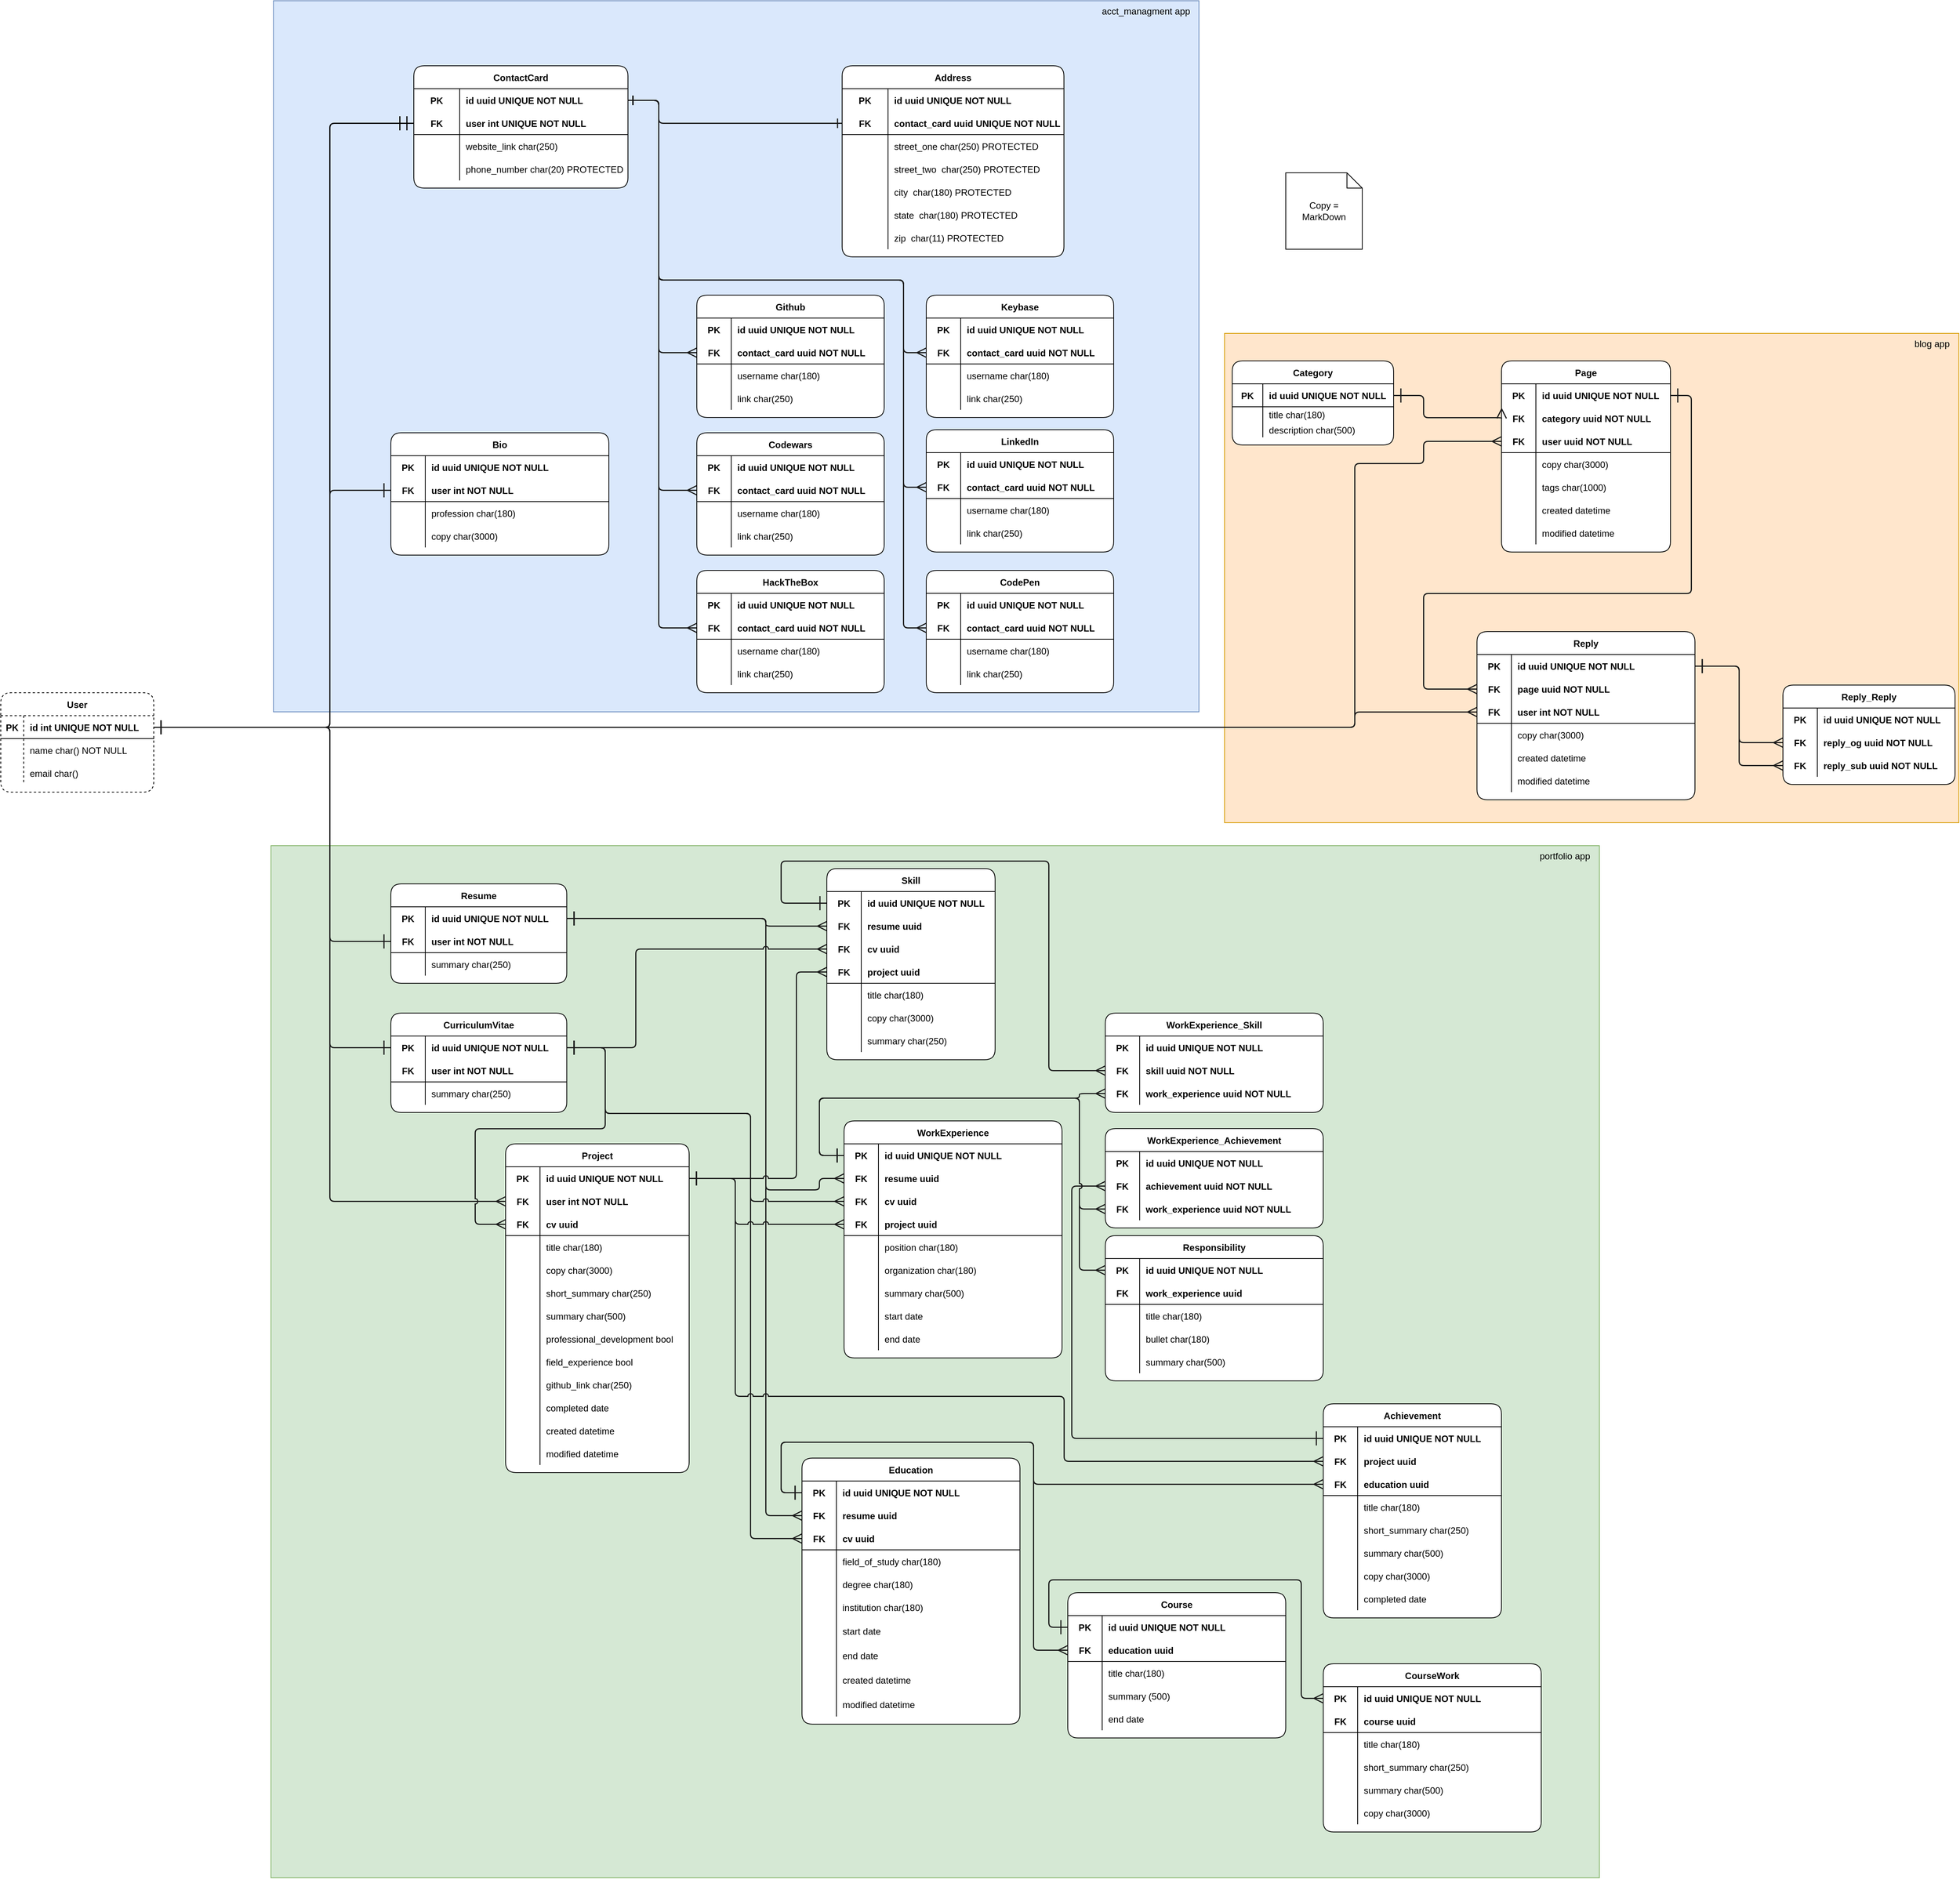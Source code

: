 <mxfile version="17.1.1" type="github">
  <diagram id="R2lEEEUBdFMjLlhIrx00" name="Page-1">
    <mxGraphModel dx="2221" dy="1056" grid="1" gridSize="10" guides="1" tooltips="1" connect="1" arrows="1" fold="1" page="1" pageScale="1" pageWidth="850" pageHeight="1100" math="0" shadow="0" extFonts="Permanent Marker^https://fonts.googleapis.com/css?family=Permanent+Marker">
      <root>
        <mxCell id="0" />
        <mxCell id="1" parent="0" />
        <mxCell id="C1Lx6RwTq1piZFSp2DUt-427" value="&lt;span style=&quot;text-align: center&quot;&gt;blog app&lt;/span&gt;" style="shape=note;size=0;whiteSpace=wrap;html=1;rounded=1;shadow=0;sketch=0;fillColor=#ffe6cc;align=right;strokeColor=#d79b00;verticalAlign=top;spacingRight=10;" parent="1" vertex="1">
          <mxGeometry x="1180" y="850" width="960" height="640" as="geometry" />
        </mxCell>
        <mxCell id="C1Lx6RwTq1piZFSp2DUt-428" value="portfolio app" style="shape=note;size=0;whiteSpace=wrap;html=1;rounded=1;shadow=0;sketch=0;fillColor=#d5e8d4;strokeColor=#82b366;points=[[1,0.51,0,0,0]];verticalAlign=top;align=right;labelPosition=center;verticalLabelPosition=middle;spacingRight=10;" parent="1" vertex="1">
          <mxGeometry x="-66.75" y="1520" width="1736.75" height="1350" as="geometry" />
        </mxCell>
        <mxCell id="C1Lx6RwTq1piZFSp2DUt-426" value="&lt;span&gt;acct_managment app&lt;/span&gt;" style="shape=note;size=0;whiteSpace=wrap;html=1;rounded=1;shadow=0;sketch=0;fillColor=#dae8fc;strokeColor=#6c8ebf;verticalAlign=top;align=right;spacingRight=10;" parent="1" vertex="1">
          <mxGeometry x="-63.5" y="415" width="1210" height="930" as="geometry" />
        </mxCell>
        <UserObject label="" lucidchartObjectId="g.TYRhDjpyAQ" id="C1Lx6RwTq1piZFSp2DUt-48">
          <mxCell style="html=1;jettySize=18;whiteSpace=wrap;fontSize=13;strokeColor=#000000;strokeWidth=1.5;rounded=1;arcSize=12;edgeStyle=orthogonalEdgeStyle;startArrow=ERone;startSize=16;endArrow=ERmandOne;endSize=16;endFill=0;startFill=0;entryX=0;entryY=0.5;entryDx=0;entryDy=0;exitX=1;exitY=0.5;exitDx=0;exitDy=0;" parent="1" source="C1Lx6RwTq1piZFSp2DUt-316" target="C1Lx6RwTq1piZFSp2DUt-332" edge="1">
            <mxGeometry width="100" height="100" relative="1" as="geometry">
              <Array as="points">
                <mxPoint x="10" y="1365" />
                <mxPoint x="10" y="575" />
              </Array>
              <mxPoint x="-210" y="1370" as="sourcePoint" />
              <mxPoint x="110" y="650" as="targetPoint" />
            </mxGeometry>
          </mxCell>
        </UserObject>
        <UserObject label="" lucidchartObjectId="EQ3Y5i.bJJNg" id="C1Lx6RwTq1piZFSp2DUt-91">
          <mxCell style="html=1;jettySize=18;whiteSpace=wrap;fontSize=13;strokeColor=#1A1A1A;strokeWidth=1.5;rounded=1;arcSize=12;edgeStyle=orthogonalEdgeStyle;startArrow=ERone;startSize=10;endArrow=ERone;endSize=10;startFill=0;entryX=1;entryY=0.5;entryDx=0;entryDy=0;exitX=0;exitY=0.5;exitDx=0;exitDy=0;endFill=0;" parent="1" source="C1Lx6RwTq1piZFSp2DUt-346" target="C1Lx6RwTq1piZFSp2DUt-329" edge="1">
            <mxGeometry width="100" height="100" relative="1" as="geometry">
              <Array as="points">
                <mxPoint x="440" y="575" />
                <mxPoint x="440" y="545" />
              </Array>
              <mxPoint x="630" y="770" as="sourcePoint" />
              <mxPoint x="490" y="550" as="targetPoint" />
            </mxGeometry>
          </mxCell>
        </UserObject>
        <UserObject label="" lucidchartObjectId="0VwZFwrsJFYA" id="C1Lx6RwTq1piZFSp2DUt-157">
          <mxCell style="html=1;jettySize=18;whiteSpace=wrap;fontSize=13;strokeColor=#1A1A1A;strokeWidth=1.5;rounded=1;arcSize=12;edgeStyle=orthogonalEdgeStyle;startArrow=ERmany;startSize=10;endArrow=ERone;endSize=10;entryX=1;entryY=0.5;entryDx=0;entryDy=0;exitX=0;exitY=0.5;exitDx=0;exitDy=0;endFill=0;" parent="1" source="C1Lx6RwTq1piZFSp2DUt-490" target="C1Lx6RwTq1piZFSp2DUt-329" edge="1">
            <mxGeometry width="100" height="100" relative="1" as="geometry">
              <Array as="points">
                <mxPoint x="760" y="1051" />
                <mxPoint x="760" y="780" />
                <mxPoint x="440" y="780" />
                <mxPoint x="440" y="545" />
              </Array>
              <mxPoint x="990" y="750" as="sourcePoint" />
              <mxPoint x="430" y="580" as="targetPoint" />
            </mxGeometry>
          </mxCell>
        </UserObject>
        <UserObject label="" lucidchartObjectId="3WwZ.9l3khhY" id="C1Lx6RwTq1piZFSp2DUt-158">
          <mxCell style="html=1;jettySize=18;whiteSpace=wrap;fontSize=13;strokeColor=#1A1A1A;strokeWidth=1.5;rounded=1;arcSize=12;edgeStyle=orthogonalEdgeStyle;startArrow=ERmany;startSize=10;endArrow=ERone;endSize=10;exitX=0;exitY=0.5;entryX=1;entryY=0.5;entryDx=0;entryDy=0;exitDx=0;exitDy=0;endFill=0;" parent="1" source="C1Lx6RwTq1piZFSp2DUt-503" target="C1Lx6RwTq1piZFSp2DUt-329" edge="1">
            <mxGeometry width="100" height="100" relative="1" as="geometry">
              <Array as="points">
                <mxPoint x="440" y="875" />
                <mxPoint x="440" y="545" />
              </Array>
              <mxPoint x="502.83" y="956.024" as="sourcePoint" />
              <mxPoint x="430" y="750" as="targetPoint" />
            </mxGeometry>
          </mxCell>
        </UserObject>
        <UserObject label="" lucidchartObjectId="AZwZduy-sLHQ" id="C1Lx6RwTq1piZFSp2DUt-175">
          <mxCell style="html=1;jettySize=18;whiteSpace=wrap;fontSize=13;strokeColor=#1A1A1A;strokeWidth=1.5;rounded=1;arcSize=12;edgeStyle=orthogonalEdgeStyle;startArrow=ERone;startSize=16;endArrow=ERone;endSize=16;entryX=1;entryY=0.5;entryDx=0;entryDy=0;exitX=0;exitY=0.5;exitDx=0;exitDy=0;" parent="1" source="C1Lx6RwTq1piZFSp2DUt-544" target="C1Lx6RwTq1piZFSp2DUt-316" edge="1">
            <mxGeometry width="100" height="100" relative="1" as="geometry">
              <Array as="points">
                <mxPoint x="10" y="1645" />
                <mxPoint x="10" y="1365" />
              </Array>
              <mxPoint x="-90" y="1670" as="sourcePoint" />
              <mxPoint x="-150" y="1390" as="targetPoint" />
            </mxGeometry>
          </mxCell>
        </UserObject>
        <UserObject label="" lucidchartObjectId="PZwZSAhJE6X4" id="C1Lx6RwTq1piZFSp2DUt-176">
          <mxCell style="html=1;jettySize=18;whiteSpace=wrap;fontSize=13;strokeColor=#1A1A1A;strokeWidth=1.5;rounded=1;arcSize=12;edgeStyle=orthogonalEdgeStyle;startArrow=ERone;startSize=16;endArrow=ERone;endSize=16;exitX=0;exitY=0.5;entryX=1;entryY=0.5;entryDx=0;entryDy=0;exitDx=0;exitDy=0;" parent="1" source="C1Lx6RwTq1piZFSp2DUt-556" target="C1Lx6RwTq1piZFSp2DUt-316" edge="1">
            <mxGeometry width="100" height="100" relative="1" as="geometry">
              <Array as="points">
                <mxPoint x="10" y="1784" />
                <mxPoint x="10" y="1365" />
              </Array>
              <mxPoint x="188.848" y="1782.994" as="sourcePoint" />
              <mxPoint x="-150" y="1390" as="targetPoint" />
            </mxGeometry>
          </mxCell>
        </UserObject>
        <UserObject label="" lucidchartObjectId="2ZwZLEUFzzat" id="C1Lx6RwTq1piZFSp2DUt-177">
          <mxCell style="html=1;jettySize=18;whiteSpace=wrap;fontSize=13;strokeColor=#1A1A1A;strokeWidth=1.5;rounded=1;arcSize=12;edgeStyle=orthogonalEdgeStyle;startArrow=ERmany;startSize=10;endArrow=ERone;endSize=16;exitX=0;exitY=0.5;entryX=1;entryY=0.5;entryDx=0;entryDy=0;exitDx=0;exitDy=0;" parent="1" source="C1Lx6RwTq1piZFSp2DUt-581" target="C1Lx6RwTq1piZFSp2DUt-316" edge="1">
            <mxGeometry width="100" height="100" relative="1" as="geometry">
              <Array as="points">
                <mxPoint x="10" y="1985" />
                <mxPoint x="10" y="1365" />
              </Array>
              <mxPoint x="353.95" y="1950.85" as="sourcePoint" />
              <mxPoint x="-150" y="1390" as="targetPoint" />
            </mxGeometry>
          </mxCell>
        </UserObject>
        <UserObject label="" lucidchartObjectId="91wZb2Q~xOBS" id="C1Lx6RwTq1piZFSp2DUt-178">
          <mxCell style="html=1;jettySize=18;whiteSpace=wrap;fontSize=13;strokeColor=#1A1A1A;strokeWidth=1.5;rounded=1;arcSize=12;edgeStyle=orthogonalEdgeStyle;startArrow=ERmany;startSize=10;endArrow=ERone;endSize=10;exitX=0;exitY=0.5;entryX=1;entryY=0.5;entryDx=0;entryDy=0;startFill=0;exitDx=0;exitDy=0;endFill=0;" parent="1" source="C1Lx6RwTq1piZFSp2DUt-451" target="C1Lx6RwTq1piZFSp2DUt-329" edge="1">
            <mxGeometry width="100" height="100" relative="1" as="geometry">
              <Array as="points">
                <mxPoint x="440" y="1235" />
                <mxPoint x="440" y="545" />
              </Array>
              <mxPoint x="502.83" y="1271.024" as="sourcePoint" />
              <mxPoint x="420" y="645" as="targetPoint" />
            </mxGeometry>
          </mxCell>
        </UserObject>
        <UserObject label="" lucidchartObjectId="b2wZSPcaYlge" id="C1Lx6RwTq1piZFSp2DUt-179">
          <mxCell style="html=1;jettySize=18;whiteSpace=wrap;fontSize=13;strokeColor=#1A1A1A;strokeWidth=1.5;rounded=1;arcSize=12;edgeStyle=orthogonalEdgeStyle;startArrow=ERmany;startSize=10;endArrow=ERone;endSize=10;exitX=0;exitY=0.5;entryX=1;entryY=0.5;entryDx=0;entryDy=0;endFill=0;exitDx=0;exitDy=0;startFill=0;" parent="1" source="C1Lx6RwTq1piZFSp2DUt-477" target="C1Lx6RwTq1piZFSp2DUt-329" edge="1">
            <mxGeometry width="100" height="100" relative="1" as="geometry">
              <Array as="points">
                <mxPoint x="440" y="1055" />
                <mxPoint x="440" y="545" />
              </Array>
              <mxPoint x="502.83" y="1115.024" as="sourcePoint" />
              <mxPoint x="430" y="645" as="targetPoint" />
            </mxGeometry>
          </mxCell>
        </UserObject>
        <UserObject label="" lucidchartObjectId="k2wZOZAYCCmJ" id="C1Lx6RwTq1piZFSp2DUt-180">
          <mxCell style="html=1;jettySize=18;whiteSpace=wrap;fontSize=13;strokeColor=#1A1A1A;strokeWidth=1.5;rounded=1;arcSize=12;edgeStyle=orthogonalEdgeStyle;startArrow=ERmany;startSize=10;endArrow=ERone;endSize=10;entryX=1;entryY=0.5;entryDx=0;entryDy=0;exitX=0;exitY=0.5;exitDx=0;exitDy=0;endFill=0;" parent="1" source="C1Lx6RwTq1piZFSp2DUt-516" target="C1Lx6RwTq1piZFSp2DUt-329" edge="1">
            <mxGeometry width="100" height="100" relative="1" as="geometry">
              <Array as="points">
                <mxPoint x="760" y="1235" />
                <mxPoint x="760" y="780" />
                <mxPoint x="440" y="780" />
                <mxPoint x="440" y="545" />
              </Array>
              <mxPoint x="1050" y="730" as="sourcePoint" />
              <mxPoint x="420" y="645" as="targetPoint" />
            </mxGeometry>
          </mxCell>
        </UserObject>
        <UserObject label="" lucidchartObjectId="6gxZ20lumf~~" id="C1Lx6RwTq1piZFSp2DUt-223">
          <mxCell style="html=1;jettySize=18;whiteSpace=wrap;fontSize=13;strokeColor=#1A1A1A;strokeWidth=1.5;rounded=1;arcSize=12;edgeStyle=orthogonalEdgeStyle;startArrow=ERone;startSize=16;endArrow=ERmany;endSize=10;exitX=1;exitY=0.5;exitDx=0;exitDy=0;endFill=0;entryX=0;entryY=0.5;entryDx=0;entryDy=0;" parent="1" source="C1Lx6RwTq1piZFSp2DUt-541" target="C1Lx6RwTq1piZFSp2DUt-604" edge="1">
            <mxGeometry width="100" height="100" relative="1" as="geometry">
              <Array as="points">
                <mxPoint x="580" y="1615" />
                <mxPoint x="580" y="1625" />
              </Array>
              <mxPoint x="410" y="1640" as="sourcePoint" />
              <mxPoint x="620" y="1654" as="targetPoint" />
            </mxGeometry>
          </mxCell>
        </UserObject>
        <UserObject label="" lucidchartObjectId="RhxZedWc1Z8Q" id="C1Lx6RwTq1piZFSp2DUt-237">
          <mxCell style="html=1;jettySize=18;whiteSpace=wrap;fontSize=13;strokeColor=#1A1A1A;strokeWidth=1.5;rounded=1;arcSize=12;edgeStyle=orthogonalEdgeStyle;startArrow=ERmany;startSize=10;endArrow=ERone;endSize=16;exitX=0;exitY=0.5;entryX=1;entryY=0.5;entryDx=0;entryDy=0;exitDx=0;exitDy=0;" parent="1" source="r4kLxaNf1XHd40Li_yTl-7" target="C1Lx6RwTq1piZFSp2DUt-541" edge="1">
            <mxGeometry width="100" height="100" relative="1" as="geometry">
              <Array as="points">
                <mxPoint x="650" y="1955" />
                <mxPoint x="650" y="1970" />
                <mxPoint x="580" y="1970" />
                <mxPoint x="580" y="1615" />
              </Array>
              <mxPoint x="400" y="1630" as="targetPoint" />
              <mxPoint x="834.95" y="2276.024" as="sourcePoint" />
            </mxGeometry>
          </mxCell>
        </UserObject>
        <UserObject label="" lucidchartObjectId="3oxZyW_TM-FC" id="C1Lx6RwTq1piZFSp2DUt-251">
          <mxCell style="html=1;jettySize=18;whiteSpace=wrap;fontSize=13;strokeColor=#1A1A1A;strokeWidth=1.5;rounded=1;arcSize=12;edgeStyle=orthogonalEdgeStyle;startArrow=ERmany;startSize=10;endArrow=ERone;endSize=16;exitX=0;exitY=0.5;entryX=1;entryY=0.5;entryDx=0;entryDy=0;exitDx=0;exitDy=0;" parent="1" source="r4kLxaNf1XHd40Li_yTl-25" target="C1Lx6RwTq1piZFSp2DUt-541" edge="1">
            <mxGeometry width="100" height="100" relative="1" as="geometry">
              <Array as="points">
                <mxPoint x="580" y="2396" />
                <mxPoint x="580" y="1615" />
              </Array>
              <mxPoint x="420" y="1630" as="targetPoint" />
            </mxGeometry>
          </mxCell>
        </UserObject>
        <UserObject label="" lucidchartObjectId="JOxZxpumRNSY" id="C1Lx6RwTq1piZFSp2DUt-266">
          <mxCell style="html=1;jettySize=18;whiteSpace=wrap;fontSize=13;strokeColor=#1A1A1A;strokeWidth=1.5;rounded=1;arcSize=12;edgeStyle=orthogonalEdgeStyle;jumpStyle=arc;startArrow=ERmany;startSize=10;endArrow=ERone;endSize=16;entryX=1;entryY=0.5;entryDx=0;entryDy=0;startFill=0;exitX=0;exitY=0.5;exitDx=0;exitDy=0;" parent="1" source="C1Lx6RwTq1piZFSp2DUt-601" target="C1Lx6RwTq1piZFSp2DUt-556" edge="1">
            <mxGeometry width="100" height="100" relative="1" as="geometry">
              <Array as="points">
                <mxPoint x="410" y="1655" />
                <mxPoint x="410" y="1784" />
              </Array>
              <mxPoint x="620" y="1678" as="sourcePoint" />
              <mxPoint x="293.152" y="1789.024" as="targetPoint" />
            </mxGeometry>
          </mxCell>
        </UserObject>
        <UserObject label="" lucidchartObjectId="0RxZ_axoYBpB" id="C1Lx6RwTq1piZFSp2DUt-267">
          <mxCell style="html=1;jettySize=18;whiteSpace=wrap;fontSize=13;strokeColor=#1A1A1A;strokeWidth=1.5;rounded=1;arcSize=12;edgeStyle=orthogonalEdgeStyle;startArrow=ERone;startSize=16;endArrow=ERone;endSize=16;entryX=1;entryY=0.5;entryDx=0;entryDy=0;exitX=0;exitY=0.5;exitDx=0;exitDy=0;endFill=0;startFill=0;" parent="1" source="C1Lx6RwTq1piZFSp2DUt-531" target="C1Lx6RwTq1piZFSp2DUt-316" edge="1">
            <mxGeometry width="100" height="100" relative="1" as="geometry">
              <Array as="points">
                <mxPoint x="10" y="1055" />
                <mxPoint x="10" y="1365" />
              </Array>
              <mxPoint x="40" y="1000" as="sourcePoint" />
              <mxPoint x="-150" y="1390" as="targetPoint" />
            </mxGeometry>
          </mxCell>
        </UserObject>
        <UserObject label="" lucidchartObjectId="wTxZoXbYwXDJ" id="C1Lx6RwTq1piZFSp2DUt-268">
          <mxCell style="html=1;jettySize=18;whiteSpace=wrap;fontSize=13;strokeColor=#1A1A1A;strokeWidth=1.5;rounded=1;arcSize=12;edgeStyle=orthogonalEdgeStyle;jumpStyle=arc;startArrow=ERmany;startSize=10;endArrow=ERone;endSize=16;exitX=0;exitY=0.5;entryX=1;entryY=0.5;entryDx=0;entryDy=0;startFill=0;exitDx=0;exitDy=0;" parent="1" source="r4kLxaNf1XHd40Li_yTl-4" target="C1Lx6RwTq1piZFSp2DUt-556" edge="1">
            <mxGeometry width="100" height="100" relative="1" as="geometry">
              <Array as="points">
                <mxPoint x="560" y="1985" />
                <mxPoint x="560" y="1870" />
                <mxPoint x="370" y="1870" />
                <mxPoint x="370" y="1784" />
              </Array>
              <mxPoint x="293.152" y="1789.024" as="targetPoint" />
              <mxPoint x="834.95" y="2299.964" as="sourcePoint" />
            </mxGeometry>
          </mxCell>
        </UserObject>
        <UserObject label="" lucidchartObjectId="MVxZ73rs-OnB" id="C1Lx6RwTq1piZFSp2DUt-269">
          <mxCell style="html=1;jettySize=18;whiteSpace=wrap;fontSize=13;strokeColor=#1A1A1A;strokeWidth=1.5;rounded=1;arcSize=12;edgeStyle=orthogonalEdgeStyle;jumpStyle=none;startArrow=ERmany;startSize=10;endArrow=ERone;endSize=16;exitX=0;exitY=0.5;entryX=1;entryY=0.5;entryDx=0;entryDy=0;startFill=0;exitDx=0;exitDy=0;" parent="1" source="r4kLxaNf1XHd40Li_yTl-22" target="C1Lx6RwTq1piZFSp2DUt-556" edge="1">
            <mxGeometry width="100" height="100" relative="1" as="geometry">
              <Array as="points">
                <mxPoint x="560" y="2426" />
                <mxPoint x="560" y="1870" />
                <mxPoint x="370" y="1870" />
                <mxPoint x="370" y="1784" />
              </Array>
              <mxPoint x="293.152" y="1789.024" as="targetPoint" />
            </mxGeometry>
          </mxCell>
        </UserObject>
        <UserObject label="" lucidchartObjectId="x1xZpTevbE~_" id="C1Lx6RwTq1piZFSp2DUt-270">
          <mxCell style="html=1;jettySize=18;whiteSpace=wrap;fontSize=13;strokeColor=#1A1A1A;strokeWidth=1.5;rounded=1;arcSize=12;edgeStyle=orthogonalEdgeStyle;startArrow=ERone;startSize=16;endArrow=ERmany;endSize=10;exitX=0;exitY=0.5;entryX=0;entryY=0.5;entryDx=0;entryDy=0;exitDx=0;exitDy=0;" parent="1" source="C1Lx6RwTq1piZFSp2DUt-656" target="C1Lx6RwTq1piZFSp2DUt-611" edge="1">
            <mxGeometry width="100" height="100" relative="1" as="geometry">
              <Array as="points">
                <mxPoint x="650" y="1925" />
                <mxPoint x="650" y="1850" />
                <mxPoint x="990" y="1850" />
                <mxPoint x="990" y="1844" />
              </Array>
              <mxPoint x="1013.928" y="1842.76" as="targetPoint" />
              <mxPoint x="834.95" y="2251.958" as="sourcePoint" />
            </mxGeometry>
          </mxCell>
        </UserObject>
        <UserObject label="" lucidchartObjectId="A3xZMXd54UBz" id="C1Lx6RwTq1piZFSp2DUt-281">
          <mxCell style="html=1;jettySize=18;whiteSpace=wrap;fontSize=13;strokeColor=#1A1A1A;strokeWidth=1.5;rounded=1;arcSize=12;edgeStyle=orthogonalEdgeStyle;startArrow=ERone;startSize=16;endArrow=ERmany;endSize=10;entryX=0;entryY=0.5;exitX=0;exitY=0.5;exitDx=0;exitDy=0;entryDx=0;entryDy=0;" parent="1" source="C1Lx6RwTq1piZFSp2DUt-585" target="C1Lx6RwTq1piZFSp2DUt-620" edge="1">
            <mxGeometry width="100" height="100" relative="1" as="geometry">
              <Array as="points">
                <mxPoint x="600" y="1595" />
                <mxPoint x="600" y="1540" />
                <mxPoint x="950" y="1540" />
                <mxPoint x="950" y="1814" />
              </Array>
              <mxPoint x="620" y="1520" as="sourcePoint" />
              <mxPoint x="1013.928" y="1818.892" as="targetPoint" />
            </mxGeometry>
          </mxCell>
        </UserObject>
        <UserObject label="" lucidchartObjectId="r5xZYvssaclC" id="C1Lx6RwTq1piZFSp2DUt-292">
          <mxCell style="html=1;jettySize=18;whiteSpace=wrap;fontSize=13;strokeColor=#1A1A1A;strokeWidth=1.5;rounded=1;arcSize=12;edgeStyle=orthogonalEdgeStyle;jumpStyle=arc;startArrow=ERone;startSize=16;endArrow=ERmany;endSize=10;exitX=0;exitY=0.5;entryX=0;entryY=0.5;entryDx=0;entryDy=0;exitDx=0;exitDy=0;" parent="1" source="C1Lx6RwTq1piZFSp2DUt-634" target="C1Lx6RwTq1piZFSp2DUt-627" edge="1">
            <mxGeometry width="100" height="100" relative="1" as="geometry">
              <Array as="points">
                <mxPoint x="980" y="2295" />
                <mxPoint x="980" y="1965" />
              </Array>
              <mxPoint x="668.836" y="1883.174" as="sourcePoint" />
              <mxPoint x="1011.92" y="1938.994" as="targetPoint" />
            </mxGeometry>
          </mxCell>
        </UserObject>
        <UserObject label="" lucidchartObjectId="O5xZjmJ51Efe" id="C1Lx6RwTq1piZFSp2DUt-293">
          <mxCell style="html=1;jettySize=18;whiteSpace=wrap;fontSize=13;strokeColor=#1A1A1A;strokeWidth=1.5;rounded=1;arcSize=12;edgeStyle=orthogonalEdgeStyle;jumpStyle=arc;startArrow=ERone;startSize=16;endArrow=ERmany;endSize=10;exitX=0;exitY=0.5;entryX=0;entryY=0.5;entryDx=0;entryDy=0;exitDx=0;exitDy=0;" parent="1" source="C1Lx6RwTq1piZFSp2DUt-656" target="C1Lx6RwTq1piZFSp2DUt-630" edge="1">
            <mxGeometry width="100" height="100" relative="1" as="geometry">
              <Array as="points">
                <mxPoint x="650" y="1925" />
                <mxPoint x="650" y="1850" />
                <mxPoint x="990" y="1850" />
                <mxPoint x="990" y="1995" />
              </Array>
              <mxPoint x="1011.92" y="1962.964" as="targetPoint" />
              <mxPoint x="834.95" y="2251.958" as="sourcePoint" />
            </mxGeometry>
          </mxCell>
        </UserObject>
        <UserObject label="" lucidchartObjectId="Z-xZgU64g.A2" id="C1Lx6RwTq1piZFSp2DUt-294">
          <mxCell style="html=1;jettySize=18;whiteSpace=wrap;fontSize=13;strokeColor=#1A1A1A;strokeWidth=1.5;rounded=1;arcSize=12;edgeStyle=orthogonalEdgeStyle;startArrow=ERone;startSize=16;endArrow=ERmany;endSize=10;exitX=1;exitY=0.5;exitDx=0;exitDy=0;entryX=0;entryY=0.5;entryDx=0;entryDy=0;" parent="1" source="C1Lx6RwTq1piZFSp2DUt-378" target="C1Lx6RwTq1piZFSp2DUt-414" edge="1">
            <mxGeometry width="100" height="100" relative="1" as="geometry">
              <Array as="points">
                <mxPoint x="1790" y="931" />
                <mxPoint x="1790" y="1190" />
                <mxPoint x="1440" y="1190" />
                <mxPoint x="1440" y="1315" />
              </Array>
              <mxPoint x="1751.205" y="1175.851" as="sourcePoint" />
              <mxPoint x="1470" y="1480" as="targetPoint" />
            </mxGeometry>
          </mxCell>
        </UserObject>
        <UserObject label="" lucidchartObjectId="k_xZLf5LtQvF" id="C1Lx6RwTq1piZFSp2DUt-296">
          <mxCell style="html=1;jettySize=18;whiteSpace=wrap;fontSize=13;strokeColor=#1A1A1A;strokeWidth=1.5;rounded=1;arcSize=12;edgeStyle=orthogonalEdgeStyle;startArrow=ERone;startSize=16;endArrow=ERmany;endSize=10;exitX=1;exitY=0.5;exitDx=0;exitDy=0;entryX=0;entryY=0.5;entryDx=0;entryDy=0;" parent="1" source="C1Lx6RwTq1piZFSp2DUt-316" target="C1Lx6RwTq1piZFSp2DUt-423" edge="1">
            <mxGeometry width="100" height="100" relative="1" as="geometry">
              <Array as="points">
                <mxPoint x="1350" y="1365" />
                <mxPoint x="1350" y="1345" />
              </Array>
              <mxPoint x="-200" y="1370" as="sourcePoint" />
              <mxPoint x="1390" y="1530" as="targetPoint" />
            </mxGeometry>
          </mxCell>
        </UserObject>
        <UserObject label="" lucidchartObjectId="E_xZyQ_vH6gO" id="C1Lx6RwTq1piZFSp2DUt-297">
          <mxCell style="html=1;jettySize=18;whiteSpace=wrap;fontSize=13;strokeColor=#1A1A1A;strokeWidth=1.5;rounded=1;arcSize=12;edgeStyle=orthogonalEdgeStyle;startArrow=none;startSize=16;endArrow=ERmany;endSize=10;entryX=0;entryY=0.5;entryDx=0;entryDy=0;exitX=1;exitY=0.5;exitDx=0;exitDy=0;" parent="1" source="C1Lx6RwTq1piZFSp2DUt-316" target="C1Lx6RwTq1piZFSp2DUt-381" edge="1">
            <mxGeometry width="100" height="100" relative="1" as="geometry">
              <Array as="points">
                <mxPoint x="1350" y="1365" />
                <mxPoint x="1350" y="1020" />
                <mxPoint x="1440" y="1020" />
                <mxPoint x="1440" y="991" />
              </Array>
              <mxPoint x="1890" y="1740" as="sourcePoint" />
              <mxPoint x="1410" y="1290" as="targetPoint" />
            </mxGeometry>
          </mxCell>
        </UserObject>
        <UserObject label="" lucidchartObjectId="J~xZ2.eRDwL6" id="C1Lx6RwTq1piZFSp2DUt-308">
          <mxCell style="html=1;jettySize=18;whiteSpace=wrap;fontSize=13;strokeColor=#1A1A1A;strokeWidth=1.5;rounded=1;arcSize=12;edgeStyle=orthogonalEdgeStyle;startArrow=ERone;startSize=16;endArrow=ERmany;endSize=10;exitX=1;exitY=0.5;exitDx=0;exitDy=0;entryX=0;entryY=0.5;entryDx=0;entryDy=0;" parent="1" source="C1Lx6RwTq1piZFSp2DUt-411" target="C1Lx6RwTq1piZFSp2DUt-433" edge="1">
            <mxGeometry width="100" height="100" relative="1" as="geometry">
              <Array as="points" />
              <mxPoint x="1820" y="1480" as="sourcePoint" />
              <mxPoint x="1820" y="1320" as="targetPoint" />
            </mxGeometry>
          </mxCell>
        </UserObject>
        <UserObject label="" lucidchartObjectId="M~xZyoFV3AG." id="C1Lx6RwTq1piZFSp2DUt-309">
          <mxCell style="html=1;jettySize=18;whiteSpace=wrap;fontSize=13;strokeColor=#1A1A1A;strokeWidth=1.5;rounded=1;arcSize=12;edgeStyle=orthogonalEdgeStyle;startArrow=ERone;startSize=16;endArrow=ERmany;endSize=10;exitX=1;exitY=0.5;exitDx=0;exitDy=0;" parent="1" source="C1Lx6RwTq1piZFSp2DUt-411" target="C1Lx6RwTq1piZFSp2DUt-442" edge="1">
            <mxGeometry width="100" height="100" relative="1" as="geometry">
              <Array as="points" />
              <mxPoint x="1820" y="1500" as="sourcePoint" />
              <mxPoint x="1820" y="1320" as="targetPoint" />
            </mxGeometry>
          </mxCell>
        </UserObject>
        <UserObject label="" lucidchartObjectId="wRFZb34tsMdJ" id="C1Lx6RwTq1piZFSp2DUt-311">
          <mxCell style="html=1;jettySize=18;whiteSpace=wrap;fontSize=13;strokeColor=#1A1A1A;strokeWidth=1.5;rounded=1;arcSize=12;edgeStyle=orthogonalEdgeStyle;jumpStyle=arc;startArrow=ERone;startSize=16;endArrow=ERmany;endSize=10;exitX=1;exitY=0.5;exitDx=0;exitDy=0;entryX=0;entryY=0.5;entryDx=0;entryDy=0;" parent="1" source="C1Lx6RwTq1piZFSp2DUt-569" target="C1Lx6RwTq1piZFSp2DUt-659" edge="1">
            <mxGeometry width="100" height="100" relative="1" as="geometry">
              <Array as="points">
                <mxPoint x="540" y="1955" />
                <mxPoint x="540" y="2015" />
                <mxPoint x="660" y="2015" />
                <mxPoint x="660" y="2015" />
              </Array>
              <mxPoint x="476.05" y="1957" as="sourcePoint" />
              <mxPoint x="670" y="2015" as="targetPoint" />
            </mxGeometry>
          </mxCell>
        </UserObject>
        <UserObject label="" lucidchartObjectId="ESFZbGL8aBnH" id="C1Lx6RwTq1piZFSp2DUt-312">
          <mxCell style="html=1;jettySize=18;whiteSpace=wrap;fontSize=13;strokeColor=#1A1A1A;strokeWidth=1.5;rounded=1;arcSize=12;edgeStyle=orthogonalEdgeStyle;jumpStyle=arc;startArrow=ERone;startSize=16;endArrow=ERmany;endSize=10;exitX=1;exitY=0.5;exitDx=0;exitDy=0;entryX=0;entryY=0.5;entryDx=0;entryDy=0;" parent="1" source="C1Lx6RwTq1piZFSp2DUt-569" target="C1Lx6RwTq1piZFSp2DUt-588" edge="1">
            <mxGeometry width="100" height="100" relative="1" as="geometry">
              <Array as="points">
                <mxPoint x="620" y="1955" />
                <mxPoint x="620" y="1685" />
              </Array>
              <mxPoint x="476.05" y="1957" as="sourcePoint" />
              <mxPoint x="620" y="1730" as="targetPoint" />
            </mxGeometry>
          </mxCell>
        </UserObject>
        <UserObject label="" lucidchartObjectId="KUFZy3f4OV.Q" id="C1Lx6RwTq1piZFSp2DUt-314">
          <mxCell style="html=1;jettySize=18;whiteSpace=wrap;fontSize=13;strokeColor=#1A1A1A;strokeWidth=1.5;rounded=1;arcSize=12;edgeStyle=orthogonalEdgeStyle;jumpStyle=arc;startArrow=ERone;startSize=16;endArrow=ERmany;endSize=10;exitX=1;exitY=0.5;entryX=0;entryY=0.5;exitDx=0;exitDy=0;entryDx=0;entryDy=0;" parent="1" source="C1Lx6RwTq1piZFSp2DUt-556" target="C1Lx6RwTq1piZFSp2DUt-572" edge="1">
            <mxGeometry width="100" height="100" relative="1" as="geometry">
              <Array as="points">
                <mxPoint x="370" y="1784" />
                <mxPoint x="370" y="1890" />
                <mxPoint x="200" y="1890" />
                <mxPoint x="200" y="2015" />
              </Array>
              <mxPoint x="293.152" y="1789.024" as="sourcePoint" />
              <mxPoint x="263.95" y="2005.15" as="targetPoint" />
            </mxGeometry>
          </mxCell>
        </UserObject>
        <mxCell id="C1Lx6RwTq1piZFSp2DUt-315" value="User" style="shape=table;startSize=30;container=1;collapsible=1;childLayout=tableLayout;fixedRows=1;rowLines=0;fontStyle=1;align=center;resizeLast=1;rounded=1;shadow=0;sketch=0;gradientColor=none;fillColor=default;swimlaneFillColor=default;dashed=1;" parent="1" vertex="1">
          <mxGeometry x="-420" y="1320" width="200" height="130" as="geometry" />
        </mxCell>
        <mxCell id="C1Lx6RwTq1piZFSp2DUt-316" value="" style="shape=tableRow;horizontal=0;startSize=0;swimlaneHead=0;swimlaneBody=0;fillColor=none;collapsible=0;dropTarget=0;points=[[0,0.5],[1,0.5]];portConstraint=eastwest;top=0;left=0;right=0;bottom=1;" parent="C1Lx6RwTq1piZFSp2DUt-315" vertex="1">
          <mxGeometry y="30" width="200" height="30" as="geometry" />
        </mxCell>
        <mxCell id="C1Lx6RwTq1piZFSp2DUt-317" value="PK" style="shape=partialRectangle;connectable=0;fillColor=none;top=0;left=0;bottom=0;right=0;fontStyle=1;overflow=hidden;" parent="C1Lx6RwTq1piZFSp2DUt-316" vertex="1">
          <mxGeometry width="30" height="30" as="geometry">
            <mxRectangle width="30" height="30" as="alternateBounds" />
          </mxGeometry>
        </mxCell>
        <mxCell id="C1Lx6RwTq1piZFSp2DUt-318" value="id int UNIQUE NOT NULL" style="shape=partialRectangle;connectable=0;fillColor=none;top=0;left=0;bottom=0;right=0;align=left;spacingLeft=6;fontStyle=1;overflow=hidden;" parent="C1Lx6RwTq1piZFSp2DUt-316" vertex="1">
          <mxGeometry x="30" width="170" height="30" as="geometry">
            <mxRectangle width="170" height="30" as="alternateBounds" />
          </mxGeometry>
        </mxCell>
        <mxCell id="C1Lx6RwTq1piZFSp2DUt-319" value="" style="shape=tableRow;horizontal=0;startSize=0;swimlaneHead=0;swimlaneBody=0;fillColor=none;collapsible=0;dropTarget=0;points=[[0,0.5],[1,0.5]];portConstraint=eastwest;top=0;left=0;right=0;bottom=0;" parent="C1Lx6RwTq1piZFSp2DUt-315" vertex="1">
          <mxGeometry y="60" width="200" height="30" as="geometry" />
        </mxCell>
        <mxCell id="C1Lx6RwTq1piZFSp2DUt-320" value="" style="shape=partialRectangle;connectable=0;fillColor=none;top=0;left=0;bottom=0;right=0;editable=1;overflow=hidden;" parent="C1Lx6RwTq1piZFSp2DUt-319" vertex="1">
          <mxGeometry width="30" height="30" as="geometry">
            <mxRectangle width="30" height="30" as="alternateBounds" />
          </mxGeometry>
        </mxCell>
        <mxCell id="C1Lx6RwTq1piZFSp2DUt-321" value="name char() NOT NULL" style="shape=partialRectangle;connectable=0;fillColor=none;top=0;left=0;bottom=0;right=0;align=left;spacingLeft=6;overflow=hidden;" parent="C1Lx6RwTq1piZFSp2DUt-319" vertex="1">
          <mxGeometry x="30" width="170" height="30" as="geometry">
            <mxRectangle width="170" height="30" as="alternateBounds" />
          </mxGeometry>
        </mxCell>
        <mxCell id="C1Lx6RwTq1piZFSp2DUt-322" value="" style="shape=tableRow;horizontal=0;startSize=0;swimlaneHead=0;swimlaneBody=0;fillColor=none;collapsible=0;dropTarget=0;points=[[0,0.5],[1,0.5]];portConstraint=eastwest;top=0;left=0;right=0;bottom=0;" parent="C1Lx6RwTq1piZFSp2DUt-315" vertex="1">
          <mxGeometry y="90" width="200" height="30" as="geometry" />
        </mxCell>
        <mxCell id="C1Lx6RwTq1piZFSp2DUt-323" value="" style="shape=partialRectangle;connectable=0;fillColor=none;top=0;left=0;bottom=0;right=0;editable=1;overflow=hidden;" parent="C1Lx6RwTq1piZFSp2DUt-322" vertex="1">
          <mxGeometry width="30" height="30" as="geometry">
            <mxRectangle width="30" height="30" as="alternateBounds" />
          </mxGeometry>
        </mxCell>
        <mxCell id="C1Lx6RwTq1piZFSp2DUt-324" value="email char()" style="shape=partialRectangle;connectable=0;fillColor=none;top=0;left=0;bottom=0;right=0;align=left;spacingLeft=6;overflow=hidden;" parent="C1Lx6RwTq1piZFSp2DUt-322" vertex="1">
          <mxGeometry x="30" width="170" height="30" as="geometry">
            <mxRectangle width="170" height="30" as="alternateBounds" />
          </mxGeometry>
        </mxCell>
        <mxCell id="C1Lx6RwTq1piZFSp2DUt-328" value="ContactCard" style="shape=table;startSize=30;container=1;collapsible=1;childLayout=tableLayout;fixedRows=1;rowLines=0;fontStyle=1;align=center;resizeLast=1;rounded=1;shadow=0;sketch=0;fillColor=default;gradientColor=none;swimlaneFillColor=default;" parent="1" vertex="1">
          <mxGeometry x="120" y="500" width="280" height="160" as="geometry" />
        </mxCell>
        <mxCell id="C1Lx6RwTq1piZFSp2DUt-329" value="" style="shape=tableRow;horizontal=0;startSize=0;swimlaneHead=0;swimlaneBody=0;fillColor=none;collapsible=0;dropTarget=0;points=[[0,0.5],[1,0.5]];portConstraint=eastwest;top=0;left=0;right=0;bottom=0;rounded=1;shadow=0;sketch=0;" parent="C1Lx6RwTq1piZFSp2DUt-328" vertex="1">
          <mxGeometry y="30" width="280" height="30" as="geometry" />
        </mxCell>
        <mxCell id="C1Lx6RwTq1piZFSp2DUt-330" value="PK" style="shape=partialRectangle;connectable=0;fillColor=none;top=0;left=0;bottom=0;right=0;fontStyle=1;overflow=hidden;rounded=1;shadow=0;sketch=0;" parent="C1Lx6RwTq1piZFSp2DUt-329" vertex="1">
          <mxGeometry width="60" height="30" as="geometry">
            <mxRectangle width="60" height="30" as="alternateBounds" />
          </mxGeometry>
        </mxCell>
        <mxCell id="C1Lx6RwTq1piZFSp2DUt-331" value="id uuid UNIQUE NOT NULL" style="shape=partialRectangle;connectable=0;fillColor=none;top=0;left=0;bottom=0;right=0;align=left;spacingLeft=6;fontStyle=1;overflow=hidden;rounded=1;shadow=0;sketch=0;" parent="C1Lx6RwTq1piZFSp2DUt-329" vertex="1">
          <mxGeometry x="60" width="220" height="30" as="geometry">
            <mxRectangle width="220" height="30" as="alternateBounds" />
          </mxGeometry>
        </mxCell>
        <mxCell id="C1Lx6RwTq1piZFSp2DUt-332" value="" style="shape=tableRow;horizontal=0;startSize=0;swimlaneHead=0;swimlaneBody=0;fillColor=none;collapsible=0;dropTarget=0;points=[[0,0.5],[1,0.5]];portConstraint=eastwest;top=0;left=0;right=0;bottom=1;rounded=1;shadow=0;sketch=0;" parent="C1Lx6RwTq1piZFSp2DUt-328" vertex="1">
          <mxGeometry y="60" width="280" height="30" as="geometry" />
        </mxCell>
        <mxCell id="C1Lx6RwTq1piZFSp2DUt-333" value="FK" style="shape=partialRectangle;connectable=0;fillColor=none;top=0;left=0;bottom=0;right=0;fontStyle=1;overflow=hidden;rounded=1;shadow=0;sketch=0;" parent="C1Lx6RwTq1piZFSp2DUt-332" vertex="1">
          <mxGeometry width="60" height="30" as="geometry">
            <mxRectangle width="60" height="30" as="alternateBounds" />
          </mxGeometry>
        </mxCell>
        <mxCell id="C1Lx6RwTq1piZFSp2DUt-334" value="user int UNIQUE NOT NULL" style="shape=partialRectangle;connectable=0;fillColor=none;top=0;left=0;bottom=0;right=0;align=left;spacingLeft=6;fontStyle=1;overflow=hidden;rounded=1;shadow=0;sketch=0;" parent="C1Lx6RwTq1piZFSp2DUt-332" vertex="1">
          <mxGeometry x="60" width="220" height="30" as="geometry">
            <mxRectangle width="220" height="30" as="alternateBounds" />
          </mxGeometry>
        </mxCell>
        <mxCell id="C1Lx6RwTq1piZFSp2DUt-335" value="" style="shape=tableRow;horizontal=0;startSize=0;swimlaneHead=0;swimlaneBody=0;fillColor=none;collapsible=0;dropTarget=0;points=[[0,0.5],[1,0.5]];portConstraint=eastwest;top=0;left=0;right=0;bottom=0;rounded=1;shadow=0;sketch=0;" parent="C1Lx6RwTq1piZFSp2DUt-328" vertex="1">
          <mxGeometry y="90" width="280" height="30" as="geometry" />
        </mxCell>
        <mxCell id="C1Lx6RwTq1piZFSp2DUt-336" value="" style="shape=partialRectangle;connectable=0;fillColor=none;top=0;left=0;bottom=0;right=0;editable=1;overflow=hidden;rounded=1;shadow=0;sketch=0;" parent="C1Lx6RwTq1piZFSp2DUt-335" vertex="1">
          <mxGeometry width="60" height="30" as="geometry">
            <mxRectangle width="60" height="30" as="alternateBounds" />
          </mxGeometry>
        </mxCell>
        <mxCell id="C1Lx6RwTq1piZFSp2DUt-337" value="website_link char(250)" style="shape=partialRectangle;connectable=0;fillColor=none;top=0;left=0;bottom=0;right=0;align=left;spacingLeft=6;overflow=hidden;rounded=1;shadow=0;sketch=0;" parent="C1Lx6RwTq1piZFSp2DUt-335" vertex="1">
          <mxGeometry x="60" width="220" height="30" as="geometry">
            <mxRectangle width="220" height="30" as="alternateBounds" />
          </mxGeometry>
        </mxCell>
        <mxCell id="C1Lx6RwTq1piZFSp2DUt-338" value="" style="shape=tableRow;horizontal=0;startSize=0;swimlaneHead=0;swimlaneBody=0;fillColor=none;collapsible=0;dropTarget=0;points=[[0,0.5],[1,0.5]];portConstraint=eastwest;top=0;left=0;right=0;bottom=0;rounded=1;shadow=0;sketch=0;" parent="C1Lx6RwTq1piZFSp2DUt-328" vertex="1">
          <mxGeometry y="120" width="280" height="30" as="geometry" />
        </mxCell>
        <mxCell id="C1Lx6RwTq1piZFSp2DUt-339" value="" style="shape=partialRectangle;connectable=0;fillColor=none;top=0;left=0;bottom=0;right=0;editable=1;overflow=hidden;rounded=1;shadow=0;sketch=0;" parent="C1Lx6RwTq1piZFSp2DUt-338" vertex="1">
          <mxGeometry width="60" height="30" as="geometry">
            <mxRectangle width="60" height="30" as="alternateBounds" />
          </mxGeometry>
        </mxCell>
        <mxCell id="C1Lx6RwTq1piZFSp2DUt-340" value="phone_number char(20) PROTECTED" style="shape=partialRectangle;connectable=0;fillColor=none;top=0;left=0;bottom=0;right=0;align=left;spacingLeft=6;overflow=hidden;rounded=1;shadow=0;sketch=0;" parent="C1Lx6RwTq1piZFSp2DUt-338" vertex="1">
          <mxGeometry x="60" width="220" height="30" as="geometry">
            <mxRectangle width="220" height="30" as="alternateBounds" />
          </mxGeometry>
        </mxCell>
        <mxCell id="C1Lx6RwTq1piZFSp2DUt-342" value="Address" style="shape=table;startSize=30;container=1;collapsible=1;childLayout=tableLayout;fixedRows=1;rowLines=0;fontStyle=1;align=center;resizeLast=1;rounded=1;shadow=0;sketch=0;fillColor=default;gradientColor=none;swimlaneFillColor=default;" parent="1" vertex="1">
          <mxGeometry x="680" y="500" width="290" height="250" as="geometry" />
        </mxCell>
        <mxCell id="C1Lx6RwTq1piZFSp2DUt-343" value="" style="shape=tableRow;horizontal=0;startSize=0;swimlaneHead=0;swimlaneBody=0;fillColor=none;collapsible=0;dropTarget=0;points=[[0,0.5],[1,0.5]];portConstraint=eastwest;top=0;left=0;right=0;bottom=0;rounded=1;shadow=0;sketch=0;" parent="C1Lx6RwTq1piZFSp2DUt-342" vertex="1">
          <mxGeometry y="30" width="290" height="30" as="geometry" />
        </mxCell>
        <mxCell id="C1Lx6RwTq1piZFSp2DUt-344" value="PK" style="shape=partialRectangle;connectable=0;fillColor=none;top=0;left=0;bottom=0;right=0;fontStyle=1;overflow=hidden;rounded=1;shadow=0;sketch=0;" parent="C1Lx6RwTq1piZFSp2DUt-343" vertex="1">
          <mxGeometry width="60" height="30" as="geometry">
            <mxRectangle width="60" height="30" as="alternateBounds" />
          </mxGeometry>
        </mxCell>
        <mxCell id="C1Lx6RwTq1piZFSp2DUt-345" value="id uuid UNIQUE NOT NULL" style="shape=partialRectangle;connectable=0;fillColor=none;top=0;left=0;bottom=0;right=0;align=left;spacingLeft=6;fontStyle=1;overflow=hidden;rounded=1;shadow=0;sketch=0;" parent="C1Lx6RwTq1piZFSp2DUt-343" vertex="1">
          <mxGeometry x="60" width="230" height="30" as="geometry">
            <mxRectangle width="230" height="30" as="alternateBounds" />
          </mxGeometry>
        </mxCell>
        <mxCell id="C1Lx6RwTq1piZFSp2DUt-346" value="" style="shape=tableRow;horizontal=0;startSize=0;swimlaneHead=0;swimlaneBody=0;fillColor=none;collapsible=0;dropTarget=0;points=[[0,0.5],[1,0.5]];portConstraint=eastwest;top=0;left=0;right=0;bottom=1;rounded=1;shadow=0;sketch=0;" parent="C1Lx6RwTq1piZFSp2DUt-342" vertex="1">
          <mxGeometry y="60" width="290" height="30" as="geometry" />
        </mxCell>
        <mxCell id="C1Lx6RwTq1piZFSp2DUt-347" value="FK" style="shape=partialRectangle;connectable=0;fillColor=none;top=0;left=0;bottom=0;right=0;fontStyle=1;overflow=hidden;rounded=1;shadow=0;sketch=0;" parent="C1Lx6RwTq1piZFSp2DUt-346" vertex="1">
          <mxGeometry width="60" height="30" as="geometry">
            <mxRectangle width="60" height="30" as="alternateBounds" />
          </mxGeometry>
        </mxCell>
        <mxCell id="C1Lx6RwTq1piZFSp2DUt-348" value="contact_card uuid UNIQUE NOT NULL" style="shape=partialRectangle;connectable=0;fillColor=none;top=0;left=0;bottom=0;right=0;align=left;spacingLeft=6;fontStyle=1;overflow=hidden;rounded=1;shadow=0;sketch=0;" parent="C1Lx6RwTq1piZFSp2DUt-346" vertex="1">
          <mxGeometry x="60" width="230" height="30" as="geometry">
            <mxRectangle width="230" height="30" as="alternateBounds" />
          </mxGeometry>
        </mxCell>
        <mxCell id="C1Lx6RwTq1piZFSp2DUt-349" value="" style="shape=tableRow;horizontal=0;startSize=0;swimlaneHead=0;swimlaneBody=0;fillColor=none;collapsible=0;dropTarget=0;points=[[0,0.5],[1,0.5]];portConstraint=eastwest;top=0;left=0;right=0;bottom=0;rounded=1;shadow=0;sketch=0;swimlaneFillColor=default;" parent="C1Lx6RwTq1piZFSp2DUt-342" vertex="1">
          <mxGeometry y="90" width="290" height="30" as="geometry" />
        </mxCell>
        <mxCell id="C1Lx6RwTq1piZFSp2DUt-350" value="" style="shape=partialRectangle;connectable=0;fillColor=none;top=0;left=0;bottom=0;right=0;editable=1;overflow=hidden;rounded=1;shadow=0;sketch=0;" parent="C1Lx6RwTq1piZFSp2DUt-349" vertex="1">
          <mxGeometry width="60" height="30" as="geometry">
            <mxRectangle width="60" height="30" as="alternateBounds" />
          </mxGeometry>
        </mxCell>
        <mxCell id="C1Lx6RwTq1piZFSp2DUt-351" value="street_one char(250) PROTECTED" style="shape=partialRectangle;connectable=0;fillColor=none;top=0;left=0;bottom=0;right=0;align=left;spacingLeft=6;overflow=hidden;rounded=1;shadow=0;sketch=0;" parent="C1Lx6RwTq1piZFSp2DUt-349" vertex="1">
          <mxGeometry x="60" width="230" height="30" as="geometry">
            <mxRectangle width="230" height="30" as="alternateBounds" />
          </mxGeometry>
        </mxCell>
        <mxCell id="C1Lx6RwTq1piZFSp2DUt-352" value="" style="shape=tableRow;horizontal=0;startSize=0;swimlaneHead=0;swimlaneBody=0;fillColor=none;collapsible=0;dropTarget=0;points=[[0,0.5],[1,0.5]];portConstraint=eastwest;top=0;left=0;right=0;bottom=0;rounded=1;shadow=0;sketch=0;" parent="C1Lx6RwTq1piZFSp2DUt-342" vertex="1">
          <mxGeometry y="120" width="290" height="30" as="geometry" />
        </mxCell>
        <mxCell id="C1Lx6RwTq1piZFSp2DUt-353" value="" style="shape=partialRectangle;connectable=0;fillColor=none;top=0;left=0;bottom=0;right=0;editable=1;overflow=hidden;rounded=1;shadow=0;sketch=0;" parent="C1Lx6RwTq1piZFSp2DUt-352" vertex="1">
          <mxGeometry width="60" height="30" as="geometry">
            <mxRectangle width="60" height="30" as="alternateBounds" />
          </mxGeometry>
        </mxCell>
        <mxCell id="C1Lx6RwTq1piZFSp2DUt-354" value="street_two  char(250) PROTECTED" style="shape=partialRectangle;connectable=0;fillColor=none;top=0;left=0;bottom=0;right=0;align=left;spacingLeft=6;overflow=hidden;rounded=1;shadow=0;sketch=0;" parent="C1Lx6RwTq1piZFSp2DUt-352" vertex="1">
          <mxGeometry x="60" width="230" height="30" as="geometry">
            <mxRectangle width="230" height="30" as="alternateBounds" />
          </mxGeometry>
        </mxCell>
        <mxCell id="C1Lx6RwTq1piZFSp2DUt-361" style="shape=tableRow;horizontal=0;startSize=0;swimlaneHead=0;swimlaneBody=0;fillColor=none;collapsible=0;dropTarget=0;points=[[0,0.5],[1,0.5]];portConstraint=eastwest;top=0;left=0;right=0;bottom=0;rounded=1;shadow=0;sketch=0;" parent="C1Lx6RwTq1piZFSp2DUt-342" vertex="1">
          <mxGeometry y="150" width="290" height="30" as="geometry" />
        </mxCell>
        <mxCell id="C1Lx6RwTq1piZFSp2DUt-362" style="shape=partialRectangle;connectable=0;fillColor=none;top=0;left=0;bottom=0;right=0;editable=1;overflow=hidden;rounded=1;shadow=0;sketch=0;" parent="C1Lx6RwTq1piZFSp2DUt-361" vertex="1">
          <mxGeometry width="60" height="30" as="geometry">
            <mxRectangle width="60" height="30" as="alternateBounds" />
          </mxGeometry>
        </mxCell>
        <mxCell id="C1Lx6RwTq1piZFSp2DUt-363" value="city  char(180) PROTECTED" style="shape=partialRectangle;connectable=0;fillColor=none;top=0;left=0;bottom=0;right=0;align=left;spacingLeft=6;overflow=hidden;rounded=1;shadow=0;sketch=0;" parent="C1Lx6RwTq1piZFSp2DUt-361" vertex="1">
          <mxGeometry x="60" width="230" height="30" as="geometry">
            <mxRectangle width="230" height="30" as="alternateBounds" />
          </mxGeometry>
        </mxCell>
        <mxCell id="C1Lx6RwTq1piZFSp2DUt-358" style="shape=tableRow;horizontal=0;startSize=0;swimlaneHead=0;swimlaneBody=0;fillColor=none;collapsible=0;dropTarget=0;points=[[0,0.5],[1,0.5]];portConstraint=eastwest;top=0;left=0;right=0;bottom=0;rounded=1;shadow=0;sketch=0;" parent="C1Lx6RwTq1piZFSp2DUt-342" vertex="1">
          <mxGeometry y="180" width="290" height="30" as="geometry" />
        </mxCell>
        <mxCell id="C1Lx6RwTq1piZFSp2DUt-359" style="shape=partialRectangle;connectable=0;fillColor=none;top=0;left=0;bottom=0;right=0;editable=1;overflow=hidden;rounded=1;shadow=0;sketch=0;" parent="C1Lx6RwTq1piZFSp2DUt-358" vertex="1">
          <mxGeometry width="60" height="30" as="geometry">
            <mxRectangle width="60" height="30" as="alternateBounds" />
          </mxGeometry>
        </mxCell>
        <mxCell id="C1Lx6RwTq1piZFSp2DUt-360" value="state  char(180) PROTECTED" style="shape=partialRectangle;connectable=0;fillColor=none;top=0;left=0;bottom=0;right=0;align=left;spacingLeft=6;overflow=hidden;rounded=1;shadow=0;sketch=0;" parent="C1Lx6RwTq1piZFSp2DUt-358" vertex="1">
          <mxGeometry x="60" width="230" height="30" as="geometry">
            <mxRectangle width="230" height="30" as="alternateBounds" />
          </mxGeometry>
        </mxCell>
        <mxCell id="C1Lx6RwTq1piZFSp2DUt-355" style="shape=tableRow;horizontal=0;startSize=0;swimlaneHead=0;swimlaneBody=0;fillColor=none;collapsible=0;dropTarget=0;points=[[0,0.5],[1,0.5]];portConstraint=eastwest;top=0;left=0;right=0;bottom=0;rounded=1;shadow=0;sketch=0;" parent="C1Lx6RwTq1piZFSp2DUt-342" vertex="1">
          <mxGeometry y="210" width="290" height="30" as="geometry" />
        </mxCell>
        <mxCell id="C1Lx6RwTq1piZFSp2DUt-356" style="shape=partialRectangle;connectable=0;fillColor=none;top=0;left=0;bottom=0;right=0;editable=1;overflow=hidden;rounded=1;shadow=0;sketch=0;" parent="C1Lx6RwTq1piZFSp2DUt-355" vertex="1">
          <mxGeometry width="60" height="30" as="geometry">
            <mxRectangle width="60" height="30" as="alternateBounds" />
          </mxGeometry>
        </mxCell>
        <mxCell id="C1Lx6RwTq1piZFSp2DUt-357" value="zip  char(11) PROTECTED" style="shape=partialRectangle;connectable=0;fillColor=none;top=0;left=0;bottom=0;right=0;align=left;spacingLeft=6;overflow=hidden;rounded=1;shadow=0;sketch=0;" parent="C1Lx6RwTq1piZFSp2DUt-355" vertex="1">
          <mxGeometry x="60" width="230" height="30" as="geometry">
            <mxRectangle width="230" height="30" as="alternateBounds" />
          </mxGeometry>
        </mxCell>
        <mxCell id="C1Lx6RwTq1piZFSp2DUt-364" value="Category" style="shape=table;startSize=30;container=1;collapsible=1;childLayout=tableLayout;fixedRows=1;rowLines=0;fontStyle=1;align=center;resizeLast=1;rounded=1;shadow=0;sketch=0;fillColor=default;gradientColor=none;swimlaneFillColor=default;" parent="1" vertex="1">
          <mxGeometry x="1190" y="886" width="211" height="110" as="geometry" />
        </mxCell>
        <mxCell id="C1Lx6RwTq1piZFSp2DUt-365" value="" style="shape=tableRow;horizontal=0;startSize=0;swimlaneHead=0;swimlaneBody=0;fillColor=none;collapsible=0;dropTarget=0;points=[[0,0.5],[1,0.5]];portConstraint=eastwest;top=0;left=0;right=0;bottom=0;rounded=1;shadow=0;sketch=0;" parent="C1Lx6RwTq1piZFSp2DUt-364" vertex="1">
          <mxGeometry y="30" width="211" height="30" as="geometry" />
        </mxCell>
        <mxCell id="C1Lx6RwTq1piZFSp2DUt-366" value="PK" style="shape=partialRectangle;connectable=0;fillColor=none;top=0;left=0;bottom=1;right=0;fontStyle=1;overflow=hidden;rounded=1;shadow=0;sketch=0;" parent="C1Lx6RwTq1piZFSp2DUt-365" vertex="1">
          <mxGeometry width="40" height="30" as="geometry">
            <mxRectangle width="40" height="30" as="alternateBounds" />
          </mxGeometry>
        </mxCell>
        <mxCell id="C1Lx6RwTq1piZFSp2DUt-367" value="id uuid UNIQUE NOT NULL" style="shape=partialRectangle;connectable=0;fillColor=none;top=0;left=0;bottom=1;right=0;align=left;spacingLeft=6;fontStyle=1;overflow=hidden;rounded=1;shadow=0;sketch=0;" parent="C1Lx6RwTq1piZFSp2DUt-365" vertex="1">
          <mxGeometry x="40" width="171" height="30" as="geometry">
            <mxRectangle width="171" height="30" as="alternateBounds" />
          </mxGeometry>
        </mxCell>
        <mxCell id="C1Lx6RwTq1piZFSp2DUt-371" value="" style="shape=tableRow;horizontal=0;startSize=0;swimlaneHead=0;swimlaneBody=0;fillColor=none;collapsible=0;dropTarget=0;points=[[0,0.5],[1,0.5]];portConstraint=eastwest;top=0;left=0;right=0;bottom=0;rounded=1;shadow=0;sketch=0;" parent="C1Lx6RwTq1piZFSp2DUt-364" vertex="1">
          <mxGeometry y="60" width="211" height="20" as="geometry" />
        </mxCell>
        <mxCell id="C1Lx6RwTq1piZFSp2DUt-372" value="" style="shape=partialRectangle;connectable=0;fillColor=none;top=0;left=0;bottom=0;right=0;editable=1;overflow=hidden;rounded=1;shadow=0;sketch=0;" parent="C1Lx6RwTq1piZFSp2DUt-371" vertex="1">
          <mxGeometry width="40" height="20" as="geometry">
            <mxRectangle width="40" height="20" as="alternateBounds" />
          </mxGeometry>
        </mxCell>
        <mxCell id="C1Lx6RwTq1piZFSp2DUt-373" value="title char(180)" style="shape=partialRectangle;connectable=0;fillColor=none;top=0;left=0;bottom=0;right=0;align=left;spacingLeft=6;overflow=hidden;rounded=1;shadow=0;sketch=0;" parent="C1Lx6RwTq1piZFSp2DUt-371" vertex="1">
          <mxGeometry x="40" width="171" height="20" as="geometry">
            <mxRectangle width="171" height="20" as="alternateBounds" />
          </mxGeometry>
        </mxCell>
        <mxCell id="Ean3Vpprlz3UZ8Rui2Ke-34" style="shape=tableRow;horizontal=0;startSize=0;swimlaneHead=0;swimlaneBody=0;fillColor=none;collapsible=0;dropTarget=0;points=[[0,0.5],[1,0.5]];portConstraint=eastwest;top=0;left=0;right=0;bottom=0;rounded=1;shadow=0;sketch=0;" parent="C1Lx6RwTq1piZFSp2DUt-364" vertex="1">
          <mxGeometry y="80" width="211" height="20" as="geometry" />
        </mxCell>
        <mxCell id="Ean3Vpprlz3UZ8Rui2Ke-35" style="shape=partialRectangle;connectable=0;fillColor=none;top=0;left=0;bottom=0;right=0;editable=1;overflow=hidden;rounded=1;shadow=0;sketch=0;" parent="Ean3Vpprlz3UZ8Rui2Ke-34" vertex="1">
          <mxGeometry width="40" height="20" as="geometry">
            <mxRectangle width="40" height="20" as="alternateBounds" />
          </mxGeometry>
        </mxCell>
        <mxCell id="Ean3Vpprlz3UZ8Rui2Ke-36" value="description char(500)" style="shape=partialRectangle;connectable=0;fillColor=none;top=0;left=0;bottom=0;right=0;align=left;spacingLeft=6;overflow=hidden;rounded=1;shadow=0;sketch=0;" parent="Ean3Vpprlz3UZ8Rui2Ke-34" vertex="1">
          <mxGeometry x="40" width="171" height="20" as="geometry">
            <mxRectangle width="171" height="20" as="alternateBounds" />
          </mxGeometry>
        </mxCell>
        <mxCell id="C1Lx6RwTq1piZFSp2DUt-377" value="Page" style="shape=table;startSize=30;container=1;collapsible=1;childLayout=tableLayout;fixedRows=1;rowLines=0;fontStyle=1;align=center;resizeLast=1;rounded=1;shadow=0;sketch=0;fillColor=default;gradientColor=none;swimlaneFillColor=default;" parent="1" vertex="1">
          <mxGeometry x="1542" y="886" width="221" height="250" as="geometry" />
        </mxCell>
        <mxCell id="C1Lx6RwTq1piZFSp2DUt-378" value="" style="shape=tableRow;horizontal=0;startSize=0;swimlaneHead=0;swimlaneBody=0;fillColor=none;collapsible=0;dropTarget=0;points=[[0,0.5],[1,0.5]];portConstraint=eastwest;top=0;left=0;right=0;bottom=0;rounded=1;shadow=0;sketch=0;" parent="C1Lx6RwTq1piZFSp2DUt-377" vertex="1">
          <mxGeometry y="30" width="221" height="30" as="geometry" />
        </mxCell>
        <mxCell id="C1Lx6RwTq1piZFSp2DUt-379" value="PK" style="shape=partialRectangle;connectable=0;fillColor=none;top=0;left=0;bottom=0;right=0;fontStyle=1;overflow=hidden;rounded=1;shadow=0;sketch=0;" parent="C1Lx6RwTq1piZFSp2DUt-378" vertex="1">
          <mxGeometry width="45" height="30" as="geometry">
            <mxRectangle width="45" height="30" as="alternateBounds" />
          </mxGeometry>
        </mxCell>
        <mxCell id="C1Lx6RwTq1piZFSp2DUt-380" value="id uuid UNIQUE NOT NULL" style="shape=partialRectangle;connectable=0;fillColor=none;top=0;left=0;bottom=0;right=0;align=left;spacingLeft=6;fontStyle=1;overflow=hidden;rounded=1;shadow=0;sketch=0;" parent="C1Lx6RwTq1piZFSp2DUt-378" vertex="1">
          <mxGeometry x="45" width="176" height="30" as="geometry">
            <mxRectangle width="176" height="30" as="alternateBounds" />
          </mxGeometry>
        </mxCell>
        <mxCell id="C1Lx6RwTq1piZFSp2DUt-393" style="shape=tableRow;horizontal=0;startSize=0;swimlaneHead=0;swimlaneBody=0;fillColor=none;collapsible=0;dropTarget=0;points=[[0,0.5],[1,0.5]];portConstraint=eastwest;top=0;left=0;right=0;bottom=0;rounded=1;shadow=0;sketch=0;" parent="C1Lx6RwTq1piZFSp2DUt-377" vertex="1">
          <mxGeometry y="60" width="221" height="30" as="geometry" />
        </mxCell>
        <mxCell id="C1Lx6RwTq1piZFSp2DUt-394" value="FK" style="shape=partialRectangle;connectable=0;fillColor=none;top=0;left=0;bottom=0;right=0;fontStyle=1;overflow=hidden;rounded=1;shadow=0;sketch=0;" parent="C1Lx6RwTq1piZFSp2DUt-393" vertex="1">
          <mxGeometry width="45" height="30" as="geometry">
            <mxRectangle width="45" height="30" as="alternateBounds" />
          </mxGeometry>
        </mxCell>
        <mxCell id="C1Lx6RwTq1piZFSp2DUt-395" value="category uuid NOT NULL" style="shape=partialRectangle;connectable=0;fillColor=none;top=0;left=0;bottom=0;right=0;align=left;spacingLeft=6;fontStyle=1;overflow=hidden;rounded=1;shadow=0;sketch=0;" parent="C1Lx6RwTq1piZFSp2DUt-393" vertex="1">
          <mxGeometry x="45" width="176" height="30" as="geometry">
            <mxRectangle width="176" height="30" as="alternateBounds" />
          </mxGeometry>
        </mxCell>
        <mxCell id="C1Lx6RwTq1piZFSp2DUt-381" value="" style="shape=tableRow;horizontal=0;startSize=0;swimlaneHead=0;swimlaneBody=0;fillColor=none;collapsible=0;dropTarget=0;points=[[0,0.5],[1,0.5]];portConstraint=eastwest;top=0;left=0;right=0;bottom=1;rounded=1;shadow=0;sketch=0;" parent="C1Lx6RwTq1piZFSp2DUt-377" vertex="1">
          <mxGeometry y="90" width="221" height="30" as="geometry" />
        </mxCell>
        <mxCell id="C1Lx6RwTq1piZFSp2DUt-382" value="FK" style="shape=partialRectangle;connectable=0;fillColor=none;top=0;left=0;bottom=0;right=0;fontStyle=1;overflow=hidden;rounded=1;shadow=0;sketch=0;" parent="C1Lx6RwTq1piZFSp2DUt-381" vertex="1">
          <mxGeometry width="45" height="30" as="geometry">
            <mxRectangle width="45" height="30" as="alternateBounds" />
          </mxGeometry>
        </mxCell>
        <mxCell id="C1Lx6RwTq1piZFSp2DUt-383" value="user uuid NOT NULL" style="shape=partialRectangle;connectable=0;fillColor=none;top=0;left=0;bottom=0;right=0;align=left;spacingLeft=6;fontStyle=1;overflow=hidden;rounded=1;shadow=0;sketch=0;" parent="C1Lx6RwTq1piZFSp2DUt-381" vertex="1">
          <mxGeometry x="45" width="176" height="30" as="geometry">
            <mxRectangle width="176" height="30" as="alternateBounds" />
          </mxGeometry>
        </mxCell>
        <mxCell id="C1Lx6RwTq1piZFSp2DUt-384" value="" style="shape=tableRow;horizontal=0;startSize=0;swimlaneHead=0;swimlaneBody=0;fillColor=none;collapsible=0;dropTarget=0;points=[[0,0.5],[1,0.5]];portConstraint=eastwest;top=0;left=0;right=0;bottom=0;rounded=1;shadow=0;sketch=0;" parent="C1Lx6RwTq1piZFSp2DUt-377" vertex="1">
          <mxGeometry y="120" width="221" height="30" as="geometry" />
        </mxCell>
        <mxCell id="C1Lx6RwTq1piZFSp2DUt-385" value="" style="shape=partialRectangle;connectable=0;fillColor=none;top=0;left=0;bottom=0;right=0;editable=1;overflow=hidden;rounded=1;shadow=0;sketch=0;" parent="C1Lx6RwTq1piZFSp2DUt-384" vertex="1">
          <mxGeometry width="45" height="30" as="geometry">
            <mxRectangle width="45" height="30" as="alternateBounds" />
          </mxGeometry>
        </mxCell>
        <mxCell id="C1Lx6RwTq1piZFSp2DUt-386" value="copy char(3000)" style="shape=partialRectangle;connectable=0;fillColor=none;top=0;left=0;bottom=0;right=0;align=left;spacingLeft=6;overflow=hidden;rounded=1;shadow=0;sketch=0;" parent="C1Lx6RwTq1piZFSp2DUt-384" vertex="1">
          <mxGeometry x="45" width="176" height="30" as="geometry">
            <mxRectangle width="176" height="30" as="alternateBounds" />
          </mxGeometry>
        </mxCell>
        <mxCell id="Ean3Vpprlz3UZ8Rui2Ke-31" style="shape=tableRow;horizontal=0;startSize=0;swimlaneHead=0;swimlaneBody=0;fillColor=none;collapsible=0;dropTarget=0;points=[[0,0.5],[1,0.5]];portConstraint=eastwest;top=0;left=0;right=0;bottom=0;rounded=1;shadow=0;sketch=0;" parent="C1Lx6RwTq1piZFSp2DUt-377" vertex="1">
          <mxGeometry y="150" width="221" height="30" as="geometry" />
        </mxCell>
        <mxCell id="Ean3Vpprlz3UZ8Rui2Ke-32" style="shape=partialRectangle;connectable=0;fillColor=none;top=0;left=0;bottom=0;right=0;editable=1;overflow=hidden;rounded=1;shadow=0;sketch=0;" parent="Ean3Vpprlz3UZ8Rui2Ke-31" vertex="1">
          <mxGeometry width="45" height="30" as="geometry">
            <mxRectangle width="45" height="30" as="alternateBounds" />
          </mxGeometry>
        </mxCell>
        <mxCell id="Ean3Vpprlz3UZ8Rui2Ke-33" value="tags char(1000)" style="shape=partialRectangle;connectable=0;fillColor=none;top=0;left=0;bottom=0;right=0;align=left;spacingLeft=6;overflow=hidden;rounded=1;shadow=0;sketch=0;" parent="Ean3Vpprlz3UZ8Rui2Ke-31" vertex="1">
          <mxGeometry x="45" width="176" height="30" as="geometry">
            <mxRectangle width="176" height="30" as="alternateBounds" />
          </mxGeometry>
        </mxCell>
        <mxCell id="Ean3Vpprlz3UZ8Rui2Ke-28" style="shape=tableRow;horizontal=0;startSize=0;swimlaneHead=0;swimlaneBody=0;fillColor=none;collapsible=0;dropTarget=0;points=[[0,0.5],[1,0.5]];portConstraint=eastwest;top=0;left=0;right=0;bottom=0;rounded=1;shadow=0;sketch=0;" parent="C1Lx6RwTq1piZFSp2DUt-377" vertex="1">
          <mxGeometry y="180" width="221" height="30" as="geometry" />
        </mxCell>
        <mxCell id="Ean3Vpprlz3UZ8Rui2Ke-29" style="shape=partialRectangle;connectable=0;fillColor=none;top=0;left=0;bottom=0;right=0;editable=1;overflow=hidden;rounded=1;shadow=0;sketch=0;" parent="Ean3Vpprlz3UZ8Rui2Ke-28" vertex="1">
          <mxGeometry width="45" height="30" as="geometry">
            <mxRectangle width="45" height="30" as="alternateBounds" />
          </mxGeometry>
        </mxCell>
        <mxCell id="Ean3Vpprlz3UZ8Rui2Ke-30" value="created datetime" style="shape=partialRectangle;connectable=0;fillColor=none;top=0;left=0;bottom=0;right=0;align=left;spacingLeft=6;overflow=hidden;rounded=1;shadow=0;sketch=0;" parent="Ean3Vpprlz3UZ8Rui2Ke-28" vertex="1">
          <mxGeometry x="45" width="176" height="30" as="geometry">
            <mxRectangle width="176" height="30" as="alternateBounds" />
          </mxGeometry>
        </mxCell>
        <mxCell id="Ean3Vpprlz3UZ8Rui2Ke-25" style="shape=tableRow;horizontal=0;startSize=0;swimlaneHead=0;swimlaneBody=0;fillColor=none;collapsible=0;dropTarget=0;points=[[0,0.5],[1,0.5]];portConstraint=eastwest;top=0;left=0;right=0;bottom=0;rounded=1;shadow=0;sketch=0;" parent="C1Lx6RwTq1piZFSp2DUt-377" vertex="1">
          <mxGeometry y="210" width="221" height="30" as="geometry" />
        </mxCell>
        <mxCell id="Ean3Vpprlz3UZ8Rui2Ke-26" style="shape=partialRectangle;connectable=0;fillColor=none;top=0;left=0;bottom=0;right=0;editable=1;overflow=hidden;rounded=1;shadow=0;sketch=0;" parent="Ean3Vpprlz3UZ8Rui2Ke-25" vertex="1">
          <mxGeometry width="45" height="30" as="geometry">
            <mxRectangle width="45" height="30" as="alternateBounds" />
          </mxGeometry>
        </mxCell>
        <mxCell id="Ean3Vpprlz3UZ8Rui2Ke-27" value="modified datetime" style="shape=partialRectangle;connectable=0;fillColor=none;top=0;left=0;bottom=0;right=0;align=left;spacingLeft=6;overflow=hidden;rounded=1;shadow=0;sketch=0;" parent="Ean3Vpprlz3UZ8Rui2Ke-25" vertex="1">
          <mxGeometry x="45" width="176" height="30" as="geometry">
            <mxRectangle width="176" height="30" as="alternateBounds" />
          </mxGeometry>
        </mxCell>
        <UserObject label="" lucidchartObjectId="7-xZy9cFa7On" id="C1Lx6RwTq1piZFSp2DUt-396">
          <mxCell style="html=1;jettySize=18;whiteSpace=wrap;fontSize=13;strokeColor=#1A1A1A;strokeWidth=1.5;rounded=1;arcSize=12;edgeStyle=orthogonalEdgeStyle;startArrow=ERone;startSize=16;endArrow=ERmany;endSize=10;exitX=1;exitY=0.5;exitDx=0;exitDy=0;entryX=0;entryY=0.5;entryDx=0;entryDy=0;" parent="1" source="C1Lx6RwTq1piZFSp2DUt-365" target="C1Lx6RwTq1piZFSp2DUt-393" edge="1">
            <mxGeometry width="100" height="100" relative="1" as="geometry">
              <Array as="points">
                <mxPoint x="1440" y="931" />
                <mxPoint x="1440" y="960" />
                <mxPoint x="1542" y="960" />
              </Array>
              <mxPoint x="1411" y="1015" as="sourcePoint" />
              <mxPoint x="1510" y="1225" as="targetPoint" />
            </mxGeometry>
          </mxCell>
        </UserObject>
        <mxCell id="C1Lx6RwTq1piZFSp2DUt-410" value="Reply" style="shape=table;startSize=30;container=1;collapsible=1;childLayout=tableLayout;fixedRows=1;rowLines=0;fontStyle=1;align=center;resizeLast=1;rounded=1;shadow=0;sketch=0;fillColor=default;gradientColor=none;swimlaneFillColor=default;" parent="1" vertex="1">
          <mxGeometry x="1510" y="1240" width="285" height="220" as="geometry" />
        </mxCell>
        <mxCell id="C1Lx6RwTq1piZFSp2DUt-411" value="" style="shape=tableRow;horizontal=0;startSize=0;swimlaneHead=0;swimlaneBody=0;fillColor=none;collapsible=0;dropTarget=0;points=[[0,0.5],[1,0.5]];portConstraint=eastwest;top=0;left=0;right=0;bottom=0;rounded=1;shadow=0;sketch=0;" parent="C1Lx6RwTq1piZFSp2DUt-410" vertex="1">
          <mxGeometry y="30" width="285" height="30" as="geometry" />
        </mxCell>
        <mxCell id="C1Lx6RwTq1piZFSp2DUt-412" value="PK" style="shape=partialRectangle;connectable=0;fillColor=none;top=0;left=0;bottom=0;right=0;fontStyle=1;overflow=hidden;rounded=1;shadow=0;sketch=0;" parent="C1Lx6RwTq1piZFSp2DUt-411" vertex="1">
          <mxGeometry width="45" height="30" as="geometry">
            <mxRectangle width="45" height="30" as="alternateBounds" />
          </mxGeometry>
        </mxCell>
        <mxCell id="C1Lx6RwTq1piZFSp2DUt-413" value="id uuid UNIQUE NOT NULL" style="shape=partialRectangle;connectable=0;fillColor=none;top=0;left=0;bottom=0;right=0;align=left;spacingLeft=6;fontStyle=1;overflow=hidden;rounded=1;shadow=0;sketch=0;" parent="C1Lx6RwTq1piZFSp2DUt-411" vertex="1">
          <mxGeometry x="45" width="240" height="30" as="geometry">
            <mxRectangle width="240" height="30" as="alternateBounds" />
          </mxGeometry>
        </mxCell>
        <mxCell id="C1Lx6RwTq1piZFSp2DUt-414" value="" style="shape=tableRow;horizontal=0;startSize=0;swimlaneHead=0;swimlaneBody=0;fillColor=none;collapsible=0;dropTarget=0;points=[[0,0.5],[1,0.5]];portConstraint=eastwest;top=0;left=0;right=0;bottom=0;rounded=1;shadow=0;sketch=0;" parent="C1Lx6RwTq1piZFSp2DUt-410" vertex="1">
          <mxGeometry y="60" width="285" height="30" as="geometry" />
        </mxCell>
        <mxCell id="C1Lx6RwTq1piZFSp2DUt-415" value="FK" style="shape=partialRectangle;connectable=0;fillColor=none;top=0;left=0;bottom=0;right=0;fontStyle=1;overflow=hidden;rounded=1;shadow=0;sketch=0;" parent="C1Lx6RwTq1piZFSp2DUt-414" vertex="1">
          <mxGeometry width="45" height="30" as="geometry">
            <mxRectangle width="45" height="30" as="alternateBounds" />
          </mxGeometry>
        </mxCell>
        <mxCell id="C1Lx6RwTq1piZFSp2DUt-416" value="page uuid NOT NULL" style="shape=partialRectangle;connectable=0;fillColor=none;top=0;left=0;bottom=0;right=0;align=left;spacingLeft=6;fontStyle=1;overflow=hidden;rounded=1;shadow=0;sketch=0;" parent="C1Lx6RwTq1piZFSp2DUt-414" vertex="1">
          <mxGeometry x="45" width="240" height="30" as="geometry">
            <mxRectangle width="240" height="30" as="alternateBounds" />
          </mxGeometry>
        </mxCell>
        <mxCell id="C1Lx6RwTq1piZFSp2DUt-423" style="shape=tableRow;horizontal=0;startSize=0;swimlaneHead=0;swimlaneBody=0;fillColor=none;collapsible=0;dropTarget=0;points=[[0,0.5],[1,0.5]];portConstraint=eastwest;top=0;left=0;right=0;bottom=1;rounded=1;shadow=0;sketch=0;" parent="C1Lx6RwTq1piZFSp2DUt-410" vertex="1">
          <mxGeometry y="90" width="285" height="30" as="geometry" />
        </mxCell>
        <mxCell id="C1Lx6RwTq1piZFSp2DUt-424" value="FK" style="shape=partialRectangle;connectable=0;fillColor=none;top=0;left=0;bottom=0;right=0;fontStyle=1;overflow=hidden;rounded=1;shadow=0;sketch=0;" parent="C1Lx6RwTq1piZFSp2DUt-423" vertex="1">
          <mxGeometry width="45" height="30" as="geometry">
            <mxRectangle width="45" height="30" as="alternateBounds" />
          </mxGeometry>
        </mxCell>
        <mxCell id="C1Lx6RwTq1piZFSp2DUt-425" value="user int NOT NULL" style="shape=partialRectangle;connectable=0;fillColor=none;top=0;left=0;bottom=0;right=0;align=left;spacingLeft=6;fontStyle=1;overflow=hidden;rounded=1;shadow=0;sketch=0;" parent="C1Lx6RwTq1piZFSp2DUt-423" vertex="1">
          <mxGeometry x="45" width="240" height="30" as="geometry">
            <mxRectangle width="240" height="30" as="alternateBounds" />
          </mxGeometry>
        </mxCell>
        <mxCell id="C1Lx6RwTq1piZFSp2DUt-417" value="" style="shape=tableRow;horizontal=0;startSize=0;swimlaneHead=0;swimlaneBody=0;fillColor=none;collapsible=0;dropTarget=0;points=[[0,0.5],[1,0.5]];portConstraint=eastwest;top=0;left=0;right=0;bottom=0;rounded=1;shadow=0;sketch=0;" parent="C1Lx6RwTq1piZFSp2DUt-410" vertex="1">
          <mxGeometry y="120" width="285" height="30" as="geometry" />
        </mxCell>
        <mxCell id="C1Lx6RwTq1piZFSp2DUt-418" value="" style="shape=partialRectangle;connectable=0;fillColor=none;top=0;left=0;bottom=0;right=0;editable=1;overflow=hidden;rounded=1;shadow=0;sketch=0;" parent="C1Lx6RwTq1piZFSp2DUt-417" vertex="1">
          <mxGeometry width="45" height="30" as="geometry">
            <mxRectangle width="45" height="30" as="alternateBounds" />
          </mxGeometry>
        </mxCell>
        <mxCell id="C1Lx6RwTq1piZFSp2DUt-419" value="copy char(3000)" style="shape=partialRectangle;connectable=0;fillColor=none;top=0;left=0;bottom=0;right=0;align=left;spacingLeft=6;overflow=hidden;rounded=1;shadow=0;sketch=0;" parent="C1Lx6RwTq1piZFSp2DUt-417" vertex="1">
          <mxGeometry x="45" width="240" height="30" as="geometry">
            <mxRectangle width="240" height="30" as="alternateBounds" />
          </mxGeometry>
        </mxCell>
        <mxCell id="Ean3Vpprlz3UZ8Rui2Ke-22" style="shape=tableRow;horizontal=0;startSize=0;swimlaneHead=0;swimlaneBody=0;fillColor=none;collapsible=0;dropTarget=0;points=[[0,0.5],[1,0.5]];portConstraint=eastwest;top=0;left=0;right=0;bottom=0;rounded=1;shadow=0;sketch=0;" parent="C1Lx6RwTq1piZFSp2DUt-410" vertex="1">
          <mxGeometry y="150" width="285" height="30" as="geometry" />
        </mxCell>
        <mxCell id="Ean3Vpprlz3UZ8Rui2Ke-23" style="shape=partialRectangle;connectable=0;fillColor=none;top=0;left=0;bottom=0;right=0;editable=1;overflow=hidden;rounded=1;shadow=0;sketch=0;" parent="Ean3Vpprlz3UZ8Rui2Ke-22" vertex="1">
          <mxGeometry width="45" height="30" as="geometry">
            <mxRectangle width="45" height="30" as="alternateBounds" />
          </mxGeometry>
        </mxCell>
        <mxCell id="Ean3Vpprlz3UZ8Rui2Ke-24" value="created datetime" style="shape=partialRectangle;connectable=0;fillColor=none;top=0;left=0;bottom=0;right=0;align=left;spacingLeft=6;overflow=hidden;rounded=1;shadow=0;sketch=0;" parent="Ean3Vpprlz3UZ8Rui2Ke-22" vertex="1">
          <mxGeometry x="45" width="240" height="30" as="geometry">
            <mxRectangle width="240" height="30" as="alternateBounds" />
          </mxGeometry>
        </mxCell>
        <mxCell id="Ean3Vpprlz3UZ8Rui2Ke-19" style="shape=tableRow;horizontal=0;startSize=0;swimlaneHead=0;swimlaneBody=0;fillColor=none;collapsible=0;dropTarget=0;points=[[0,0.5],[1,0.5]];portConstraint=eastwest;top=0;left=0;right=0;bottom=0;rounded=1;shadow=0;sketch=0;" parent="C1Lx6RwTq1piZFSp2DUt-410" vertex="1">
          <mxGeometry y="180" width="285" height="30" as="geometry" />
        </mxCell>
        <mxCell id="Ean3Vpprlz3UZ8Rui2Ke-20" style="shape=partialRectangle;connectable=0;fillColor=none;top=0;left=0;bottom=0;right=0;editable=1;overflow=hidden;rounded=1;shadow=0;sketch=0;" parent="Ean3Vpprlz3UZ8Rui2Ke-19" vertex="1">
          <mxGeometry width="45" height="30" as="geometry">
            <mxRectangle width="45" height="30" as="alternateBounds" />
          </mxGeometry>
        </mxCell>
        <mxCell id="Ean3Vpprlz3UZ8Rui2Ke-21" value="modified datetime" style="shape=partialRectangle;connectable=0;fillColor=none;top=0;left=0;bottom=0;right=0;align=left;spacingLeft=6;overflow=hidden;rounded=1;shadow=0;sketch=0;" parent="Ean3Vpprlz3UZ8Rui2Ke-19" vertex="1">
          <mxGeometry x="45" width="240" height="30" as="geometry">
            <mxRectangle width="240" height="30" as="alternateBounds" />
          </mxGeometry>
        </mxCell>
        <mxCell id="C1Lx6RwTq1piZFSp2DUt-429" value="Reply_Reply" style="shape=table;startSize=30;container=1;collapsible=1;childLayout=tableLayout;fixedRows=1;rowLines=0;fontStyle=1;align=center;resizeLast=1;rounded=1;shadow=0;sketch=0;fillColor=default;gradientColor=none;swimlaneFillColor=default;" parent="1" vertex="1">
          <mxGeometry x="1910" y="1310" width="225" height="130" as="geometry" />
        </mxCell>
        <mxCell id="C1Lx6RwTq1piZFSp2DUt-430" value="" style="shape=tableRow;horizontal=0;startSize=0;swimlaneHead=0;swimlaneBody=0;fillColor=none;collapsible=0;dropTarget=0;points=[[0,0.5],[1,0.5]];portConstraint=eastwest;top=0;left=0;right=0;bottom=0;rounded=1;shadow=0;sketch=0;" parent="C1Lx6RwTq1piZFSp2DUt-429" vertex="1">
          <mxGeometry y="30" width="225" height="30" as="geometry" />
        </mxCell>
        <mxCell id="C1Lx6RwTq1piZFSp2DUt-431" value="PK" style="shape=partialRectangle;connectable=0;fillColor=none;top=0;left=0;bottom=0;right=0;fontStyle=1;overflow=hidden;rounded=1;shadow=0;sketch=0;" parent="C1Lx6RwTq1piZFSp2DUt-430" vertex="1">
          <mxGeometry width="45" height="30" as="geometry">
            <mxRectangle width="45" height="30" as="alternateBounds" />
          </mxGeometry>
        </mxCell>
        <mxCell id="C1Lx6RwTq1piZFSp2DUt-432" value="id uuid UNIQUE NOT NULL" style="shape=partialRectangle;connectable=0;fillColor=none;top=0;left=0;bottom=0;right=0;align=left;spacingLeft=6;fontStyle=1;overflow=hidden;rounded=1;shadow=0;sketch=0;" parent="C1Lx6RwTq1piZFSp2DUt-430" vertex="1">
          <mxGeometry x="45" width="180" height="30" as="geometry">
            <mxRectangle width="180" height="30" as="alternateBounds" />
          </mxGeometry>
        </mxCell>
        <mxCell id="C1Lx6RwTq1piZFSp2DUt-442" style="shape=tableRow;horizontal=0;startSize=0;swimlaneHead=0;swimlaneBody=0;fillColor=none;collapsible=0;dropTarget=0;points=[[0,0.5],[1,0.5]];portConstraint=eastwest;top=0;left=0;right=0;bottom=0;rounded=1;shadow=0;sketch=0;" parent="C1Lx6RwTq1piZFSp2DUt-429" vertex="1">
          <mxGeometry y="60" width="225" height="30" as="geometry" />
        </mxCell>
        <mxCell id="C1Lx6RwTq1piZFSp2DUt-443" value="FK" style="shape=partialRectangle;connectable=0;fillColor=none;top=0;left=0;bottom=0;right=0;fontStyle=1;overflow=hidden;rounded=1;shadow=0;sketch=0;" parent="C1Lx6RwTq1piZFSp2DUt-442" vertex="1">
          <mxGeometry width="45" height="30" as="geometry">
            <mxRectangle width="45" height="30" as="alternateBounds" />
          </mxGeometry>
        </mxCell>
        <mxCell id="C1Lx6RwTq1piZFSp2DUt-444" value="reply_og uuid NOT NULL" style="shape=partialRectangle;connectable=0;fillColor=none;top=0;left=0;bottom=0;right=0;align=left;spacingLeft=6;fontStyle=1;overflow=hidden;rounded=1;shadow=0;sketch=0;" parent="C1Lx6RwTq1piZFSp2DUt-442" vertex="1">
          <mxGeometry x="45" width="180" height="30" as="geometry">
            <mxRectangle width="180" height="30" as="alternateBounds" />
          </mxGeometry>
        </mxCell>
        <mxCell id="C1Lx6RwTq1piZFSp2DUt-433" value="" style="shape=tableRow;horizontal=0;startSize=0;swimlaneHead=0;swimlaneBody=0;fillColor=none;collapsible=0;dropTarget=0;points=[[0,0.5],[1,0.5]];portConstraint=eastwest;top=0;left=0;right=0;bottom=0;rounded=1;shadow=0;sketch=0;" parent="C1Lx6RwTq1piZFSp2DUt-429" vertex="1">
          <mxGeometry y="90" width="225" height="30" as="geometry" />
        </mxCell>
        <mxCell id="C1Lx6RwTq1piZFSp2DUt-434" value="FK" style="shape=partialRectangle;connectable=0;fillColor=none;top=0;left=0;bottom=0;right=0;fontStyle=1;overflow=hidden;rounded=1;shadow=0;sketch=0;" parent="C1Lx6RwTq1piZFSp2DUt-433" vertex="1">
          <mxGeometry width="45" height="30" as="geometry">
            <mxRectangle width="45" height="30" as="alternateBounds" />
          </mxGeometry>
        </mxCell>
        <mxCell id="C1Lx6RwTq1piZFSp2DUt-435" value="reply_sub uuid NOT NULL" style="shape=partialRectangle;connectable=0;fillColor=none;top=0;left=0;bottom=0;right=0;align=left;spacingLeft=6;fontStyle=1;overflow=hidden;rounded=1;shadow=0;sketch=0;" parent="C1Lx6RwTq1piZFSp2DUt-433" vertex="1">
          <mxGeometry x="45" width="180" height="30" as="geometry">
            <mxRectangle width="180" height="30" as="alternateBounds" />
          </mxGeometry>
        </mxCell>
        <mxCell id="C1Lx6RwTq1piZFSp2DUt-447" value="HackTheBox" style="shape=table;startSize=30;container=1;collapsible=1;childLayout=tableLayout;fixedRows=1;rowLines=0;fontStyle=1;align=center;resizeLast=1;rounded=1;shadow=0;sketch=0;fillColor=default;gradientColor=none;swimlaneFillColor=default;" parent="1" vertex="1">
          <mxGeometry x="490" y="1160" width="245" height="160" as="geometry" />
        </mxCell>
        <mxCell id="C1Lx6RwTq1piZFSp2DUt-448" value="" style="shape=tableRow;horizontal=0;startSize=0;swimlaneHead=0;swimlaneBody=0;fillColor=none;collapsible=0;dropTarget=0;points=[[0,0.5],[1,0.5]];portConstraint=eastwest;top=0;left=0;right=0;bottom=0;rounded=1;shadow=0;sketch=0;" parent="C1Lx6RwTq1piZFSp2DUt-447" vertex="1">
          <mxGeometry y="30" width="245" height="30" as="geometry" />
        </mxCell>
        <mxCell id="C1Lx6RwTq1piZFSp2DUt-449" value="PK" style="shape=partialRectangle;connectable=0;fillColor=none;top=0;left=0;bottom=0;right=0;fontStyle=1;overflow=hidden;rounded=1;shadow=0;sketch=0;" parent="C1Lx6RwTq1piZFSp2DUt-448" vertex="1">
          <mxGeometry width="45" height="30" as="geometry">
            <mxRectangle width="45" height="30" as="alternateBounds" />
          </mxGeometry>
        </mxCell>
        <mxCell id="C1Lx6RwTq1piZFSp2DUt-450" value="id uuid UNIQUE NOT NULL" style="shape=partialRectangle;connectable=0;fillColor=none;top=0;left=0;bottom=0;right=0;align=left;spacingLeft=6;fontStyle=1;overflow=hidden;rounded=1;shadow=0;sketch=0;" parent="C1Lx6RwTq1piZFSp2DUt-448" vertex="1">
          <mxGeometry x="45" width="200" height="30" as="geometry">
            <mxRectangle width="200" height="30" as="alternateBounds" />
          </mxGeometry>
        </mxCell>
        <mxCell id="C1Lx6RwTq1piZFSp2DUt-451" value="" style="shape=tableRow;horizontal=0;startSize=0;swimlaneHead=0;swimlaneBody=0;fillColor=none;collapsible=0;dropTarget=0;points=[[0,0.5],[1,0.5]];portConstraint=eastwest;top=0;left=0;right=0;bottom=1;rounded=1;shadow=0;sketch=0;" parent="C1Lx6RwTq1piZFSp2DUt-447" vertex="1">
          <mxGeometry y="60" width="245" height="30" as="geometry" />
        </mxCell>
        <mxCell id="C1Lx6RwTq1piZFSp2DUt-452" value="FK" style="shape=partialRectangle;connectable=0;fillColor=none;top=0;left=0;bottom=0;right=0;fontStyle=1;overflow=hidden;rounded=1;shadow=0;sketch=0;" parent="C1Lx6RwTq1piZFSp2DUt-451" vertex="1">
          <mxGeometry width="45" height="30" as="geometry">
            <mxRectangle width="45" height="30" as="alternateBounds" />
          </mxGeometry>
        </mxCell>
        <mxCell id="C1Lx6RwTq1piZFSp2DUt-453" value="contact_card uuid NOT NULL" style="shape=partialRectangle;connectable=0;fillColor=none;top=0;left=0;bottom=0;right=0;align=left;spacingLeft=6;fontStyle=1;overflow=hidden;rounded=1;shadow=0;sketch=0;" parent="C1Lx6RwTq1piZFSp2DUt-451" vertex="1">
          <mxGeometry x="45" width="200" height="30" as="geometry">
            <mxRectangle width="200" height="30" as="alternateBounds" />
          </mxGeometry>
        </mxCell>
        <mxCell id="C1Lx6RwTq1piZFSp2DUt-454" value="" style="shape=tableRow;horizontal=0;startSize=0;swimlaneHead=0;swimlaneBody=0;fillColor=none;collapsible=0;dropTarget=0;points=[[0,0.5],[1,0.5]];portConstraint=eastwest;top=0;left=0;right=0;bottom=0;rounded=1;shadow=0;sketch=0;" parent="C1Lx6RwTq1piZFSp2DUt-447" vertex="1">
          <mxGeometry y="90" width="245" height="30" as="geometry" />
        </mxCell>
        <mxCell id="C1Lx6RwTq1piZFSp2DUt-455" value="" style="shape=partialRectangle;connectable=0;fillColor=none;top=0;left=0;bottom=0;right=0;editable=1;overflow=hidden;rounded=1;shadow=0;sketch=0;" parent="C1Lx6RwTq1piZFSp2DUt-454" vertex="1">
          <mxGeometry width="45" height="30" as="geometry">
            <mxRectangle width="45" height="30" as="alternateBounds" />
          </mxGeometry>
        </mxCell>
        <mxCell id="C1Lx6RwTq1piZFSp2DUt-456" value="username char(180)" style="shape=partialRectangle;connectable=0;fillColor=none;top=0;left=0;bottom=0;right=0;align=left;spacingLeft=6;overflow=hidden;rounded=1;shadow=0;sketch=0;" parent="C1Lx6RwTq1piZFSp2DUt-454" vertex="1">
          <mxGeometry x="45" width="200" height="30" as="geometry">
            <mxRectangle width="200" height="30" as="alternateBounds" />
          </mxGeometry>
        </mxCell>
        <mxCell id="C1Lx6RwTq1piZFSp2DUt-457" value="" style="shape=tableRow;horizontal=0;startSize=0;swimlaneHead=0;swimlaneBody=0;fillColor=none;collapsible=0;dropTarget=0;points=[[0,0.5],[1,0.5]];portConstraint=eastwest;top=0;left=0;right=0;bottom=0;rounded=1;shadow=0;sketch=0;" parent="C1Lx6RwTq1piZFSp2DUt-447" vertex="1">
          <mxGeometry y="120" width="245" height="30" as="geometry" />
        </mxCell>
        <mxCell id="C1Lx6RwTq1piZFSp2DUt-458" value="" style="shape=partialRectangle;connectable=0;fillColor=none;top=0;left=0;bottom=0;right=0;editable=1;overflow=hidden;rounded=1;shadow=0;sketch=0;" parent="C1Lx6RwTq1piZFSp2DUt-457" vertex="1">
          <mxGeometry width="45" height="30" as="geometry">
            <mxRectangle width="45" height="30" as="alternateBounds" />
          </mxGeometry>
        </mxCell>
        <mxCell id="C1Lx6RwTq1piZFSp2DUt-459" value="link char(250)" style="shape=partialRectangle;connectable=0;fillColor=none;top=0;left=0;bottom=0;right=0;align=left;spacingLeft=6;overflow=hidden;rounded=1;shadow=0;sketch=0;" parent="C1Lx6RwTq1piZFSp2DUt-457" vertex="1">
          <mxGeometry x="45" width="200" height="30" as="geometry">
            <mxRectangle width="200" height="30" as="alternateBounds" />
          </mxGeometry>
        </mxCell>
        <mxCell id="C1Lx6RwTq1piZFSp2DUt-460" value="Keybase" style="shape=table;startSize=30;container=1;collapsible=1;childLayout=tableLayout;fixedRows=1;rowLines=0;fontStyle=1;align=center;resizeLast=1;rounded=1;shadow=0;sketch=0;fillColor=default;gradientColor=none;swimlaneFillColor=default;" parent="1" vertex="1">
          <mxGeometry x="790" y="800" width="245" height="160" as="geometry" />
        </mxCell>
        <mxCell id="C1Lx6RwTq1piZFSp2DUt-461" value="" style="shape=tableRow;horizontal=0;startSize=0;swimlaneHead=0;swimlaneBody=0;fillColor=none;collapsible=0;dropTarget=0;points=[[0,0.5],[1,0.5]];portConstraint=eastwest;top=0;left=0;right=0;bottom=0;rounded=1;shadow=0;sketch=0;" parent="C1Lx6RwTq1piZFSp2DUt-460" vertex="1">
          <mxGeometry y="30" width="245" height="30" as="geometry" />
        </mxCell>
        <mxCell id="C1Lx6RwTq1piZFSp2DUt-462" value="PK" style="shape=partialRectangle;connectable=0;fillColor=none;top=0;left=0;bottom=0;right=0;fontStyle=1;overflow=hidden;rounded=1;shadow=0;sketch=0;" parent="C1Lx6RwTq1piZFSp2DUt-461" vertex="1">
          <mxGeometry width="45" height="30" as="geometry">
            <mxRectangle width="45" height="30" as="alternateBounds" />
          </mxGeometry>
        </mxCell>
        <mxCell id="C1Lx6RwTq1piZFSp2DUt-463" value="id uuid UNIQUE NOT NULL" style="shape=partialRectangle;connectable=0;fillColor=none;top=0;left=0;bottom=0;right=0;align=left;spacingLeft=6;fontStyle=1;overflow=hidden;rounded=1;shadow=0;sketch=0;" parent="C1Lx6RwTq1piZFSp2DUt-461" vertex="1">
          <mxGeometry x="45" width="200" height="30" as="geometry">
            <mxRectangle width="200" height="30" as="alternateBounds" />
          </mxGeometry>
        </mxCell>
        <mxCell id="C1Lx6RwTq1piZFSp2DUt-464" value="" style="shape=tableRow;horizontal=0;startSize=0;swimlaneHead=0;swimlaneBody=0;fillColor=none;collapsible=0;dropTarget=0;points=[[0,0.5],[1,0.5]];portConstraint=eastwest;top=0;left=0;right=0;bottom=1;rounded=1;shadow=0;sketch=0;" parent="C1Lx6RwTq1piZFSp2DUt-460" vertex="1">
          <mxGeometry y="60" width="245" height="30" as="geometry" />
        </mxCell>
        <mxCell id="C1Lx6RwTq1piZFSp2DUt-465" value="FK" style="shape=partialRectangle;connectable=0;fillColor=none;top=0;left=0;bottom=0;right=0;fontStyle=1;overflow=hidden;rounded=1;shadow=0;sketch=0;" parent="C1Lx6RwTq1piZFSp2DUt-464" vertex="1">
          <mxGeometry width="45" height="30" as="geometry">
            <mxRectangle width="45" height="30" as="alternateBounds" />
          </mxGeometry>
        </mxCell>
        <mxCell id="C1Lx6RwTq1piZFSp2DUt-466" value="contact_card uuid NOT NULL" style="shape=partialRectangle;connectable=0;fillColor=none;top=0;left=0;bottom=0;right=0;align=left;spacingLeft=6;fontStyle=1;overflow=hidden;rounded=1;shadow=0;sketch=0;" parent="C1Lx6RwTq1piZFSp2DUt-464" vertex="1">
          <mxGeometry x="45" width="200" height="30" as="geometry">
            <mxRectangle width="200" height="30" as="alternateBounds" />
          </mxGeometry>
        </mxCell>
        <mxCell id="C1Lx6RwTq1piZFSp2DUt-467" value="" style="shape=tableRow;horizontal=0;startSize=0;swimlaneHead=0;swimlaneBody=0;fillColor=none;collapsible=0;dropTarget=0;points=[[0,0.5],[1,0.5]];portConstraint=eastwest;top=0;left=0;right=0;bottom=0;rounded=1;shadow=0;sketch=0;" parent="C1Lx6RwTq1piZFSp2DUt-460" vertex="1">
          <mxGeometry y="90" width="245" height="30" as="geometry" />
        </mxCell>
        <mxCell id="C1Lx6RwTq1piZFSp2DUt-468" value="" style="shape=partialRectangle;connectable=0;fillColor=none;top=0;left=0;bottom=0;right=0;editable=1;overflow=hidden;rounded=1;shadow=0;sketch=0;" parent="C1Lx6RwTq1piZFSp2DUt-467" vertex="1">
          <mxGeometry width="45" height="30" as="geometry">
            <mxRectangle width="45" height="30" as="alternateBounds" />
          </mxGeometry>
        </mxCell>
        <mxCell id="C1Lx6RwTq1piZFSp2DUt-469" value="username char(180)" style="shape=partialRectangle;connectable=0;fillColor=none;top=0;left=0;bottom=0;right=0;align=left;spacingLeft=6;overflow=hidden;rounded=1;shadow=0;sketch=0;" parent="C1Lx6RwTq1piZFSp2DUt-467" vertex="1">
          <mxGeometry x="45" width="200" height="30" as="geometry">
            <mxRectangle width="200" height="30" as="alternateBounds" />
          </mxGeometry>
        </mxCell>
        <mxCell id="C1Lx6RwTq1piZFSp2DUt-470" value="" style="shape=tableRow;horizontal=0;startSize=0;swimlaneHead=0;swimlaneBody=0;fillColor=none;collapsible=0;dropTarget=0;points=[[0,0.5],[1,0.5]];portConstraint=eastwest;top=0;left=0;right=0;bottom=0;rounded=1;shadow=0;sketch=0;" parent="C1Lx6RwTq1piZFSp2DUt-460" vertex="1">
          <mxGeometry y="120" width="245" height="30" as="geometry" />
        </mxCell>
        <mxCell id="C1Lx6RwTq1piZFSp2DUt-471" value="" style="shape=partialRectangle;connectable=0;fillColor=none;top=0;left=0;bottom=0;right=0;editable=1;overflow=hidden;rounded=1;shadow=0;sketch=0;" parent="C1Lx6RwTq1piZFSp2DUt-470" vertex="1">
          <mxGeometry width="45" height="30" as="geometry">
            <mxRectangle width="45" height="30" as="alternateBounds" />
          </mxGeometry>
        </mxCell>
        <mxCell id="C1Lx6RwTq1piZFSp2DUt-472" value="link char(250)" style="shape=partialRectangle;connectable=0;fillColor=none;top=0;left=0;bottom=0;right=0;align=left;spacingLeft=6;overflow=hidden;rounded=1;shadow=0;sketch=0;" parent="C1Lx6RwTq1piZFSp2DUt-470" vertex="1">
          <mxGeometry x="45" width="200" height="30" as="geometry">
            <mxRectangle width="200" height="30" as="alternateBounds" />
          </mxGeometry>
        </mxCell>
        <mxCell id="C1Lx6RwTq1piZFSp2DUt-473" value="Codewars" style="shape=table;startSize=30;container=1;collapsible=1;childLayout=tableLayout;fixedRows=1;rowLines=0;fontStyle=1;align=center;resizeLast=1;rounded=1;shadow=0;sketch=0;fillColor=default;gradientColor=none;swimlaneFillColor=default;" parent="1" vertex="1">
          <mxGeometry x="490" y="980" width="245" height="160" as="geometry" />
        </mxCell>
        <mxCell id="C1Lx6RwTq1piZFSp2DUt-474" value="" style="shape=tableRow;horizontal=0;startSize=0;swimlaneHead=0;swimlaneBody=0;fillColor=none;collapsible=0;dropTarget=0;points=[[0,0.5],[1,0.5]];portConstraint=eastwest;top=0;left=0;right=0;bottom=0;rounded=1;shadow=0;sketch=0;" parent="C1Lx6RwTq1piZFSp2DUt-473" vertex="1">
          <mxGeometry y="30" width="245" height="30" as="geometry" />
        </mxCell>
        <mxCell id="C1Lx6RwTq1piZFSp2DUt-475" value="PK" style="shape=partialRectangle;connectable=0;fillColor=none;top=0;left=0;bottom=0;right=0;fontStyle=1;overflow=hidden;rounded=1;shadow=0;sketch=0;" parent="C1Lx6RwTq1piZFSp2DUt-474" vertex="1">
          <mxGeometry width="45" height="30" as="geometry">
            <mxRectangle width="45" height="30" as="alternateBounds" />
          </mxGeometry>
        </mxCell>
        <mxCell id="C1Lx6RwTq1piZFSp2DUt-476" value="id uuid UNIQUE NOT NULL" style="shape=partialRectangle;connectable=0;fillColor=none;top=0;left=0;bottom=0;right=0;align=left;spacingLeft=6;fontStyle=1;overflow=hidden;rounded=1;shadow=0;sketch=0;" parent="C1Lx6RwTq1piZFSp2DUt-474" vertex="1">
          <mxGeometry x="45" width="200" height="30" as="geometry">
            <mxRectangle width="200" height="30" as="alternateBounds" />
          </mxGeometry>
        </mxCell>
        <mxCell id="C1Lx6RwTq1piZFSp2DUt-477" value="" style="shape=tableRow;horizontal=0;startSize=0;swimlaneHead=0;swimlaneBody=0;fillColor=none;collapsible=0;dropTarget=0;points=[[0,0.5],[1,0.5]];portConstraint=eastwest;top=0;left=0;right=0;bottom=1;rounded=1;shadow=0;sketch=0;" parent="C1Lx6RwTq1piZFSp2DUt-473" vertex="1">
          <mxGeometry y="60" width="245" height="30" as="geometry" />
        </mxCell>
        <mxCell id="C1Lx6RwTq1piZFSp2DUt-478" value="FK" style="shape=partialRectangle;connectable=0;fillColor=none;top=0;left=0;bottom=0;right=0;fontStyle=1;overflow=hidden;rounded=1;shadow=0;sketch=0;" parent="C1Lx6RwTq1piZFSp2DUt-477" vertex="1">
          <mxGeometry width="45" height="30" as="geometry">
            <mxRectangle width="45" height="30" as="alternateBounds" />
          </mxGeometry>
        </mxCell>
        <mxCell id="C1Lx6RwTq1piZFSp2DUt-479" value="contact_card uuid NOT NULL" style="shape=partialRectangle;connectable=0;fillColor=none;top=0;left=0;bottom=0;right=0;align=left;spacingLeft=6;fontStyle=1;overflow=hidden;rounded=1;shadow=0;sketch=0;" parent="C1Lx6RwTq1piZFSp2DUt-477" vertex="1">
          <mxGeometry x="45" width="200" height="30" as="geometry">
            <mxRectangle width="200" height="30" as="alternateBounds" />
          </mxGeometry>
        </mxCell>
        <mxCell id="C1Lx6RwTq1piZFSp2DUt-480" value="" style="shape=tableRow;horizontal=0;startSize=0;swimlaneHead=0;swimlaneBody=0;fillColor=none;collapsible=0;dropTarget=0;points=[[0,0.5],[1,0.5]];portConstraint=eastwest;top=0;left=0;right=0;bottom=0;rounded=1;shadow=0;sketch=0;" parent="C1Lx6RwTq1piZFSp2DUt-473" vertex="1">
          <mxGeometry y="90" width="245" height="30" as="geometry" />
        </mxCell>
        <mxCell id="C1Lx6RwTq1piZFSp2DUt-481" value="" style="shape=partialRectangle;connectable=0;fillColor=none;top=0;left=0;bottom=0;right=0;editable=1;overflow=hidden;rounded=1;shadow=0;sketch=0;" parent="C1Lx6RwTq1piZFSp2DUt-480" vertex="1">
          <mxGeometry width="45" height="30" as="geometry">
            <mxRectangle width="45" height="30" as="alternateBounds" />
          </mxGeometry>
        </mxCell>
        <mxCell id="C1Lx6RwTq1piZFSp2DUt-482" value="username char(180)" style="shape=partialRectangle;connectable=0;fillColor=none;top=0;left=0;bottom=0;right=0;align=left;spacingLeft=6;overflow=hidden;rounded=1;shadow=0;sketch=0;" parent="C1Lx6RwTq1piZFSp2DUt-480" vertex="1">
          <mxGeometry x="45" width="200" height="30" as="geometry">
            <mxRectangle width="200" height="30" as="alternateBounds" />
          </mxGeometry>
        </mxCell>
        <mxCell id="C1Lx6RwTq1piZFSp2DUt-483" value="" style="shape=tableRow;horizontal=0;startSize=0;swimlaneHead=0;swimlaneBody=0;fillColor=none;collapsible=0;dropTarget=0;points=[[0,0.5],[1,0.5]];portConstraint=eastwest;top=0;left=0;right=0;bottom=0;rounded=1;shadow=0;sketch=0;" parent="C1Lx6RwTq1piZFSp2DUt-473" vertex="1">
          <mxGeometry y="120" width="245" height="30" as="geometry" />
        </mxCell>
        <mxCell id="C1Lx6RwTq1piZFSp2DUt-484" value="" style="shape=partialRectangle;connectable=0;fillColor=none;top=0;left=0;bottom=0;right=0;editable=1;overflow=hidden;rounded=1;shadow=0;sketch=0;" parent="C1Lx6RwTq1piZFSp2DUt-483" vertex="1">
          <mxGeometry width="45" height="30" as="geometry">
            <mxRectangle width="45" height="30" as="alternateBounds" />
          </mxGeometry>
        </mxCell>
        <mxCell id="C1Lx6RwTq1piZFSp2DUt-485" value="link char(250)" style="shape=partialRectangle;connectable=0;fillColor=none;top=0;left=0;bottom=0;right=0;align=left;spacingLeft=6;overflow=hidden;rounded=1;shadow=0;sketch=0;" parent="C1Lx6RwTq1piZFSp2DUt-483" vertex="1">
          <mxGeometry x="45" width="200" height="30" as="geometry">
            <mxRectangle width="200" height="30" as="alternateBounds" />
          </mxGeometry>
        </mxCell>
        <mxCell id="C1Lx6RwTq1piZFSp2DUt-486" value="LinkedIn" style="shape=table;startSize=30;container=1;collapsible=1;childLayout=tableLayout;fixedRows=1;rowLines=0;fontStyle=1;align=center;resizeLast=1;rounded=1;shadow=0;sketch=0;fillColor=default;gradientColor=none;swimlaneFillColor=default;" parent="1" vertex="1">
          <mxGeometry x="790" y="976" width="245" height="160" as="geometry" />
        </mxCell>
        <mxCell id="C1Lx6RwTq1piZFSp2DUt-487" value="" style="shape=tableRow;horizontal=0;startSize=0;swimlaneHead=0;swimlaneBody=0;fillColor=none;collapsible=0;dropTarget=0;points=[[0,0.5],[1,0.5]];portConstraint=eastwest;top=0;left=0;right=0;bottom=0;rounded=1;shadow=0;sketch=0;" parent="C1Lx6RwTq1piZFSp2DUt-486" vertex="1">
          <mxGeometry y="30" width="245" height="30" as="geometry" />
        </mxCell>
        <mxCell id="C1Lx6RwTq1piZFSp2DUt-488" value="PK" style="shape=partialRectangle;connectable=0;fillColor=none;top=0;left=0;bottom=0;right=0;fontStyle=1;overflow=hidden;rounded=1;shadow=0;sketch=0;" parent="C1Lx6RwTq1piZFSp2DUt-487" vertex="1">
          <mxGeometry width="45" height="30" as="geometry">
            <mxRectangle width="45" height="30" as="alternateBounds" />
          </mxGeometry>
        </mxCell>
        <mxCell id="C1Lx6RwTq1piZFSp2DUt-489" value="id uuid UNIQUE NOT NULL" style="shape=partialRectangle;connectable=0;fillColor=none;top=0;left=0;bottom=0;right=0;align=left;spacingLeft=6;fontStyle=1;overflow=hidden;rounded=1;shadow=0;sketch=0;" parent="C1Lx6RwTq1piZFSp2DUt-487" vertex="1">
          <mxGeometry x="45" width="200" height="30" as="geometry">
            <mxRectangle width="200" height="30" as="alternateBounds" />
          </mxGeometry>
        </mxCell>
        <mxCell id="C1Lx6RwTq1piZFSp2DUt-490" value="" style="shape=tableRow;horizontal=0;startSize=0;swimlaneHead=0;swimlaneBody=0;fillColor=none;collapsible=0;dropTarget=0;points=[[0,0.5],[1,0.5]];portConstraint=eastwest;top=0;left=0;right=0;bottom=1;rounded=1;shadow=0;sketch=0;" parent="C1Lx6RwTq1piZFSp2DUt-486" vertex="1">
          <mxGeometry y="60" width="245" height="30" as="geometry" />
        </mxCell>
        <mxCell id="C1Lx6RwTq1piZFSp2DUt-491" value="FK" style="shape=partialRectangle;connectable=0;fillColor=none;top=0;left=0;bottom=0;right=0;fontStyle=1;overflow=hidden;rounded=1;shadow=0;sketch=0;" parent="C1Lx6RwTq1piZFSp2DUt-490" vertex="1">
          <mxGeometry width="45" height="30" as="geometry">
            <mxRectangle width="45" height="30" as="alternateBounds" />
          </mxGeometry>
        </mxCell>
        <mxCell id="C1Lx6RwTq1piZFSp2DUt-492" value="contact_card uuid NOT NULL" style="shape=partialRectangle;connectable=0;fillColor=none;top=0;left=0;bottom=0;right=0;align=left;spacingLeft=6;fontStyle=1;overflow=hidden;rounded=1;shadow=0;sketch=0;" parent="C1Lx6RwTq1piZFSp2DUt-490" vertex="1">
          <mxGeometry x="45" width="200" height="30" as="geometry">
            <mxRectangle width="200" height="30" as="alternateBounds" />
          </mxGeometry>
        </mxCell>
        <mxCell id="C1Lx6RwTq1piZFSp2DUt-493" value="" style="shape=tableRow;horizontal=0;startSize=0;swimlaneHead=0;swimlaneBody=0;fillColor=none;collapsible=0;dropTarget=0;points=[[0,0.5],[1,0.5]];portConstraint=eastwest;top=0;left=0;right=0;bottom=0;rounded=1;shadow=0;sketch=0;" parent="C1Lx6RwTq1piZFSp2DUt-486" vertex="1">
          <mxGeometry y="90" width="245" height="30" as="geometry" />
        </mxCell>
        <mxCell id="C1Lx6RwTq1piZFSp2DUt-494" value="" style="shape=partialRectangle;connectable=0;fillColor=none;top=0;left=0;bottom=0;right=0;editable=1;overflow=hidden;rounded=1;shadow=0;sketch=0;" parent="C1Lx6RwTq1piZFSp2DUt-493" vertex="1">
          <mxGeometry width="45" height="30" as="geometry">
            <mxRectangle width="45" height="30" as="alternateBounds" />
          </mxGeometry>
        </mxCell>
        <mxCell id="C1Lx6RwTq1piZFSp2DUt-495" value="username char(180)" style="shape=partialRectangle;connectable=0;fillColor=none;top=0;left=0;bottom=0;right=0;align=left;spacingLeft=6;overflow=hidden;rounded=1;shadow=0;sketch=0;" parent="C1Lx6RwTq1piZFSp2DUt-493" vertex="1">
          <mxGeometry x="45" width="200" height="30" as="geometry">
            <mxRectangle width="200" height="30" as="alternateBounds" />
          </mxGeometry>
        </mxCell>
        <mxCell id="C1Lx6RwTq1piZFSp2DUt-496" value="" style="shape=tableRow;horizontal=0;startSize=0;swimlaneHead=0;swimlaneBody=0;fillColor=none;collapsible=0;dropTarget=0;points=[[0,0.5],[1,0.5]];portConstraint=eastwest;top=0;left=0;right=0;bottom=0;rounded=1;shadow=0;sketch=0;" parent="C1Lx6RwTq1piZFSp2DUt-486" vertex="1">
          <mxGeometry y="120" width="245" height="30" as="geometry" />
        </mxCell>
        <mxCell id="C1Lx6RwTq1piZFSp2DUt-497" value="" style="shape=partialRectangle;connectable=0;fillColor=none;top=0;left=0;bottom=0;right=0;editable=1;overflow=hidden;rounded=1;shadow=0;sketch=0;" parent="C1Lx6RwTq1piZFSp2DUt-496" vertex="1">
          <mxGeometry width="45" height="30" as="geometry">
            <mxRectangle width="45" height="30" as="alternateBounds" />
          </mxGeometry>
        </mxCell>
        <mxCell id="C1Lx6RwTq1piZFSp2DUt-498" value="link char(250)" style="shape=partialRectangle;connectable=0;fillColor=none;top=0;left=0;bottom=0;right=0;align=left;spacingLeft=6;overflow=hidden;rounded=1;shadow=0;sketch=0;" parent="C1Lx6RwTq1piZFSp2DUt-496" vertex="1">
          <mxGeometry x="45" width="200" height="30" as="geometry">
            <mxRectangle width="200" height="30" as="alternateBounds" />
          </mxGeometry>
        </mxCell>
        <mxCell id="C1Lx6RwTq1piZFSp2DUt-499" value="Github" style="shape=table;startSize=30;container=1;collapsible=1;childLayout=tableLayout;fixedRows=1;rowLines=0;fontStyle=1;align=center;resizeLast=1;rounded=1;shadow=0;sketch=0;fillColor=default;gradientColor=none;swimlaneFillColor=default;" parent="1" vertex="1">
          <mxGeometry x="490" y="800" width="245" height="160" as="geometry" />
        </mxCell>
        <mxCell id="C1Lx6RwTq1piZFSp2DUt-500" value="" style="shape=tableRow;horizontal=0;startSize=0;swimlaneHead=0;swimlaneBody=0;fillColor=none;collapsible=0;dropTarget=0;points=[[0,0.5],[1,0.5]];portConstraint=eastwest;top=0;left=0;right=0;bottom=0;rounded=1;shadow=0;sketch=0;" parent="C1Lx6RwTq1piZFSp2DUt-499" vertex="1">
          <mxGeometry y="30" width="245" height="30" as="geometry" />
        </mxCell>
        <mxCell id="C1Lx6RwTq1piZFSp2DUt-501" value="PK" style="shape=partialRectangle;connectable=0;fillColor=none;top=0;left=0;bottom=0;right=0;fontStyle=1;overflow=hidden;rounded=1;shadow=0;sketch=0;" parent="C1Lx6RwTq1piZFSp2DUt-500" vertex="1">
          <mxGeometry width="45" height="30" as="geometry">
            <mxRectangle width="45" height="30" as="alternateBounds" />
          </mxGeometry>
        </mxCell>
        <mxCell id="C1Lx6RwTq1piZFSp2DUt-502" value="id uuid UNIQUE NOT NULL" style="shape=partialRectangle;connectable=0;fillColor=none;top=0;left=0;bottom=0;right=0;align=left;spacingLeft=6;fontStyle=1;overflow=hidden;rounded=1;shadow=0;sketch=0;" parent="C1Lx6RwTq1piZFSp2DUt-500" vertex="1">
          <mxGeometry x="45" width="200" height="30" as="geometry">
            <mxRectangle width="200" height="30" as="alternateBounds" />
          </mxGeometry>
        </mxCell>
        <mxCell id="C1Lx6RwTq1piZFSp2DUt-503" value="" style="shape=tableRow;horizontal=0;startSize=0;swimlaneHead=0;swimlaneBody=0;fillColor=none;collapsible=0;dropTarget=0;points=[[0,0.5],[1,0.5]];portConstraint=eastwest;top=0;left=0;right=0;bottom=1;rounded=1;shadow=0;sketch=0;" parent="C1Lx6RwTq1piZFSp2DUt-499" vertex="1">
          <mxGeometry y="60" width="245" height="30" as="geometry" />
        </mxCell>
        <mxCell id="C1Lx6RwTq1piZFSp2DUt-504" value="FK" style="shape=partialRectangle;connectable=0;fillColor=none;top=0;left=0;bottom=0;right=0;fontStyle=1;overflow=hidden;rounded=1;shadow=0;sketch=0;" parent="C1Lx6RwTq1piZFSp2DUt-503" vertex="1">
          <mxGeometry width="45" height="30" as="geometry">
            <mxRectangle width="45" height="30" as="alternateBounds" />
          </mxGeometry>
        </mxCell>
        <mxCell id="C1Lx6RwTq1piZFSp2DUt-505" value="contact_card uuid NOT NULL" style="shape=partialRectangle;connectable=0;fillColor=none;top=0;left=0;bottom=0;right=0;align=left;spacingLeft=6;fontStyle=1;overflow=hidden;rounded=1;shadow=0;sketch=0;" parent="C1Lx6RwTq1piZFSp2DUt-503" vertex="1">
          <mxGeometry x="45" width="200" height="30" as="geometry">
            <mxRectangle width="200" height="30" as="alternateBounds" />
          </mxGeometry>
        </mxCell>
        <mxCell id="C1Lx6RwTq1piZFSp2DUt-506" value="" style="shape=tableRow;horizontal=0;startSize=0;swimlaneHead=0;swimlaneBody=0;fillColor=none;collapsible=0;dropTarget=0;points=[[0,0.5],[1,0.5]];portConstraint=eastwest;top=0;left=0;right=0;bottom=0;rounded=1;shadow=0;sketch=0;" parent="C1Lx6RwTq1piZFSp2DUt-499" vertex="1">
          <mxGeometry y="90" width="245" height="30" as="geometry" />
        </mxCell>
        <mxCell id="C1Lx6RwTq1piZFSp2DUt-507" value="" style="shape=partialRectangle;connectable=0;fillColor=none;top=0;left=0;bottom=0;right=0;editable=1;overflow=hidden;rounded=1;shadow=0;sketch=0;" parent="C1Lx6RwTq1piZFSp2DUt-506" vertex="1">
          <mxGeometry width="45" height="30" as="geometry">
            <mxRectangle width="45" height="30" as="alternateBounds" />
          </mxGeometry>
        </mxCell>
        <mxCell id="C1Lx6RwTq1piZFSp2DUt-508" value="username char(180)" style="shape=partialRectangle;connectable=0;fillColor=none;top=0;left=0;bottom=0;right=0;align=left;spacingLeft=6;overflow=hidden;rounded=1;shadow=0;sketch=0;" parent="C1Lx6RwTq1piZFSp2DUt-506" vertex="1">
          <mxGeometry x="45" width="200" height="30" as="geometry">
            <mxRectangle width="200" height="30" as="alternateBounds" />
          </mxGeometry>
        </mxCell>
        <mxCell id="C1Lx6RwTq1piZFSp2DUt-509" value="" style="shape=tableRow;horizontal=0;startSize=0;swimlaneHead=0;swimlaneBody=0;fillColor=none;collapsible=0;dropTarget=0;points=[[0,0.5],[1,0.5]];portConstraint=eastwest;top=0;left=0;right=0;bottom=0;rounded=1;shadow=0;sketch=0;" parent="C1Lx6RwTq1piZFSp2DUt-499" vertex="1">
          <mxGeometry y="120" width="245" height="30" as="geometry" />
        </mxCell>
        <mxCell id="C1Lx6RwTq1piZFSp2DUt-510" value="" style="shape=partialRectangle;connectable=0;fillColor=none;top=0;left=0;bottom=0;right=0;editable=1;overflow=hidden;rounded=1;shadow=0;sketch=0;" parent="C1Lx6RwTq1piZFSp2DUt-509" vertex="1">
          <mxGeometry width="45" height="30" as="geometry">
            <mxRectangle width="45" height="30" as="alternateBounds" />
          </mxGeometry>
        </mxCell>
        <mxCell id="C1Lx6RwTq1piZFSp2DUt-511" value="link char(250)" style="shape=partialRectangle;connectable=0;fillColor=none;top=0;left=0;bottom=0;right=0;align=left;spacingLeft=6;overflow=hidden;rounded=1;shadow=0;sketch=0;" parent="C1Lx6RwTq1piZFSp2DUt-509" vertex="1">
          <mxGeometry x="45" width="200" height="30" as="geometry">
            <mxRectangle width="200" height="30" as="alternateBounds" />
          </mxGeometry>
        </mxCell>
        <mxCell id="C1Lx6RwTq1piZFSp2DUt-512" value="CodePen" style="shape=table;startSize=30;container=1;collapsible=1;childLayout=tableLayout;fixedRows=1;rowLines=0;fontStyle=1;align=center;resizeLast=1;rounded=1;shadow=0;sketch=0;fillColor=default;gradientColor=none;swimlaneFillColor=default;" parent="1" vertex="1">
          <mxGeometry x="790" y="1160" width="245" height="160" as="geometry" />
        </mxCell>
        <mxCell id="C1Lx6RwTq1piZFSp2DUt-513" value="" style="shape=tableRow;horizontal=0;startSize=0;swimlaneHead=0;swimlaneBody=0;fillColor=none;collapsible=0;dropTarget=0;points=[[0,0.5],[1,0.5]];portConstraint=eastwest;top=0;left=0;right=0;bottom=0;rounded=1;shadow=0;sketch=0;" parent="C1Lx6RwTq1piZFSp2DUt-512" vertex="1">
          <mxGeometry y="30" width="245" height="30" as="geometry" />
        </mxCell>
        <mxCell id="C1Lx6RwTq1piZFSp2DUt-514" value="PK" style="shape=partialRectangle;connectable=0;fillColor=none;top=0;left=0;bottom=0;right=0;fontStyle=1;overflow=hidden;rounded=1;shadow=0;sketch=0;" parent="C1Lx6RwTq1piZFSp2DUt-513" vertex="1">
          <mxGeometry width="45" height="30" as="geometry">
            <mxRectangle width="45" height="30" as="alternateBounds" />
          </mxGeometry>
        </mxCell>
        <mxCell id="C1Lx6RwTq1piZFSp2DUt-515" value="id uuid UNIQUE NOT NULL" style="shape=partialRectangle;connectable=0;fillColor=none;top=0;left=0;bottom=0;right=0;align=left;spacingLeft=6;fontStyle=1;overflow=hidden;rounded=1;shadow=0;sketch=0;" parent="C1Lx6RwTq1piZFSp2DUt-513" vertex="1">
          <mxGeometry x="45" width="200" height="30" as="geometry">
            <mxRectangle width="200" height="30" as="alternateBounds" />
          </mxGeometry>
        </mxCell>
        <mxCell id="C1Lx6RwTq1piZFSp2DUt-516" value="" style="shape=tableRow;horizontal=0;startSize=0;swimlaneHead=0;swimlaneBody=0;fillColor=none;collapsible=0;dropTarget=0;points=[[0,0.5],[1,0.5]];portConstraint=eastwest;top=0;left=0;right=0;bottom=1;rounded=1;shadow=0;sketch=0;" parent="C1Lx6RwTq1piZFSp2DUt-512" vertex="1">
          <mxGeometry y="60" width="245" height="30" as="geometry" />
        </mxCell>
        <mxCell id="C1Lx6RwTq1piZFSp2DUt-517" value="FK" style="shape=partialRectangle;connectable=0;fillColor=none;top=0;left=0;bottom=0;right=0;fontStyle=1;overflow=hidden;rounded=1;shadow=0;sketch=0;" parent="C1Lx6RwTq1piZFSp2DUt-516" vertex="1">
          <mxGeometry width="45" height="30" as="geometry">
            <mxRectangle width="45" height="30" as="alternateBounds" />
          </mxGeometry>
        </mxCell>
        <mxCell id="C1Lx6RwTq1piZFSp2DUt-518" value="contact_card uuid NOT NULL" style="shape=partialRectangle;connectable=0;fillColor=none;top=0;left=0;bottom=0;right=0;align=left;spacingLeft=6;fontStyle=1;overflow=hidden;rounded=1;shadow=0;sketch=0;" parent="C1Lx6RwTq1piZFSp2DUt-516" vertex="1">
          <mxGeometry x="45" width="200" height="30" as="geometry">
            <mxRectangle width="200" height="30" as="alternateBounds" />
          </mxGeometry>
        </mxCell>
        <mxCell id="C1Lx6RwTq1piZFSp2DUt-519" value="" style="shape=tableRow;horizontal=0;startSize=0;swimlaneHead=0;swimlaneBody=0;fillColor=none;collapsible=0;dropTarget=0;points=[[0,0.5],[1,0.5]];portConstraint=eastwest;top=0;left=0;right=0;bottom=0;rounded=1;shadow=0;sketch=0;" parent="C1Lx6RwTq1piZFSp2DUt-512" vertex="1">
          <mxGeometry y="90" width="245" height="30" as="geometry" />
        </mxCell>
        <mxCell id="C1Lx6RwTq1piZFSp2DUt-520" value="" style="shape=partialRectangle;connectable=0;fillColor=none;top=0;left=0;bottom=0;right=0;editable=1;overflow=hidden;rounded=1;shadow=0;sketch=0;" parent="C1Lx6RwTq1piZFSp2DUt-519" vertex="1">
          <mxGeometry width="45" height="30" as="geometry">
            <mxRectangle width="45" height="30" as="alternateBounds" />
          </mxGeometry>
        </mxCell>
        <mxCell id="C1Lx6RwTq1piZFSp2DUt-521" value="username char(180)" style="shape=partialRectangle;connectable=0;fillColor=none;top=0;left=0;bottom=0;right=0;align=left;spacingLeft=6;overflow=hidden;rounded=1;shadow=0;sketch=0;" parent="C1Lx6RwTq1piZFSp2DUt-519" vertex="1">
          <mxGeometry x="45" width="200" height="30" as="geometry">
            <mxRectangle width="200" height="30" as="alternateBounds" />
          </mxGeometry>
        </mxCell>
        <mxCell id="C1Lx6RwTq1piZFSp2DUt-522" value="" style="shape=tableRow;horizontal=0;startSize=0;swimlaneHead=0;swimlaneBody=0;fillColor=none;collapsible=0;dropTarget=0;points=[[0,0.5],[1,0.5]];portConstraint=eastwest;top=0;left=0;right=0;bottom=0;rounded=1;shadow=0;sketch=0;" parent="C1Lx6RwTq1piZFSp2DUt-512" vertex="1">
          <mxGeometry y="120" width="245" height="30" as="geometry" />
        </mxCell>
        <mxCell id="C1Lx6RwTq1piZFSp2DUt-523" value="" style="shape=partialRectangle;connectable=0;fillColor=none;top=0;left=0;bottom=0;right=0;editable=1;overflow=hidden;rounded=1;shadow=0;sketch=0;" parent="C1Lx6RwTq1piZFSp2DUt-522" vertex="1">
          <mxGeometry width="45" height="30" as="geometry">
            <mxRectangle width="45" height="30" as="alternateBounds" />
          </mxGeometry>
        </mxCell>
        <mxCell id="C1Lx6RwTq1piZFSp2DUt-524" value="link char(250)" style="shape=partialRectangle;connectable=0;fillColor=none;top=0;left=0;bottom=0;right=0;align=left;spacingLeft=6;overflow=hidden;rounded=1;shadow=0;sketch=0;" parent="C1Lx6RwTq1piZFSp2DUt-522" vertex="1">
          <mxGeometry x="45" width="200" height="30" as="geometry">
            <mxRectangle width="200" height="30" as="alternateBounds" />
          </mxGeometry>
        </mxCell>
        <UserObject label="" lucidchartObjectId="0VwZFwrsJFYA" id="C1Lx6RwTq1piZFSp2DUt-526">
          <mxCell style="html=1;jettySize=18;whiteSpace=wrap;fontSize=13;strokeColor=#1A1A1A;strokeWidth=1.5;rounded=1;arcSize=12;edgeStyle=orthogonalEdgeStyle;startArrow=ERmany;startSize=10;endArrow=ERone;endSize=10;entryX=1;entryY=0.5;entryDx=0;entryDy=0;exitX=0;exitY=0.5;exitDx=0;exitDy=0;endFill=0;" parent="1" source="C1Lx6RwTq1piZFSp2DUt-464" target="C1Lx6RwTq1piZFSp2DUt-329" edge="1">
            <mxGeometry width="100" height="100" relative="1" as="geometry">
              <Array as="points">
                <mxPoint x="760" y="875" />
                <mxPoint x="760" y="780" />
                <mxPoint x="440" y="780" />
                <mxPoint x="440" y="545" />
              </Array>
              <mxPoint x="800" y="1061" as="sourcePoint" />
              <mxPoint x="410.0" y="555" as="targetPoint" />
            </mxGeometry>
          </mxCell>
        </UserObject>
        <mxCell id="C1Lx6RwTq1piZFSp2DUt-527" value="Bio" style="shape=table;startSize=30;container=1;collapsible=1;childLayout=tableLayout;fixedRows=1;rowLines=0;fontStyle=1;align=center;resizeLast=1;rounded=1;shadow=0;sketch=0;fillColor=default;gradientColor=none;swimlaneFillColor=default;" parent="1" vertex="1">
          <mxGeometry x="90" y="980" width="285" height="160" as="geometry" />
        </mxCell>
        <mxCell id="C1Lx6RwTq1piZFSp2DUt-528" value="" style="shape=tableRow;horizontal=0;startSize=0;swimlaneHead=0;swimlaneBody=0;fillColor=none;collapsible=0;dropTarget=0;points=[[0,0.5],[1,0.5]];portConstraint=eastwest;top=0;left=0;right=0;bottom=0;rounded=1;shadow=0;sketch=0;" parent="C1Lx6RwTq1piZFSp2DUt-527" vertex="1">
          <mxGeometry y="30" width="285" height="30" as="geometry" />
        </mxCell>
        <mxCell id="C1Lx6RwTq1piZFSp2DUt-529" value="PK" style="shape=partialRectangle;connectable=0;fillColor=none;top=0;left=0;bottom=0;right=0;fontStyle=1;overflow=hidden;rounded=1;shadow=0;sketch=0;" parent="C1Lx6RwTq1piZFSp2DUt-528" vertex="1">
          <mxGeometry width="45" height="30" as="geometry">
            <mxRectangle width="45" height="30" as="alternateBounds" />
          </mxGeometry>
        </mxCell>
        <mxCell id="C1Lx6RwTq1piZFSp2DUt-530" value="id uuid UNIQUE NOT NULL" style="shape=partialRectangle;connectable=0;fillColor=none;top=0;left=0;bottom=0;right=0;align=left;spacingLeft=6;fontStyle=1;overflow=hidden;rounded=1;shadow=0;sketch=0;" parent="C1Lx6RwTq1piZFSp2DUt-528" vertex="1">
          <mxGeometry x="45" width="240" height="30" as="geometry">
            <mxRectangle width="240" height="30" as="alternateBounds" />
          </mxGeometry>
        </mxCell>
        <mxCell id="C1Lx6RwTq1piZFSp2DUt-531" value="" style="shape=tableRow;horizontal=0;startSize=0;swimlaneHead=0;swimlaneBody=0;fillColor=none;collapsible=0;dropTarget=0;points=[[0,0.5],[1,0.5]];portConstraint=eastwest;top=0;left=0;right=0;bottom=1;rounded=1;shadow=0;sketch=0;" parent="C1Lx6RwTq1piZFSp2DUt-527" vertex="1">
          <mxGeometry y="60" width="285" height="30" as="geometry" />
        </mxCell>
        <mxCell id="C1Lx6RwTq1piZFSp2DUt-532" value="FK" style="shape=partialRectangle;connectable=0;fillColor=none;top=0;left=0;bottom=0;right=0;fontStyle=1;overflow=hidden;rounded=1;shadow=0;sketch=0;" parent="C1Lx6RwTq1piZFSp2DUt-531" vertex="1">
          <mxGeometry width="45" height="30" as="geometry">
            <mxRectangle width="45" height="30" as="alternateBounds" />
          </mxGeometry>
        </mxCell>
        <mxCell id="C1Lx6RwTq1piZFSp2DUt-533" value="user int NOT NULL" style="shape=partialRectangle;connectable=0;fillColor=none;top=0;left=0;bottom=0;right=0;align=left;spacingLeft=6;fontStyle=1;overflow=hidden;rounded=1;shadow=0;sketch=0;" parent="C1Lx6RwTq1piZFSp2DUt-531" vertex="1">
          <mxGeometry x="45" width="240" height="30" as="geometry">
            <mxRectangle width="240" height="30" as="alternateBounds" />
          </mxGeometry>
        </mxCell>
        <mxCell id="C1Lx6RwTq1piZFSp2DUt-534" value="" style="shape=tableRow;horizontal=0;startSize=0;swimlaneHead=0;swimlaneBody=0;fillColor=none;collapsible=0;dropTarget=0;points=[[0,0.5],[1,0.5]];portConstraint=eastwest;top=0;left=0;right=0;bottom=0;rounded=1;shadow=0;sketch=0;" parent="C1Lx6RwTq1piZFSp2DUt-527" vertex="1">
          <mxGeometry y="90" width="285" height="30" as="geometry" />
        </mxCell>
        <mxCell id="C1Lx6RwTq1piZFSp2DUt-535" value="" style="shape=partialRectangle;connectable=0;fillColor=none;top=0;left=0;bottom=0;right=0;editable=1;overflow=hidden;rounded=1;shadow=0;sketch=0;" parent="C1Lx6RwTq1piZFSp2DUt-534" vertex="1">
          <mxGeometry width="45" height="30" as="geometry">
            <mxRectangle width="45" height="30" as="alternateBounds" />
          </mxGeometry>
        </mxCell>
        <mxCell id="C1Lx6RwTq1piZFSp2DUt-536" value="profession char(180)" style="shape=partialRectangle;connectable=0;fillColor=none;top=0;left=0;bottom=0;right=0;align=left;spacingLeft=6;overflow=hidden;rounded=1;shadow=0;sketch=0;" parent="C1Lx6RwTq1piZFSp2DUt-534" vertex="1">
          <mxGeometry x="45" width="240" height="30" as="geometry">
            <mxRectangle width="240" height="30" as="alternateBounds" />
          </mxGeometry>
        </mxCell>
        <mxCell id="C1Lx6RwTq1piZFSp2DUt-537" value="" style="shape=tableRow;horizontal=0;startSize=0;swimlaneHead=0;swimlaneBody=0;fillColor=none;collapsible=0;dropTarget=0;points=[[0,0.5],[1,0.5]];portConstraint=eastwest;top=0;left=0;right=0;bottom=0;rounded=1;shadow=0;sketch=0;" parent="C1Lx6RwTq1piZFSp2DUt-527" vertex="1">
          <mxGeometry y="120" width="285" height="30" as="geometry" />
        </mxCell>
        <mxCell id="C1Lx6RwTq1piZFSp2DUt-538" value="" style="shape=partialRectangle;connectable=0;fillColor=none;top=0;left=0;bottom=0;right=0;editable=1;overflow=hidden;rounded=1;shadow=0;sketch=0;" parent="C1Lx6RwTq1piZFSp2DUt-537" vertex="1">
          <mxGeometry width="45" height="30" as="geometry">
            <mxRectangle width="45" height="30" as="alternateBounds" />
          </mxGeometry>
        </mxCell>
        <mxCell id="C1Lx6RwTq1piZFSp2DUt-539" value="copy char(3000)" style="shape=partialRectangle;connectable=0;fillColor=none;top=0;left=0;bottom=0;right=0;align=left;spacingLeft=6;overflow=hidden;rounded=1;shadow=0;sketch=0;" parent="C1Lx6RwTq1piZFSp2DUt-537" vertex="1">
          <mxGeometry x="45" width="240" height="30" as="geometry">
            <mxRectangle width="240" height="30" as="alternateBounds" />
          </mxGeometry>
        </mxCell>
        <mxCell id="C1Lx6RwTq1piZFSp2DUt-540" value="Resume" style="shape=table;startSize=30;container=1;collapsible=1;childLayout=tableLayout;fixedRows=1;rowLines=0;fontStyle=1;align=center;resizeLast=1;rounded=1;shadow=0;sketch=0;fillColor=default;gradientColor=none;swimlaneFillColor=default;" parent="1" vertex="1">
          <mxGeometry x="90" y="1570" width="230" height="130" as="geometry" />
        </mxCell>
        <mxCell id="C1Lx6RwTq1piZFSp2DUt-541" value="" style="shape=tableRow;horizontal=0;startSize=0;swimlaneHead=0;swimlaneBody=0;fillColor=none;collapsible=0;dropTarget=0;points=[[0,0.5],[1,0.5]];portConstraint=eastwest;top=0;left=0;right=0;bottom=0;rounded=1;shadow=0;sketch=0;" parent="C1Lx6RwTq1piZFSp2DUt-540" vertex="1">
          <mxGeometry y="30" width="230" height="30" as="geometry" />
        </mxCell>
        <mxCell id="C1Lx6RwTq1piZFSp2DUt-542" value="PK" style="shape=partialRectangle;connectable=0;fillColor=none;top=0;left=0;bottom=0;right=0;fontStyle=1;overflow=hidden;rounded=1;shadow=0;sketch=0;" parent="C1Lx6RwTq1piZFSp2DUt-541" vertex="1">
          <mxGeometry width="45" height="30" as="geometry">
            <mxRectangle width="45" height="30" as="alternateBounds" />
          </mxGeometry>
        </mxCell>
        <mxCell id="C1Lx6RwTq1piZFSp2DUt-543" value="id uuid UNIQUE NOT NULL" style="shape=partialRectangle;connectable=0;fillColor=none;top=0;left=0;bottom=0;right=0;align=left;spacingLeft=6;fontStyle=1;overflow=hidden;rounded=1;shadow=0;sketch=0;" parent="C1Lx6RwTq1piZFSp2DUt-541" vertex="1">
          <mxGeometry x="45" width="185" height="30" as="geometry">
            <mxRectangle width="185" height="30" as="alternateBounds" />
          </mxGeometry>
        </mxCell>
        <mxCell id="C1Lx6RwTq1piZFSp2DUt-544" value="" style="shape=tableRow;horizontal=0;startSize=0;swimlaneHead=0;swimlaneBody=0;fillColor=none;collapsible=0;dropTarget=0;points=[[0,0.5],[1,0.5]];portConstraint=eastwest;top=0;left=0;right=0;bottom=1;rounded=1;shadow=0;sketch=0;" parent="C1Lx6RwTq1piZFSp2DUt-540" vertex="1">
          <mxGeometry y="60" width="230" height="30" as="geometry" />
        </mxCell>
        <mxCell id="C1Lx6RwTq1piZFSp2DUt-545" value="FK" style="shape=partialRectangle;connectable=0;fillColor=none;top=0;left=0;bottom=0;right=0;fontStyle=1;overflow=hidden;rounded=1;shadow=0;sketch=0;" parent="C1Lx6RwTq1piZFSp2DUt-544" vertex="1">
          <mxGeometry width="45" height="30" as="geometry">
            <mxRectangle width="45" height="30" as="alternateBounds" />
          </mxGeometry>
        </mxCell>
        <mxCell id="C1Lx6RwTq1piZFSp2DUt-546" value="user int NOT NULL" style="shape=partialRectangle;connectable=0;fillColor=none;top=0;left=0;bottom=0;right=0;align=left;spacingLeft=6;fontStyle=1;overflow=hidden;rounded=1;shadow=0;sketch=0;" parent="C1Lx6RwTq1piZFSp2DUt-544" vertex="1">
          <mxGeometry x="45" width="185" height="30" as="geometry">
            <mxRectangle width="185" height="30" as="alternateBounds" />
          </mxGeometry>
        </mxCell>
        <mxCell id="C1Lx6RwTq1piZFSp2DUt-547" value="" style="shape=tableRow;horizontal=0;startSize=0;swimlaneHead=0;swimlaneBody=0;fillColor=none;collapsible=0;dropTarget=0;points=[[0,0.5],[1,0.5]];portConstraint=eastwest;top=0;left=0;right=0;bottom=0;rounded=1;shadow=0;sketch=0;" parent="C1Lx6RwTq1piZFSp2DUt-540" vertex="1">
          <mxGeometry y="90" width="230" height="30" as="geometry" />
        </mxCell>
        <mxCell id="C1Lx6RwTq1piZFSp2DUt-548" value="" style="shape=partialRectangle;connectable=0;fillColor=none;top=0;left=0;bottom=0;right=0;editable=1;overflow=hidden;rounded=1;shadow=0;sketch=0;" parent="C1Lx6RwTq1piZFSp2DUt-547" vertex="1">
          <mxGeometry width="45" height="30" as="geometry">
            <mxRectangle width="45" height="30" as="alternateBounds" />
          </mxGeometry>
        </mxCell>
        <mxCell id="C1Lx6RwTq1piZFSp2DUt-549" value="summary char(250)" style="shape=partialRectangle;connectable=0;fillColor=none;top=0;left=0;bottom=0;right=0;align=left;spacingLeft=6;overflow=hidden;rounded=1;shadow=0;sketch=0;" parent="C1Lx6RwTq1piZFSp2DUt-547" vertex="1">
          <mxGeometry x="45" width="185" height="30" as="geometry">
            <mxRectangle width="185" height="30" as="alternateBounds" />
          </mxGeometry>
        </mxCell>
        <mxCell id="C1Lx6RwTq1piZFSp2DUt-553" value="Copy = MarkDown" style="shape=note;size=20;whiteSpace=wrap;html=1;rounded=1;shadow=0;sketch=0;fillColor=default;gradientColor=none;" parent="1" vertex="1">
          <mxGeometry x="1260" y="640" width="100" height="100" as="geometry" />
        </mxCell>
        <mxCell id="C1Lx6RwTq1piZFSp2DUt-555" value="CurriculumVitae" style="shape=table;startSize=30;container=1;collapsible=1;childLayout=tableLayout;fixedRows=1;rowLines=0;fontStyle=1;align=center;resizeLast=1;rounded=1;shadow=0;sketch=0;fillColor=default;gradientColor=none;swimlaneFillColor=default;" parent="1" vertex="1">
          <mxGeometry x="90" y="1739" width="230" height="130" as="geometry" />
        </mxCell>
        <mxCell id="C1Lx6RwTq1piZFSp2DUt-556" value="" style="shape=tableRow;horizontal=0;startSize=0;swimlaneHead=0;swimlaneBody=0;fillColor=none;collapsible=0;dropTarget=0;points=[[0,0.5],[1,0.5]];portConstraint=eastwest;top=0;left=0;right=0;bottom=0;rounded=1;shadow=0;sketch=0;" parent="C1Lx6RwTq1piZFSp2DUt-555" vertex="1">
          <mxGeometry y="30" width="230" height="30" as="geometry" />
        </mxCell>
        <mxCell id="C1Lx6RwTq1piZFSp2DUt-557" value="PK" style="shape=partialRectangle;connectable=0;fillColor=none;top=0;left=0;bottom=0;right=0;fontStyle=1;overflow=hidden;rounded=1;shadow=0;sketch=0;" parent="C1Lx6RwTq1piZFSp2DUt-556" vertex="1">
          <mxGeometry width="45" height="30" as="geometry">
            <mxRectangle width="45" height="30" as="alternateBounds" />
          </mxGeometry>
        </mxCell>
        <mxCell id="C1Lx6RwTq1piZFSp2DUt-558" value="id uuid UNIQUE NOT NULL" style="shape=partialRectangle;connectable=0;fillColor=none;top=0;left=0;bottom=0;right=0;align=left;spacingLeft=6;fontStyle=1;overflow=hidden;rounded=1;shadow=0;sketch=0;" parent="C1Lx6RwTq1piZFSp2DUt-556" vertex="1">
          <mxGeometry x="45" width="185" height="30" as="geometry">
            <mxRectangle width="185" height="30" as="alternateBounds" />
          </mxGeometry>
        </mxCell>
        <mxCell id="C1Lx6RwTq1piZFSp2DUt-559" value="" style="shape=tableRow;horizontal=0;startSize=0;swimlaneHead=0;swimlaneBody=0;fillColor=none;collapsible=0;dropTarget=0;points=[[0,0.5],[1,0.5]];portConstraint=eastwest;top=0;left=0;right=0;bottom=1;rounded=1;shadow=0;sketch=0;" parent="C1Lx6RwTq1piZFSp2DUt-555" vertex="1">
          <mxGeometry y="60" width="230" height="30" as="geometry" />
        </mxCell>
        <mxCell id="C1Lx6RwTq1piZFSp2DUt-560" value="FK" style="shape=partialRectangle;connectable=0;fillColor=none;top=0;left=0;bottom=0;right=0;fontStyle=1;overflow=hidden;rounded=1;shadow=0;sketch=0;" parent="C1Lx6RwTq1piZFSp2DUt-559" vertex="1">
          <mxGeometry width="45" height="30" as="geometry">
            <mxRectangle width="45" height="30" as="alternateBounds" />
          </mxGeometry>
        </mxCell>
        <mxCell id="C1Lx6RwTq1piZFSp2DUt-561" value="user int NOT NULL" style="shape=partialRectangle;connectable=0;fillColor=none;top=0;left=0;bottom=0;right=0;align=left;spacingLeft=6;fontStyle=1;overflow=hidden;rounded=1;shadow=0;sketch=0;" parent="C1Lx6RwTq1piZFSp2DUt-559" vertex="1">
          <mxGeometry x="45" width="185" height="30" as="geometry">
            <mxRectangle width="185" height="30" as="alternateBounds" />
          </mxGeometry>
        </mxCell>
        <mxCell id="C1Lx6RwTq1piZFSp2DUt-562" value="" style="shape=tableRow;horizontal=0;startSize=0;swimlaneHead=0;swimlaneBody=0;fillColor=none;collapsible=0;dropTarget=0;points=[[0,0.5],[1,0.5]];portConstraint=eastwest;top=0;left=0;right=0;bottom=0;rounded=1;shadow=0;sketch=0;" parent="C1Lx6RwTq1piZFSp2DUt-555" vertex="1">
          <mxGeometry y="90" width="230" height="30" as="geometry" />
        </mxCell>
        <mxCell id="C1Lx6RwTq1piZFSp2DUt-563" value="" style="shape=partialRectangle;connectable=0;fillColor=none;top=0;left=0;bottom=0;right=0;editable=1;overflow=hidden;rounded=1;shadow=0;sketch=0;" parent="C1Lx6RwTq1piZFSp2DUt-562" vertex="1">
          <mxGeometry width="45" height="30" as="geometry">
            <mxRectangle width="45" height="30" as="alternateBounds" />
          </mxGeometry>
        </mxCell>
        <mxCell id="C1Lx6RwTq1piZFSp2DUt-564" value="summary char(250)" style="shape=partialRectangle;connectable=0;fillColor=none;top=0;left=0;bottom=0;right=0;align=left;spacingLeft=6;overflow=hidden;rounded=1;shadow=0;sketch=0;" parent="C1Lx6RwTq1piZFSp2DUt-562" vertex="1">
          <mxGeometry x="45" width="185" height="30" as="geometry">
            <mxRectangle width="185" height="30" as="alternateBounds" />
          </mxGeometry>
        </mxCell>
        <mxCell id="C1Lx6RwTq1piZFSp2DUt-568" value="Project" style="shape=table;startSize=30;container=1;collapsible=1;childLayout=tableLayout;fixedRows=1;rowLines=0;fontStyle=1;align=center;resizeLast=1;rounded=1;shadow=0;sketch=0;fillColor=default;gradientColor=none;swimlaneFillColor=default;" parent="1" vertex="1">
          <mxGeometry x="240" y="1910" width="240" height="430" as="geometry" />
        </mxCell>
        <mxCell id="C1Lx6RwTq1piZFSp2DUt-569" value="" style="shape=tableRow;horizontal=0;startSize=0;swimlaneHead=0;swimlaneBody=0;fillColor=none;collapsible=0;dropTarget=0;points=[[0,0.5],[1,0.5]];portConstraint=eastwest;top=0;left=0;right=0;bottom=0;rounded=1;shadow=0;sketch=0;" parent="C1Lx6RwTq1piZFSp2DUt-568" vertex="1">
          <mxGeometry y="30" width="240" height="30" as="geometry" />
        </mxCell>
        <mxCell id="C1Lx6RwTq1piZFSp2DUt-570" value="PK" style="shape=partialRectangle;connectable=0;fillColor=none;top=0;left=0;bottom=0;right=0;fontStyle=1;overflow=hidden;rounded=1;shadow=0;sketch=0;" parent="C1Lx6RwTq1piZFSp2DUt-569" vertex="1">
          <mxGeometry width="45" height="30" as="geometry">
            <mxRectangle width="45" height="30" as="alternateBounds" />
          </mxGeometry>
        </mxCell>
        <mxCell id="C1Lx6RwTq1piZFSp2DUt-571" value="id uuid UNIQUE NOT NULL" style="shape=partialRectangle;connectable=0;fillColor=none;top=0;left=0;bottom=0;right=0;align=left;spacingLeft=6;fontStyle=1;overflow=hidden;rounded=1;shadow=0;sketch=0;" parent="C1Lx6RwTq1piZFSp2DUt-569" vertex="1">
          <mxGeometry x="45" width="195" height="30" as="geometry">
            <mxRectangle width="195" height="30" as="alternateBounds" />
          </mxGeometry>
        </mxCell>
        <mxCell id="C1Lx6RwTq1piZFSp2DUt-581" style="shape=tableRow;horizontal=0;startSize=0;swimlaneHead=0;swimlaneBody=0;fillColor=none;collapsible=0;dropTarget=0;points=[[0,0.5],[1,0.5]];portConstraint=eastwest;top=0;left=0;right=0;bottom=0;rounded=1;shadow=0;sketch=0;" parent="C1Lx6RwTq1piZFSp2DUt-568" vertex="1">
          <mxGeometry y="60" width="240" height="30" as="geometry" />
        </mxCell>
        <mxCell id="C1Lx6RwTq1piZFSp2DUt-582" value="FK" style="shape=partialRectangle;connectable=0;fillColor=none;top=0;left=0;bottom=0;right=0;fontStyle=1;overflow=hidden;rounded=1;shadow=0;sketch=0;" parent="C1Lx6RwTq1piZFSp2DUt-581" vertex="1">
          <mxGeometry width="45" height="30" as="geometry">
            <mxRectangle width="45" height="30" as="alternateBounds" />
          </mxGeometry>
        </mxCell>
        <mxCell id="C1Lx6RwTq1piZFSp2DUt-583" value="user int NOT NULL" style="shape=partialRectangle;connectable=0;fillColor=none;top=0;left=0;bottom=0;right=0;align=left;spacingLeft=6;fontStyle=1;overflow=hidden;rounded=1;shadow=0;sketch=0;" parent="C1Lx6RwTq1piZFSp2DUt-581" vertex="1">
          <mxGeometry x="45" width="195" height="30" as="geometry">
            <mxRectangle width="195" height="30" as="alternateBounds" />
          </mxGeometry>
        </mxCell>
        <mxCell id="C1Lx6RwTq1piZFSp2DUt-572" value="" style="shape=tableRow;horizontal=0;startSize=0;swimlaneHead=0;swimlaneBody=0;fillColor=none;collapsible=0;dropTarget=0;points=[[0,0.5],[1,0.5]];portConstraint=eastwest;top=0;left=0;right=0;bottom=1;rounded=1;shadow=0;sketch=0;" parent="C1Lx6RwTq1piZFSp2DUt-568" vertex="1">
          <mxGeometry y="90" width="240" height="30" as="geometry" />
        </mxCell>
        <mxCell id="C1Lx6RwTq1piZFSp2DUt-573" value="FK" style="shape=partialRectangle;connectable=0;fillColor=none;top=0;left=0;bottom=0;right=0;fontStyle=1;overflow=hidden;rounded=1;shadow=0;sketch=0;" parent="C1Lx6RwTq1piZFSp2DUt-572" vertex="1">
          <mxGeometry width="45" height="30" as="geometry">
            <mxRectangle width="45" height="30" as="alternateBounds" />
          </mxGeometry>
        </mxCell>
        <mxCell id="C1Lx6RwTq1piZFSp2DUt-574" value="cv uuid" style="shape=partialRectangle;connectable=0;fillColor=none;top=0;left=0;bottom=0;right=0;align=left;spacingLeft=6;fontStyle=1;overflow=hidden;rounded=1;shadow=0;sketch=0;" parent="C1Lx6RwTq1piZFSp2DUt-572" vertex="1">
          <mxGeometry x="45" width="195" height="30" as="geometry">
            <mxRectangle width="195" height="30" as="alternateBounds" />
          </mxGeometry>
        </mxCell>
        <mxCell id="qO12o5bF88OK_UamGXhZ-1" style="shape=tableRow;horizontal=0;startSize=0;swimlaneHead=0;swimlaneBody=0;fillColor=none;collapsible=0;dropTarget=0;points=[[0,0.5],[1,0.5]];portConstraint=eastwest;top=0;left=0;right=0;bottom=0;rounded=1;shadow=0;sketch=0;" vertex="1" parent="C1Lx6RwTq1piZFSp2DUt-568">
          <mxGeometry y="120" width="240" height="30" as="geometry" />
        </mxCell>
        <mxCell id="qO12o5bF88OK_UamGXhZ-2" style="shape=partialRectangle;connectable=0;fillColor=none;top=0;left=0;bottom=0;right=0;editable=1;overflow=hidden;rounded=1;shadow=0;sketch=0;" vertex="1" parent="qO12o5bF88OK_UamGXhZ-1">
          <mxGeometry width="45" height="30" as="geometry">
            <mxRectangle width="45" height="30" as="alternateBounds" />
          </mxGeometry>
        </mxCell>
        <mxCell id="qO12o5bF88OK_UamGXhZ-3" value="title char(180)" style="shape=partialRectangle;connectable=0;fillColor=none;top=0;left=0;bottom=0;right=0;align=left;spacingLeft=6;overflow=hidden;rounded=1;shadow=0;sketch=0;" vertex="1" parent="qO12o5bF88OK_UamGXhZ-1">
          <mxGeometry x="45" width="195" height="30" as="geometry">
            <mxRectangle width="195" height="30" as="alternateBounds" />
          </mxGeometry>
        </mxCell>
        <mxCell id="C1Lx6RwTq1piZFSp2DUt-575" value="" style="shape=tableRow;horizontal=0;startSize=0;swimlaneHead=0;swimlaneBody=0;fillColor=none;collapsible=0;dropTarget=0;points=[[0,0.5],[1,0.5]];portConstraint=eastwest;top=0;left=0;right=0;bottom=0;rounded=1;shadow=0;sketch=0;" parent="C1Lx6RwTq1piZFSp2DUt-568" vertex="1">
          <mxGeometry y="150" width="240" height="30" as="geometry" />
        </mxCell>
        <mxCell id="C1Lx6RwTq1piZFSp2DUt-576" value="" style="shape=partialRectangle;connectable=0;fillColor=none;top=0;left=0;bottom=0;right=0;editable=1;overflow=hidden;rounded=1;shadow=0;sketch=0;" parent="C1Lx6RwTq1piZFSp2DUt-575" vertex="1">
          <mxGeometry width="45" height="30" as="geometry">
            <mxRectangle width="45" height="30" as="alternateBounds" />
          </mxGeometry>
        </mxCell>
        <mxCell id="C1Lx6RwTq1piZFSp2DUt-577" value="copy char(3000)" style="shape=partialRectangle;connectable=0;fillColor=none;top=0;left=0;bottom=0;right=0;align=left;spacingLeft=6;overflow=hidden;rounded=1;shadow=0;sketch=0;" parent="C1Lx6RwTq1piZFSp2DUt-575" vertex="1">
          <mxGeometry x="45" width="195" height="30" as="geometry">
            <mxRectangle width="195" height="30" as="alternateBounds" />
          </mxGeometry>
        </mxCell>
        <mxCell id="Ean3Vpprlz3UZ8Rui2Ke-4" style="shape=tableRow;horizontal=0;startSize=0;swimlaneHead=0;swimlaneBody=0;fillColor=none;collapsible=0;dropTarget=0;points=[[0,0.5],[1,0.5]];portConstraint=eastwest;top=0;left=0;right=0;bottom=0;rounded=1;shadow=0;sketch=0;" parent="C1Lx6RwTq1piZFSp2DUt-568" vertex="1">
          <mxGeometry y="180" width="240" height="30" as="geometry" />
        </mxCell>
        <mxCell id="Ean3Vpprlz3UZ8Rui2Ke-5" style="shape=partialRectangle;connectable=0;fillColor=none;top=0;left=0;bottom=0;right=0;editable=1;overflow=hidden;rounded=1;shadow=0;sketch=0;" parent="Ean3Vpprlz3UZ8Rui2Ke-4" vertex="1">
          <mxGeometry width="45" height="30" as="geometry">
            <mxRectangle width="45" height="30" as="alternateBounds" />
          </mxGeometry>
        </mxCell>
        <mxCell id="Ean3Vpprlz3UZ8Rui2Ke-6" value="short_summary char(250)" style="shape=partialRectangle;connectable=0;fillColor=none;top=0;left=0;bottom=0;right=0;align=left;spacingLeft=6;overflow=hidden;rounded=1;shadow=0;sketch=0;" parent="Ean3Vpprlz3UZ8Rui2Ke-4" vertex="1">
          <mxGeometry x="45" width="195" height="30" as="geometry">
            <mxRectangle width="195" height="30" as="alternateBounds" />
          </mxGeometry>
        </mxCell>
        <mxCell id="Ean3Vpprlz3UZ8Rui2Ke-1" style="shape=tableRow;horizontal=0;startSize=0;swimlaneHead=0;swimlaneBody=0;fillColor=none;collapsible=0;dropTarget=0;points=[[0,0.5],[1,0.5]];portConstraint=eastwest;top=0;left=0;right=0;bottom=0;rounded=1;shadow=0;sketch=0;" parent="C1Lx6RwTq1piZFSp2DUt-568" vertex="1">
          <mxGeometry y="210" width="240" height="30" as="geometry" />
        </mxCell>
        <mxCell id="Ean3Vpprlz3UZ8Rui2Ke-2" style="shape=partialRectangle;connectable=0;fillColor=none;top=0;left=0;bottom=0;right=0;editable=1;overflow=hidden;rounded=1;shadow=0;sketch=0;" parent="Ean3Vpprlz3UZ8Rui2Ke-1" vertex="1">
          <mxGeometry width="45" height="30" as="geometry">
            <mxRectangle width="45" height="30" as="alternateBounds" />
          </mxGeometry>
        </mxCell>
        <mxCell id="Ean3Vpprlz3UZ8Rui2Ke-3" value="summary char(500)" style="shape=partialRectangle;connectable=0;fillColor=none;top=0;left=0;bottom=0;right=0;align=left;spacingLeft=6;overflow=hidden;rounded=1;shadow=0;sketch=0;" parent="Ean3Vpprlz3UZ8Rui2Ke-1" vertex="1">
          <mxGeometry x="45" width="195" height="30" as="geometry">
            <mxRectangle width="195" height="30" as="alternateBounds" />
          </mxGeometry>
        </mxCell>
        <mxCell id="lWwNp6uwcB5OzcbgQa8H-48" style="shape=tableRow;horizontal=0;startSize=0;swimlaneHead=0;swimlaneBody=0;fillColor=none;collapsible=0;dropTarget=0;points=[[0,0.5],[1,0.5]];portConstraint=eastwest;top=0;left=0;right=0;bottom=0;rounded=1;shadow=0;sketch=0;" parent="C1Lx6RwTq1piZFSp2DUt-568" vertex="1">
          <mxGeometry y="240" width="240" height="30" as="geometry" />
        </mxCell>
        <mxCell id="lWwNp6uwcB5OzcbgQa8H-49" style="shape=partialRectangle;connectable=0;fillColor=none;top=0;left=0;bottom=0;right=0;editable=1;overflow=hidden;rounded=1;shadow=0;sketch=0;" parent="lWwNp6uwcB5OzcbgQa8H-48" vertex="1">
          <mxGeometry width="45" height="30" as="geometry">
            <mxRectangle width="45" height="30" as="alternateBounds" />
          </mxGeometry>
        </mxCell>
        <mxCell id="lWwNp6uwcB5OzcbgQa8H-50" value="professional_development bool" style="shape=partialRectangle;connectable=0;fillColor=none;top=0;left=0;bottom=0;right=0;align=left;spacingLeft=6;overflow=hidden;rounded=1;shadow=0;sketch=0;" parent="lWwNp6uwcB5OzcbgQa8H-48" vertex="1">
          <mxGeometry x="45" width="195" height="30" as="geometry">
            <mxRectangle width="195" height="30" as="alternateBounds" />
          </mxGeometry>
        </mxCell>
        <mxCell id="lWwNp6uwcB5OzcbgQa8H-45" style="shape=tableRow;horizontal=0;startSize=0;swimlaneHead=0;swimlaneBody=0;fillColor=none;collapsible=0;dropTarget=0;points=[[0,0.5],[1,0.5]];portConstraint=eastwest;top=0;left=0;right=0;bottom=0;rounded=1;shadow=0;sketch=0;" parent="C1Lx6RwTq1piZFSp2DUt-568" vertex="1">
          <mxGeometry y="270" width="240" height="30" as="geometry" />
        </mxCell>
        <mxCell id="lWwNp6uwcB5OzcbgQa8H-46" style="shape=partialRectangle;connectable=0;fillColor=none;top=0;left=0;bottom=0;right=0;editable=1;overflow=hidden;rounded=1;shadow=0;sketch=0;" parent="lWwNp6uwcB5OzcbgQa8H-45" vertex="1">
          <mxGeometry width="45" height="30" as="geometry">
            <mxRectangle width="45" height="30" as="alternateBounds" />
          </mxGeometry>
        </mxCell>
        <mxCell id="lWwNp6uwcB5OzcbgQa8H-47" value="field_experience bool" style="shape=partialRectangle;connectable=0;fillColor=none;top=0;left=0;bottom=0;right=0;align=left;spacingLeft=6;overflow=hidden;rounded=1;shadow=0;sketch=0;" parent="lWwNp6uwcB5OzcbgQa8H-45" vertex="1">
          <mxGeometry x="45" width="195" height="30" as="geometry">
            <mxRectangle width="195" height="30" as="alternateBounds" />
          </mxGeometry>
        </mxCell>
        <mxCell id="C1Lx6RwTq1piZFSp2DUt-578" value="" style="shape=tableRow;horizontal=0;startSize=0;swimlaneHead=0;swimlaneBody=0;fillColor=none;collapsible=0;dropTarget=0;points=[[0,0.5],[1,0.5]];portConstraint=eastwest;top=0;left=0;right=0;bottom=0;rounded=1;shadow=0;sketch=0;" parent="C1Lx6RwTq1piZFSp2DUt-568" vertex="1">
          <mxGeometry y="300" width="240" height="30" as="geometry" />
        </mxCell>
        <mxCell id="C1Lx6RwTq1piZFSp2DUt-579" value="" style="shape=partialRectangle;connectable=0;fillColor=none;top=0;left=0;bottom=0;right=0;editable=1;overflow=hidden;rounded=1;shadow=0;sketch=0;" parent="C1Lx6RwTq1piZFSp2DUt-578" vertex="1">
          <mxGeometry width="45" height="30" as="geometry">
            <mxRectangle width="45" height="30" as="alternateBounds" />
          </mxGeometry>
        </mxCell>
        <mxCell id="C1Lx6RwTq1piZFSp2DUt-580" value="github_link char(250)" style="shape=partialRectangle;connectable=0;fillColor=none;top=0;left=0;bottom=0;right=0;align=left;spacingLeft=6;overflow=hidden;rounded=1;shadow=0;sketch=0;" parent="C1Lx6RwTq1piZFSp2DUt-578" vertex="1">
          <mxGeometry x="45" width="195" height="30" as="geometry">
            <mxRectangle width="195" height="30" as="alternateBounds" />
          </mxGeometry>
        </mxCell>
        <mxCell id="Ean3Vpprlz3UZ8Rui2Ke-16" style="shape=tableRow;horizontal=0;startSize=0;swimlaneHead=0;swimlaneBody=0;fillColor=none;collapsible=0;dropTarget=0;points=[[0,0.5],[1,0.5]];portConstraint=eastwest;top=0;left=0;right=0;bottom=0;rounded=1;shadow=0;sketch=0;" parent="C1Lx6RwTq1piZFSp2DUt-568" vertex="1">
          <mxGeometry y="330" width="240" height="30" as="geometry" />
        </mxCell>
        <mxCell id="Ean3Vpprlz3UZ8Rui2Ke-17" style="shape=partialRectangle;connectable=0;fillColor=none;top=0;left=0;bottom=0;right=0;editable=1;overflow=hidden;rounded=1;shadow=0;sketch=0;" parent="Ean3Vpprlz3UZ8Rui2Ke-16" vertex="1">
          <mxGeometry width="45" height="30" as="geometry">
            <mxRectangle width="45" height="30" as="alternateBounds" />
          </mxGeometry>
        </mxCell>
        <mxCell id="Ean3Vpprlz3UZ8Rui2Ke-18" value="completed date" style="shape=partialRectangle;connectable=0;fillColor=none;top=0;left=0;bottom=0;right=0;align=left;spacingLeft=6;overflow=hidden;rounded=1;shadow=0;sketch=0;" parent="Ean3Vpprlz3UZ8Rui2Ke-16" vertex="1">
          <mxGeometry x="45" width="195" height="30" as="geometry">
            <mxRectangle width="195" height="30" as="alternateBounds" />
          </mxGeometry>
        </mxCell>
        <mxCell id="Ean3Vpprlz3UZ8Rui2Ke-43" style="shape=tableRow;horizontal=0;startSize=0;swimlaneHead=0;swimlaneBody=0;fillColor=none;collapsible=0;dropTarget=0;points=[[0,0.5],[1,0.5]];portConstraint=eastwest;top=0;left=0;right=0;bottom=0;rounded=1;shadow=0;sketch=0;" parent="C1Lx6RwTq1piZFSp2DUt-568" vertex="1">
          <mxGeometry y="360" width="240" height="30" as="geometry" />
        </mxCell>
        <mxCell id="Ean3Vpprlz3UZ8Rui2Ke-44" style="shape=partialRectangle;connectable=0;fillColor=none;top=0;left=0;bottom=0;right=0;editable=1;overflow=hidden;rounded=1;shadow=0;sketch=0;" parent="Ean3Vpprlz3UZ8Rui2Ke-43" vertex="1">
          <mxGeometry width="45" height="30" as="geometry">
            <mxRectangle width="45" height="30" as="alternateBounds" />
          </mxGeometry>
        </mxCell>
        <mxCell id="Ean3Vpprlz3UZ8Rui2Ke-45" value="created datetime" style="shape=partialRectangle;connectable=0;fillColor=none;top=0;left=0;bottom=0;right=0;align=left;spacingLeft=6;overflow=hidden;rounded=1;shadow=0;sketch=0;" parent="Ean3Vpprlz3UZ8Rui2Ke-43" vertex="1">
          <mxGeometry x="45" width="195" height="30" as="geometry">
            <mxRectangle width="195" height="30" as="alternateBounds" />
          </mxGeometry>
        </mxCell>
        <mxCell id="Ean3Vpprlz3UZ8Rui2Ke-40" style="shape=tableRow;horizontal=0;startSize=0;swimlaneHead=0;swimlaneBody=0;fillColor=none;collapsible=0;dropTarget=0;points=[[0,0.5],[1,0.5]];portConstraint=eastwest;top=0;left=0;right=0;bottom=0;rounded=1;shadow=0;sketch=0;" parent="C1Lx6RwTq1piZFSp2DUt-568" vertex="1">
          <mxGeometry y="390" width="240" height="30" as="geometry" />
        </mxCell>
        <mxCell id="Ean3Vpprlz3UZ8Rui2Ke-41" style="shape=partialRectangle;connectable=0;fillColor=none;top=0;left=0;bottom=0;right=0;editable=1;overflow=hidden;rounded=1;shadow=0;sketch=0;" parent="Ean3Vpprlz3UZ8Rui2Ke-40" vertex="1">
          <mxGeometry width="45" height="30" as="geometry">
            <mxRectangle width="45" height="30" as="alternateBounds" />
          </mxGeometry>
        </mxCell>
        <mxCell id="Ean3Vpprlz3UZ8Rui2Ke-42" value="modified datetime" style="shape=partialRectangle;connectable=0;fillColor=none;top=0;left=0;bottom=0;right=0;align=left;spacingLeft=6;overflow=hidden;rounded=1;shadow=0;sketch=0;" parent="Ean3Vpprlz3UZ8Rui2Ke-40" vertex="1">
          <mxGeometry x="45" width="195" height="30" as="geometry">
            <mxRectangle width="195" height="30" as="alternateBounds" />
          </mxGeometry>
        </mxCell>
        <mxCell id="C1Lx6RwTq1piZFSp2DUt-584" value="Skill" style="shape=table;startSize=30;container=1;collapsible=1;childLayout=tableLayout;fixedRows=1;rowLines=0;fontStyle=1;align=center;resizeLast=1;rounded=1;shadow=0;sketch=0;fillColor=default;gradientColor=none;swimlaneFillColor=default;" parent="1" vertex="1">
          <mxGeometry x="660" y="1550" width="220" height="250" as="geometry" />
        </mxCell>
        <mxCell id="C1Lx6RwTq1piZFSp2DUt-585" value="" style="shape=tableRow;horizontal=0;startSize=0;swimlaneHead=0;swimlaneBody=0;fillColor=none;collapsible=0;dropTarget=0;points=[[0,0.5],[1,0.5]];portConstraint=eastwest;top=0;left=0;right=0;bottom=0;rounded=1;shadow=0;sketch=0;" parent="C1Lx6RwTq1piZFSp2DUt-584" vertex="1">
          <mxGeometry y="30" width="220" height="30" as="geometry" />
        </mxCell>
        <mxCell id="C1Lx6RwTq1piZFSp2DUt-586" value="PK" style="shape=partialRectangle;connectable=0;fillColor=none;top=0;left=0;bottom=0;right=0;fontStyle=1;overflow=hidden;rounded=1;shadow=0;sketch=0;" parent="C1Lx6RwTq1piZFSp2DUt-585" vertex="1">
          <mxGeometry width="45" height="30" as="geometry">
            <mxRectangle width="45" height="30" as="alternateBounds" />
          </mxGeometry>
        </mxCell>
        <mxCell id="C1Lx6RwTq1piZFSp2DUt-587" value="id uuid UNIQUE NOT NULL" style="shape=partialRectangle;connectable=0;fillColor=none;top=0;left=0;bottom=0;right=0;align=left;spacingLeft=6;fontStyle=1;overflow=hidden;rounded=1;shadow=0;sketch=0;" parent="C1Lx6RwTq1piZFSp2DUt-585" vertex="1">
          <mxGeometry x="45" width="175" height="30" as="geometry">
            <mxRectangle width="175" height="30" as="alternateBounds" />
          </mxGeometry>
        </mxCell>
        <mxCell id="C1Lx6RwTq1piZFSp2DUt-604" style="shape=tableRow;horizontal=0;startSize=0;swimlaneHead=0;swimlaneBody=0;fillColor=none;collapsible=0;dropTarget=0;points=[[0,0.5],[1,0.5]];portConstraint=eastwest;top=0;left=0;right=0;bottom=0;rounded=1;shadow=0;sketch=0;" parent="C1Lx6RwTq1piZFSp2DUt-584" vertex="1">
          <mxGeometry y="60" width="220" height="30" as="geometry" />
        </mxCell>
        <mxCell id="C1Lx6RwTq1piZFSp2DUt-605" value="FK" style="shape=partialRectangle;connectable=0;fillColor=none;top=0;left=0;bottom=0;right=0;fontStyle=1;overflow=hidden;rounded=1;shadow=0;sketch=0;" parent="C1Lx6RwTq1piZFSp2DUt-604" vertex="1">
          <mxGeometry width="45" height="30" as="geometry">
            <mxRectangle width="45" height="30" as="alternateBounds" />
          </mxGeometry>
        </mxCell>
        <mxCell id="C1Lx6RwTq1piZFSp2DUt-606" value="resume uuid" style="shape=partialRectangle;connectable=0;fillColor=none;top=0;left=0;bottom=0;right=0;align=left;spacingLeft=6;fontStyle=1;overflow=hidden;rounded=1;shadow=0;sketch=0;" parent="C1Lx6RwTq1piZFSp2DUt-604" vertex="1">
          <mxGeometry x="45" width="175" height="30" as="geometry">
            <mxRectangle width="175" height="30" as="alternateBounds" />
          </mxGeometry>
        </mxCell>
        <mxCell id="C1Lx6RwTq1piZFSp2DUt-601" style="shape=tableRow;horizontal=0;startSize=0;swimlaneHead=0;swimlaneBody=0;fillColor=none;collapsible=0;dropTarget=0;points=[[0,0.5],[1,0.5]];portConstraint=eastwest;top=0;left=0;right=0;bottom=0;rounded=1;shadow=0;sketch=0;" parent="C1Lx6RwTq1piZFSp2DUt-584" vertex="1">
          <mxGeometry y="90" width="220" height="30" as="geometry" />
        </mxCell>
        <mxCell id="C1Lx6RwTq1piZFSp2DUt-602" value="FK" style="shape=partialRectangle;connectable=0;fillColor=none;top=0;left=0;bottom=0;right=0;fontStyle=1;overflow=hidden;rounded=1;shadow=0;sketch=0;" parent="C1Lx6RwTq1piZFSp2DUt-601" vertex="1">
          <mxGeometry width="45" height="30" as="geometry">
            <mxRectangle width="45" height="30" as="alternateBounds" />
          </mxGeometry>
        </mxCell>
        <mxCell id="C1Lx6RwTq1piZFSp2DUt-603" value="cv uuid" style="shape=partialRectangle;connectable=0;fillColor=none;top=0;left=0;bottom=0;right=0;align=left;spacingLeft=6;fontStyle=1;overflow=hidden;rounded=1;shadow=0;sketch=0;" parent="C1Lx6RwTq1piZFSp2DUt-601" vertex="1">
          <mxGeometry x="45" width="175" height="30" as="geometry">
            <mxRectangle width="175" height="30" as="alternateBounds" />
          </mxGeometry>
        </mxCell>
        <mxCell id="C1Lx6RwTq1piZFSp2DUt-588" value="" style="shape=tableRow;horizontal=0;startSize=0;swimlaneHead=0;swimlaneBody=0;fillColor=none;collapsible=0;dropTarget=0;points=[[0,0.5],[1,0.5]];portConstraint=eastwest;top=0;left=0;right=0;bottom=1;rounded=1;shadow=0;sketch=0;" parent="C1Lx6RwTq1piZFSp2DUt-584" vertex="1">
          <mxGeometry y="120" width="220" height="30" as="geometry" />
        </mxCell>
        <mxCell id="C1Lx6RwTq1piZFSp2DUt-589" value="FK" style="shape=partialRectangle;connectable=0;fillColor=none;top=0;left=0;bottom=0;right=0;fontStyle=1;overflow=hidden;rounded=1;shadow=0;sketch=0;" parent="C1Lx6RwTq1piZFSp2DUt-588" vertex="1">
          <mxGeometry width="45" height="30" as="geometry">
            <mxRectangle width="45" height="30" as="alternateBounds" />
          </mxGeometry>
        </mxCell>
        <mxCell id="C1Lx6RwTq1piZFSp2DUt-590" value="project uuid" style="shape=partialRectangle;connectable=0;fillColor=none;top=0;left=0;bottom=0;right=0;align=left;spacingLeft=6;fontStyle=1;overflow=hidden;rounded=1;shadow=0;sketch=0;" parent="C1Lx6RwTq1piZFSp2DUt-588" vertex="1">
          <mxGeometry x="45" width="175" height="30" as="geometry">
            <mxRectangle width="175" height="30" as="alternateBounds" />
          </mxGeometry>
        </mxCell>
        <mxCell id="C1Lx6RwTq1piZFSp2DUt-591" value="" style="shape=tableRow;horizontal=0;startSize=0;swimlaneHead=0;swimlaneBody=0;fillColor=none;collapsible=0;dropTarget=0;points=[[0,0.5],[1,0.5]];portConstraint=eastwest;top=0;left=0;right=0;bottom=0;rounded=1;shadow=0;sketch=0;" parent="C1Lx6RwTq1piZFSp2DUt-584" vertex="1">
          <mxGeometry y="150" width="220" height="30" as="geometry" />
        </mxCell>
        <mxCell id="C1Lx6RwTq1piZFSp2DUt-592" value="" style="shape=partialRectangle;connectable=0;fillColor=none;top=0;left=0;bottom=0;right=0;editable=1;overflow=hidden;rounded=1;shadow=0;sketch=0;" parent="C1Lx6RwTq1piZFSp2DUt-591" vertex="1">
          <mxGeometry width="45" height="30" as="geometry">
            <mxRectangle width="45" height="30" as="alternateBounds" />
          </mxGeometry>
        </mxCell>
        <mxCell id="C1Lx6RwTq1piZFSp2DUt-593" value="title char(180)" style="shape=partialRectangle;connectable=0;fillColor=none;top=0;left=0;bottom=0;right=0;align=left;spacingLeft=6;overflow=hidden;rounded=1;shadow=0;sketch=0;" parent="C1Lx6RwTq1piZFSp2DUt-591" vertex="1">
          <mxGeometry x="45" width="175" height="30" as="geometry">
            <mxRectangle width="175" height="30" as="alternateBounds" />
          </mxGeometry>
        </mxCell>
        <mxCell id="C1Lx6RwTq1piZFSp2DUt-594" value="" style="shape=tableRow;horizontal=0;startSize=0;swimlaneHead=0;swimlaneBody=0;fillColor=none;collapsible=0;dropTarget=0;points=[[0,0.5],[1,0.5]];portConstraint=eastwest;top=0;left=0;right=0;bottom=0;rounded=1;shadow=0;sketch=0;" parent="C1Lx6RwTq1piZFSp2DUt-584" vertex="1">
          <mxGeometry y="180" width="220" height="30" as="geometry" />
        </mxCell>
        <mxCell id="C1Lx6RwTq1piZFSp2DUt-595" value="" style="shape=partialRectangle;connectable=0;fillColor=none;top=0;left=0;bottom=0;right=0;editable=1;overflow=hidden;rounded=1;shadow=0;sketch=0;" parent="C1Lx6RwTq1piZFSp2DUt-594" vertex="1">
          <mxGeometry width="45" height="30" as="geometry">
            <mxRectangle width="45" height="30" as="alternateBounds" />
          </mxGeometry>
        </mxCell>
        <mxCell id="C1Lx6RwTq1piZFSp2DUt-596" value="copy char(3000)" style="shape=partialRectangle;connectable=0;fillColor=none;top=0;left=0;bottom=0;right=0;align=left;spacingLeft=6;overflow=hidden;rounded=1;shadow=0;sketch=0;" parent="C1Lx6RwTq1piZFSp2DUt-594" vertex="1">
          <mxGeometry x="45" width="175" height="30" as="geometry">
            <mxRectangle width="175" height="30" as="alternateBounds" />
          </mxGeometry>
        </mxCell>
        <mxCell id="lWwNp6uwcB5OzcbgQa8H-24" style="shape=tableRow;horizontal=0;startSize=0;swimlaneHead=0;swimlaneBody=0;fillColor=none;collapsible=0;dropTarget=0;points=[[0,0.5],[1,0.5]];portConstraint=eastwest;top=0;left=0;right=0;bottom=0;rounded=1;shadow=0;sketch=0;" parent="C1Lx6RwTq1piZFSp2DUt-584" vertex="1">
          <mxGeometry y="210" width="220" height="30" as="geometry" />
        </mxCell>
        <mxCell id="lWwNp6uwcB5OzcbgQa8H-25" style="shape=partialRectangle;connectable=0;fillColor=none;top=0;left=0;bottom=0;right=0;editable=1;overflow=hidden;rounded=1;shadow=0;sketch=0;" parent="lWwNp6uwcB5OzcbgQa8H-24" vertex="1">
          <mxGeometry width="45" height="30" as="geometry">
            <mxRectangle width="45" height="30" as="alternateBounds" />
          </mxGeometry>
        </mxCell>
        <mxCell id="lWwNp6uwcB5OzcbgQa8H-26" value="summary char(250)" style="shape=partialRectangle;connectable=0;fillColor=none;top=0;left=0;bottom=0;right=0;align=left;spacingLeft=6;overflow=hidden;rounded=1;shadow=0;sketch=0;" parent="lWwNp6uwcB5OzcbgQa8H-24" vertex="1">
          <mxGeometry x="45" width="175" height="30" as="geometry">
            <mxRectangle width="175" height="30" as="alternateBounds" />
          </mxGeometry>
        </mxCell>
        <mxCell id="C1Lx6RwTq1piZFSp2DUt-597" value="" style="html=1;jettySize=18;whiteSpace=wrap;fontSize=13;strokeColor=#1A1A1A;strokeWidth=1.5;rounded=1;arcSize=12;edgeStyle=orthogonalEdgeStyle;startArrow=ERone;startSize=16;endArrow=none;endSize=10;exitX=1;exitY=0.5;exitDx=0;exitDy=0;" parent="1" source="C1Lx6RwTq1piZFSp2DUt-316" edge="1">
          <mxGeometry width="100" height="100" relative="1" as="geometry">
            <Array as="points" />
            <mxPoint x="-220" y="1365.0" as="sourcePoint" />
            <mxPoint x="750" y="1365" as="targetPoint" />
          </mxGeometry>
        </mxCell>
        <mxCell id="C1Lx6RwTq1piZFSp2DUt-607" value="WorkExperience_Skill" style="shape=table;startSize=30;container=1;collapsible=1;childLayout=tableLayout;fixedRows=1;rowLines=0;fontStyle=1;align=center;resizeLast=1;rounded=1;shadow=0;sketch=0;fillColor=default;gradientColor=none;swimlaneFillColor=default;" parent="1" vertex="1">
          <mxGeometry x="1024" y="1739" width="285" height="130" as="geometry" />
        </mxCell>
        <mxCell id="C1Lx6RwTq1piZFSp2DUt-608" value="" style="shape=tableRow;horizontal=0;startSize=0;swimlaneHead=0;swimlaneBody=0;fillColor=none;collapsible=0;dropTarget=0;points=[[0,0.5],[1,0.5]];portConstraint=eastwest;top=0;left=0;right=0;bottom=0;rounded=1;shadow=0;sketch=0;" parent="C1Lx6RwTq1piZFSp2DUt-607" vertex="1">
          <mxGeometry y="30" width="285" height="30" as="geometry" />
        </mxCell>
        <mxCell id="C1Lx6RwTq1piZFSp2DUt-609" value="PK" style="shape=partialRectangle;connectable=0;fillColor=none;top=0;left=0;bottom=0;right=0;fontStyle=1;overflow=hidden;rounded=1;shadow=0;sketch=0;" parent="C1Lx6RwTq1piZFSp2DUt-608" vertex="1">
          <mxGeometry width="45" height="30" as="geometry">
            <mxRectangle width="45" height="30" as="alternateBounds" />
          </mxGeometry>
        </mxCell>
        <mxCell id="C1Lx6RwTq1piZFSp2DUt-610" value="id uuid UNIQUE NOT NULL" style="shape=partialRectangle;connectable=0;fillColor=none;top=0;left=0;bottom=0;right=0;align=left;spacingLeft=6;fontStyle=1;overflow=hidden;rounded=1;shadow=0;sketch=0;" parent="C1Lx6RwTq1piZFSp2DUt-608" vertex="1">
          <mxGeometry x="45" width="240" height="30" as="geometry">
            <mxRectangle width="240" height="30" as="alternateBounds" />
          </mxGeometry>
        </mxCell>
        <mxCell id="C1Lx6RwTq1piZFSp2DUt-620" style="shape=tableRow;horizontal=0;startSize=0;swimlaneHead=0;swimlaneBody=0;fillColor=none;collapsible=0;dropTarget=0;points=[[0,0.5],[1,0.5]];portConstraint=eastwest;top=0;left=0;right=0;bottom=0;rounded=1;shadow=0;sketch=0;" parent="C1Lx6RwTq1piZFSp2DUt-607" vertex="1">
          <mxGeometry y="60" width="285" height="30" as="geometry" />
        </mxCell>
        <mxCell id="C1Lx6RwTq1piZFSp2DUt-621" value="FK" style="shape=partialRectangle;connectable=0;fillColor=none;top=0;left=0;bottom=0;right=0;fontStyle=1;overflow=hidden;rounded=1;shadow=0;sketch=0;" parent="C1Lx6RwTq1piZFSp2DUt-620" vertex="1">
          <mxGeometry width="45" height="30" as="geometry">
            <mxRectangle width="45" height="30" as="alternateBounds" />
          </mxGeometry>
        </mxCell>
        <mxCell id="C1Lx6RwTq1piZFSp2DUt-622" value="skill uuid NOT NULL" style="shape=partialRectangle;connectable=0;fillColor=none;top=0;left=0;bottom=0;right=0;align=left;spacingLeft=6;fontStyle=1;overflow=hidden;rounded=1;shadow=0;sketch=0;" parent="C1Lx6RwTq1piZFSp2DUt-620" vertex="1">
          <mxGeometry x="45" width="240" height="30" as="geometry">
            <mxRectangle width="240" height="30" as="alternateBounds" />
          </mxGeometry>
        </mxCell>
        <mxCell id="C1Lx6RwTq1piZFSp2DUt-611" value="" style="shape=tableRow;horizontal=0;startSize=0;swimlaneHead=0;swimlaneBody=0;fillColor=none;collapsible=0;dropTarget=0;points=[[0,0.5],[1,0.5]];portConstraint=eastwest;top=0;left=0;right=0;bottom=0;rounded=1;shadow=0;sketch=0;" parent="C1Lx6RwTq1piZFSp2DUt-607" vertex="1">
          <mxGeometry y="90" width="285" height="30" as="geometry" />
        </mxCell>
        <mxCell id="C1Lx6RwTq1piZFSp2DUt-612" value="FK" style="shape=partialRectangle;connectable=0;fillColor=none;top=0;left=0;bottom=0;right=0;fontStyle=1;overflow=hidden;rounded=1;shadow=0;sketch=0;" parent="C1Lx6RwTq1piZFSp2DUt-611" vertex="1">
          <mxGeometry width="45" height="30" as="geometry">
            <mxRectangle width="45" height="30" as="alternateBounds" />
          </mxGeometry>
        </mxCell>
        <mxCell id="C1Lx6RwTq1piZFSp2DUt-613" value="work_experience uuid NOT NULL" style="shape=partialRectangle;connectable=0;fillColor=none;top=0;left=0;bottom=0;right=0;align=left;spacingLeft=6;fontStyle=1;overflow=hidden;rounded=1;shadow=0;sketch=0;" parent="C1Lx6RwTq1piZFSp2DUt-611" vertex="1">
          <mxGeometry x="45" width="240" height="30" as="geometry">
            <mxRectangle width="240" height="30" as="alternateBounds" />
          </mxGeometry>
        </mxCell>
        <mxCell id="C1Lx6RwTq1piZFSp2DUt-623" value="WorkExperience_Achievement" style="shape=table;startSize=30;container=1;collapsible=1;childLayout=tableLayout;fixedRows=1;rowLines=0;fontStyle=1;align=center;resizeLast=1;rounded=1;shadow=0;sketch=0;fillColor=default;gradientColor=none;swimlaneFillColor=default;" parent="1" vertex="1">
          <mxGeometry x="1024" y="1890" width="285" height="130" as="geometry" />
        </mxCell>
        <mxCell id="C1Lx6RwTq1piZFSp2DUt-624" value="" style="shape=tableRow;horizontal=0;startSize=0;swimlaneHead=0;swimlaneBody=0;fillColor=none;collapsible=0;dropTarget=0;points=[[0,0.5],[1,0.5]];portConstraint=eastwest;top=0;left=0;right=0;bottom=0;rounded=1;shadow=0;sketch=0;" parent="C1Lx6RwTq1piZFSp2DUt-623" vertex="1">
          <mxGeometry y="30" width="285" height="30" as="geometry" />
        </mxCell>
        <mxCell id="C1Lx6RwTq1piZFSp2DUt-625" value="PK" style="shape=partialRectangle;connectable=0;fillColor=none;top=0;left=0;bottom=0;right=0;fontStyle=1;overflow=hidden;rounded=1;shadow=0;sketch=0;" parent="C1Lx6RwTq1piZFSp2DUt-624" vertex="1">
          <mxGeometry width="45" height="30" as="geometry">
            <mxRectangle width="45" height="30" as="alternateBounds" />
          </mxGeometry>
        </mxCell>
        <mxCell id="C1Lx6RwTq1piZFSp2DUt-626" value="id uuid UNIQUE NOT NULL" style="shape=partialRectangle;connectable=0;fillColor=none;top=0;left=0;bottom=0;right=0;align=left;spacingLeft=6;fontStyle=1;overflow=hidden;rounded=1;shadow=0;sketch=0;" parent="C1Lx6RwTq1piZFSp2DUt-624" vertex="1">
          <mxGeometry x="45" width="240" height="30" as="geometry">
            <mxRectangle width="240" height="30" as="alternateBounds" />
          </mxGeometry>
        </mxCell>
        <mxCell id="C1Lx6RwTq1piZFSp2DUt-627" style="shape=tableRow;horizontal=0;startSize=0;swimlaneHead=0;swimlaneBody=0;fillColor=none;collapsible=0;dropTarget=0;points=[[0,0.5],[1,0.5]];portConstraint=eastwest;top=0;left=0;right=0;bottom=0;rounded=1;shadow=0;sketch=0;" parent="C1Lx6RwTq1piZFSp2DUt-623" vertex="1">
          <mxGeometry y="60" width="285" height="30" as="geometry" />
        </mxCell>
        <mxCell id="C1Lx6RwTq1piZFSp2DUt-628" value="FK" style="shape=partialRectangle;connectable=0;fillColor=none;top=0;left=0;bottom=0;right=0;fontStyle=1;overflow=hidden;rounded=1;shadow=0;sketch=0;" parent="C1Lx6RwTq1piZFSp2DUt-627" vertex="1">
          <mxGeometry width="45" height="30" as="geometry">
            <mxRectangle width="45" height="30" as="alternateBounds" />
          </mxGeometry>
        </mxCell>
        <mxCell id="C1Lx6RwTq1piZFSp2DUt-629" value="achievement uuid NOT NULL" style="shape=partialRectangle;connectable=0;fillColor=none;top=0;left=0;bottom=0;right=0;align=left;spacingLeft=6;fontStyle=1;overflow=hidden;rounded=1;shadow=0;sketch=0;" parent="C1Lx6RwTq1piZFSp2DUt-627" vertex="1">
          <mxGeometry x="45" width="240" height="30" as="geometry">
            <mxRectangle width="240" height="30" as="alternateBounds" />
          </mxGeometry>
        </mxCell>
        <mxCell id="C1Lx6RwTq1piZFSp2DUt-630" value="" style="shape=tableRow;horizontal=0;startSize=0;swimlaneHead=0;swimlaneBody=0;fillColor=none;collapsible=0;dropTarget=0;points=[[0,0.5],[1,0.5]];portConstraint=eastwest;top=0;left=0;right=0;bottom=0;rounded=1;shadow=0;sketch=0;" parent="C1Lx6RwTq1piZFSp2DUt-623" vertex="1">
          <mxGeometry y="90" width="285" height="30" as="geometry" />
        </mxCell>
        <mxCell id="C1Lx6RwTq1piZFSp2DUt-631" value="FK" style="shape=partialRectangle;connectable=0;fillColor=none;top=0;left=0;bottom=0;right=0;fontStyle=1;overflow=hidden;rounded=1;shadow=0;sketch=0;" parent="C1Lx6RwTq1piZFSp2DUt-630" vertex="1">
          <mxGeometry width="45" height="30" as="geometry">
            <mxRectangle width="45" height="30" as="alternateBounds" />
          </mxGeometry>
        </mxCell>
        <mxCell id="C1Lx6RwTq1piZFSp2DUt-632" value="work_experience uuid NOT NULL" style="shape=partialRectangle;connectable=0;fillColor=none;top=0;left=0;bottom=0;right=0;align=left;spacingLeft=6;fontStyle=1;overflow=hidden;rounded=1;shadow=0;sketch=0;" parent="C1Lx6RwTq1piZFSp2DUt-630" vertex="1">
          <mxGeometry x="45" width="240" height="30" as="geometry">
            <mxRectangle width="240" height="30" as="alternateBounds" />
          </mxGeometry>
        </mxCell>
        <mxCell id="C1Lx6RwTq1piZFSp2DUt-633" value="Achievement" style="shape=table;startSize=30;container=1;collapsible=1;childLayout=tableLayout;fixedRows=1;rowLines=0;fontStyle=1;align=center;resizeLast=1;rounded=1;shadow=0;sketch=0;fillColor=default;gradientColor=none;swimlaneFillColor=default;" parent="1" vertex="1">
          <mxGeometry x="1309" y="2250" width="233" height="280" as="geometry" />
        </mxCell>
        <mxCell id="C1Lx6RwTq1piZFSp2DUt-634" value="" style="shape=tableRow;horizontal=0;startSize=0;swimlaneHead=0;swimlaneBody=0;fillColor=none;collapsible=0;dropTarget=0;points=[[0,0.5],[1,0.5]];portConstraint=eastwest;top=0;left=0;right=0;bottom=0;rounded=1;shadow=0;sketch=0;" parent="C1Lx6RwTq1piZFSp2DUt-633" vertex="1">
          <mxGeometry y="30" width="233" height="30" as="geometry" />
        </mxCell>
        <mxCell id="C1Lx6RwTq1piZFSp2DUt-635" value="PK" style="shape=partialRectangle;connectable=0;fillColor=none;top=0;left=0;bottom=0;right=0;fontStyle=1;overflow=hidden;rounded=1;shadow=0;sketch=0;" parent="C1Lx6RwTq1piZFSp2DUt-634" vertex="1">
          <mxGeometry width="45" height="30" as="geometry">
            <mxRectangle width="45" height="30" as="alternateBounds" />
          </mxGeometry>
        </mxCell>
        <mxCell id="C1Lx6RwTq1piZFSp2DUt-636" value="id uuid UNIQUE NOT NULL" style="shape=partialRectangle;connectable=0;fillColor=none;top=0;left=0;bottom=0;right=0;align=left;spacingLeft=6;fontStyle=1;overflow=hidden;rounded=1;shadow=0;sketch=0;" parent="C1Lx6RwTq1piZFSp2DUt-634" vertex="1">
          <mxGeometry x="45" width="188" height="30" as="geometry">
            <mxRectangle width="188" height="30" as="alternateBounds" />
          </mxGeometry>
        </mxCell>
        <mxCell id="C1Lx6RwTq1piZFSp2DUt-649" style="shape=tableRow;horizontal=0;startSize=0;swimlaneHead=0;swimlaneBody=0;fillColor=none;collapsible=0;dropTarget=0;points=[[0,0.5],[1,0.5]];portConstraint=eastwest;top=0;left=0;right=0;bottom=0;rounded=1;shadow=0;sketch=0;" parent="C1Lx6RwTq1piZFSp2DUt-633" vertex="1">
          <mxGeometry y="60" width="233" height="30" as="geometry" />
        </mxCell>
        <mxCell id="C1Lx6RwTq1piZFSp2DUt-650" value="FK" style="shape=partialRectangle;connectable=0;fillColor=none;top=0;left=0;bottom=0;right=0;fontStyle=1;overflow=hidden;rounded=1;shadow=0;sketch=0;" parent="C1Lx6RwTq1piZFSp2DUt-649" vertex="1">
          <mxGeometry width="45" height="30" as="geometry">
            <mxRectangle width="45" height="30" as="alternateBounds" />
          </mxGeometry>
        </mxCell>
        <mxCell id="C1Lx6RwTq1piZFSp2DUt-651" value="project uuid" style="shape=partialRectangle;connectable=0;fillColor=none;top=0;left=0;bottom=0;right=0;align=left;spacingLeft=6;fontStyle=1;overflow=hidden;rounded=1;shadow=0;sketch=0;" parent="C1Lx6RwTq1piZFSp2DUt-649" vertex="1">
          <mxGeometry x="45" width="188" height="30" as="geometry">
            <mxRectangle width="188" height="30" as="alternateBounds" />
          </mxGeometry>
        </mxCell>
        <mxCell id="C1Lx6RwTq1piZFSp2DUt-646" style="shape=tableRow;horizontal=0;startSize=0;swimlaneHead=0;swimlaneBody=0;fillColor=none;collapsible=0;dropTarget=0;points=[[0,0.5],[1,0.5]];portConstraint=eastwest;top=0;left=0;right=0;bottom=1;rounded=1;shadow=0;sketch=0;" parent="C1Lx6RwTq1piZFSp2DUt-633" vertex="1">
          <mxGeometry y="90" width="233" height="30" as="geometry" />
        </mxCell>
        <mxCell id="C1Lx6RwTq1piZFSp2DUt-647" value="FK" style="shape=partialRectangle;connectable=0;fillColor=none;top=0;left=0;bottom=0;right=0;fontStyle=1;overflow=hidden;rounded=1;shadow=0;sketch=0;" parent="C1Lx6RwTq1piZFSp2DUt-646" vertex="1">
          <mxGeometry width="45" height="30" as="geometry">
            <mxRectangle width="45" height="30" as="alternateBounds" />
          </mxGeometry>
        </mxCell>
        <mxCell id="C1Lx6RwTq1piZFSp2DUt-648" value="education uuid" style="shape=partialRectangle;connectable=0;fillColor=none;top=0;left=0;bottom=0;right=0;align=left;spacingLeft=6;fontStyle=1;overflow=hidden;rounded=1;shadow=0;sketch=0;" parent="C1Lx6RwTq1piZFSp2DUt-646" vertex="1">
          <mxGeometry x="45" width="188" height="30" as="geometry">
            <mxRectangle width="188" height="30" as="alternateBounds" />
          </mxGeometry>
        </mxCell>
        <mxCell id="C1Lx6RwTq1piZFSp2DUt-640" value="" style="shape=tableRow;horizontal=0;startSize=0;swimlaneHead=0;swimlaneBody=0;fillColor=none;collapsible=0;dropTarget=0;points=[[0,0.5],[1,0.5]];portConstraint=eastwest;top=0;left=0;right=0;bottom=0;rounded=1;shadow=0;sketch=0;" parent="C1Lx6RwTq1piZFSp2DUt-633" vertex="1">
          <mxGeometry y="120" width="233" height="30" as="geometry" />
        </mxCell>
        <mxCell id="C1Lx6RwTq1piZFSp2DUt-641" value="" style="shape=partialRectangle;connectable=0;fillColor=none;top=0;left=0;bottom=0;right=0;editable=1;overflow=hidden;rounded=1;shadow=0;sketch=0;" parent="C1Lx6RwTq1piZFSp2DUt-640" vertex="1">
          <mxGeometry width="45" height="30" as="geometry">
            <mxRectangle width="45" height="30" as="alternateBounds" />
          </mxGeometry>
        </mxCell>
        <mxCell id="C1Lx6RwTq1piZFSp2DUt-642" value="title char(180)" style="shape=partialRectangle;connectable=0;fillColor=none;top=0;left=0;bottom=0;right=0;align=left;spacingLeft=6;overflow=hidden;rounded=1;shadow=0;sketch=0;" parent="C1Lx6RwTq1piZFSp2DUt-640" vertex="1">
          <mxGeometry x="45" width="188" height="30" as="geometry">
            <mxRectangle width="188" height="30" as="alternateBounds" />
          </mxGeometry>
        </mxCell>
        <mxCell id="C1Lx6RwTq1piZFSp2DUt-643" value="" style="shape=tableRow;horizontal=0;startSize=0;swimlaneHead=0;swimlaneBody=0;fillColor=none;collapsible=0;dropTarget=0;points=[[0,0.5],[1,0.5]];portConstraint=eastwest;top=0;left=0;right=0;bottom=0;rounded=1;shadow=0;sketch=0;" parent="C1Lx6RwTq1piZFSp2DUt-633" vertex="1">
          <mxGeometry y="150" width="233" height="30" as="geometry" />
        </mxCell>
        <mxCell id="C1Lx6RwTq1piZFSp2DUt-644" value="" style="shape=partialRectangle;connectable=0;fillColor=none;top=0;left=0;bottom=0;right=0;editable=1;overflow=hidden;rounded=1;shadow=0;sketch=0;" parent="C1Lx6RwTq1piZFSp2DUt-643" vertex="1">
          <mxGeometry width="45" height="30" as="geometry">
            <mxRectangle width="45" height="30" as="alternateBounds" />
          </mxGeometry>
        </mxCell>
        <mxCell id="C1Lx6RwTq1piZFSp2DUt-645" value="short_summary char(250)" style="shape=partialRectangle;connectable=0;fillColor=none;top=0;left=0;bottom=0;right=0;align=left;spacingLeft=6;overflow=hidden;rounded=1;shadow=0;sketch=0;" parent="C1Lx6RwTq1piZFSp2DUt-643" vertex="1">
          <mxGeometry x="45" width="188" height="30" as="geometry">
            <mxRectangle width="188" height="30" as="alternateBounds" />
          </mxGeometry>
        </mxCell>
        <mxCell id="C1Lx6RwTq1piZFSp2DUt-652" style="shape=tableRow;horizontal=0;startSize=0;swimlaneHead=0;swimlaneBody=0;fillColor=none;collapsible=0;dropTarget=0;points=[[0,0.5],[1,0.5]];portConstraint=eastwest;top=0;left=0;right=0;bottom=0;rounded=1;shadow=0;sketch=0;" parent="C1Lx6RwTq1piZFSp2DUt-633" vertex="1">
          <mxGeometry y="180" width="233" height="30" as="geometry" />
        </mxCell>
        <mxCell id="C1Lx6RwTq1piZFSp2DUt-653" style="shape=partialRectangle;connectable=0;fillColor=none;top=0;left=0;bottom=0;right=0;editable=1;overflow=hidden;rounded=1;shadow=0;sketch=0;" parent="C1Lx6RwTq1piZFSp2DUt-652" vertex="1">
          <mxGeometry width="45" height="30" as="geometry">
            <mxRectangle width="45" height="30" as="alternateBounds" />
          </mxGeometry>
        </mxCell>
        <mxCell id="C1Lx6RwTq1piZFSp2DUt-654" value="summary char(500)" style="shape=partialRectangle;connectable=0;fillColor=none;top=0;left=0;bottom=0;right=0;align=left;spacingLeft=6;overflow=hidden;rounded=1;shadow=0;sketch=0;" parent="C1Lx6RwTq1piZFSp2DUt-652" vertex="1">
          <mxGeometry x="45" width="188" height="30" as="geometry">
            <mxRectangle width="188" height="30" as="alternateBounds" />
          </mxGeometry>
        </mxCell>
        <mxCell id="lWwNp6uwcB5OzcbgQa8H-15" style="shape=tableRow;horizontal=0;startSize=0;swimlaneHead=0;swimlaneBody=0;fillColor=none;collapsible=0;dropTarget=0;points=[[0,0.5],[1,0.5]];portConstraint=eastwest;top=0;left=0;right=0;bottom=0;rounded=1;shadow=0;sketch=0;" parent="C1Lx6RwTq1piZFSp2DUt-633" vertex="1">
          <mxGeometry y="210" width="233" height="30" as="geometry" />
        </mxCell>
        <mxCell id="lWwNp6uwcB5OzcbgQa8H-16" style="shape=partialRectangle;connectable=0;fillColor=none;top=0;left=0;bottom=0;right=0;editable=1;overflow=hidden;rounded=1;shadow=0;sketch=0;" parent="lWwNp6uwcB5OzcbgQa8H-15" vertex="1">
          <mxGeometry width="45" height="30" as="geometry">
            <mxRectangle width="45" height="30" as="alternateBounds" />
          </mxGeometry>
        </mxCell>
        <mxCell id="lWwNp6uwcB5OzcbgQa8H-17" value="copy char(3000)" style="shape=partialRectangle;connectable=0;fillColor=none;top=0;left=0;bottom=0;right=0;align=left;spacingLeft=6;overflow=hidden;rounded=1;shadow=0;sketch=0;" parent="lWwNp6uwcB5OzcbgQa8H-15" vertex="1">
          <mxGeometry x="45" width="188" height="30" as="geometry">
            <mxRectangle width="188" height="30" as="alternateBounds" />
          </mxGeometry>
        </mxCell>
        <mxCell id="Ean3Vpprlz3UZ8Rui2Ke-13" style="shape=tableRow;horizontal=0;startSize=0;swimlaneHead=0;swimlaneBody=0;fillColor=none;collapsible=0;dropTarget=0;points=[[0,0.5],[1,0.5]];portConstraint=eastwest;top=0;left=0;right=0;bottom=0;rounded=1;shadow=0;sketch=0;" parent="C1Lx6RwTq1piZFSp2DUt-633" vertex="1">
          <mxGeometry y="240" width="233" height="30" as="geometry" />
        </mxCell>
        <mxCell id="Ean3Vpprlz3UZ8Rui2Ke-14" style="shape=partialRectangle;connectable=0;fillColor=none;top=0;left=0;bottom=0;right=0;editable=1;overflow=hidden;rounded=1;shadow=0;sketch=0;" parent="Ean3Vpprlz3UZ8Rui2Ke-13" vertex="1">
          <mxGeometry width="45" height="30" as="geometry">
            <mxRectangle width="45" height="30" as="alternateBounds" />
          </mxGeometry>
        </mxCell>
        <mxCell id="Ean3Vpprlz3UZ8Rui2Ke-15" value="completed date" style="shape=partialRectangle;connectable=0;fillColor=none;top=0;left=0;bottom=0;right=0;align=left;spacingLeft=6;overflow=hidden;rounded=1;shadow=0;sketch=0;" parent="Ean3Vpprlz3UZ8Rui2Ke-13" vertex="1">
          <mxGeometry x="45" width="188" height="30" as="geometry">
            <mxRectangle width="188" height="30" as="alternateBounds" />
          </mxGeometry>
        </mxCell>
        <mxCell id="C1Lx6RwTq1piZFSp2DUt-655" value="WorkExperience" style="shape=table;startSize=30;container=1;collapsible=1;childLayout=tableLayout;fixedRows=1;rowLines=0;fontStyle=1;align=center;resizeLast=1;rounded=1;shadow=0;sketch=0;fillColor=default;gradientColor=none;swimlaneFillColor=default;" parent="1" vertex="1">
          <mxGeometry x="682.5" y="1880" width="285" height="310" as="geometry" />
        </mxCell>
        <mxCell id="C1Lx6RwTq1piZFSp2DUt-656" value="" style="shape=tableRow;horizontal=0;startSize=0;swimlaneHead=0;swimlaneBody=0;fillColor=none;collapsible=0;dropTarget=0;points=[[0,0.5],[1,0.5]];portConstraint=eastwest;top=0;left=0;right=0;bottom=0;rounded=1;shadow=0;sketch=0;" parent="C1Lx6RwTq1piZFSp2DUt-655" vertex="1">
          <mxGeometry y="30" width="285" height="30" as="geometry" />
        </mxCell>
        <mxCell id="C1Lx6RwTq1piZFSp2DUt-657" value="PK" style="shape=partialRectangle;connectable=0;fillColor=none;top=0;left=0;bottom=0;right=0;fontStyle=1;overflow=hidden;rounded=1;shadow=0;sketch=0;" parent="C1Lx6RwTq1piZFSp2DUt-656" vertex="1">
          <mxGeometry width="45" height="30" as="geometry">
            <mxRectangle width="45" height="30" as="alternateBounds" />
          </mxGeometry>
        </mxCell>
        <mxCell id="C1Lx6RwTq1piZFSp2DUt-658" value="id uuid UNIQUE NOT NULL" style="shape=partialRectangle;connectable=0;fillColor=none;top=0;left=0;bottom=0;right=0;align=left;spacingLeft=6;fontStyle=1;overflow=hidden;rounded=1;shadow=0;sketch=0;" parent="C1Lx6RwTq1piZFSp2DUt-656" vertex="1">
          <mxGeometry x="45" width="240" height="30" as="geometry">
            <mxRectangle width="240" height="30" as="alternateBounds" />
          </mxGeometry>
        </mxCell>
        <mxCell id="r4kLxaNf1XHd40Li_yTl-7" style="shape=tableRow;horizontal=0;startSize=0;swimlaneHead=0;swimlaneBody=0;fillColor=none;collapsible=0;dropTarget=0;points=[[0,0.5],[1,0.5]];portConstraint=eastwest;top=0;left=0;right=0;bottom=0;rounded=1;shadow=0;sketch=0;" parent="C1Lx6RwTq1piZFSp2DUt-655" vertex="1">
          <mxGeometry y="60" width="285" height="30" as="geometry" />
        </mxCell>
        <mxCell id="r4kLxaNf1XHd40Li_yTl-8" value="FK" style="shape=partialRectangle;connectable=0;fillColor=none;top=0;left=0;bottom=0;right=0;fontStyle=1;overflow=hidden;rounded=1;shadow=0;sketch=0;" parent="r4kLxaNf1XHd40Li_yTl-7" vertex="1">
          <mxGeometry width="45" height="30" as="geometry">
            <mxRectangle width="45" height="30" as="alternateBounds" />
          </mxGeometry>
        </mxCell>
        <mxCell id="r4kLxaNf1XHd40Li_yTl-9" value="resume uuid" style="shape=partialRectangle;connectable=0;fillColor=none;top=0;left=0;bottom=0;right=0;align=left;spacingLeft=6;fontStyle=1;overflow=hidden;rounded=1;shadow=0;sketch=0;" parent="r4kLxaNf1XHd40Li_yTl-7" vertex="1">
          <mxGeometry x="45" width="240" height="30" as="geometry">
            <mxRectangle width="240" height="30" as="alternateBounds" />
          </mxGeometry>
        </mxCell>
        <mxCell id="r4kLxaNf1XHd40Li_yTl-4" style="shape=tableRow;horizontal=0;startSize=0;swimlaneHead=0;swimlaneBody=0;fillColor=none;collapsible=0;dropTarget=0;points=[[0,0.5],[1,0.5]];portConstraint=eastwest;top=0;left=0;right=0;bottom=0;rounded=1;shadow=0;sketch=0;" parent="C1Lx6RwTq1piZFSp2DUt-655" vertex="1">
          <mxGeometry y="90" width="285" height="30" as="geometry" />
        </mxCell>
        <mxCell id="r4kLxaNf1XHd40Li_yTl-5" value="FK" style="shape=partialRectangle;connectable=0;fillColor=none;top=0;left=0;bottom=0;right=0;fontStyle=1;overflow=hidden;rounded=1;shadow=0;sketch=0;" parent="r4kLxaNf1XHd40Li_yTl-4" vertex="1">
          <mxGeometry width="45" height="30" as="geometry">
            <mxRectangle width="45" height="30" as="alternateBounds" />
          </mxGeometry>
        </mxCell>
        <mxCell id="r4kLxaNf1XHd40Li_yTl-6" value="cv uuid" style="shape=partialRectangle;connectable=0;fillColor=none;top=0;left=0;bottom=0;right=0;align=left;spacingLeft=6;fontStyle=1;overflow=hidden;rounded=1;shadow=0;sketch=0;" parent="r4kLxaNf1XHd40Li_yTl-4" vertex="1">
          <mxGeometry x="45" width="240" height="30" as="geometry">
            <mxRectangle width="240" height="30" as="alternateBounds" />
          </mxGeometry>
        </mxCell>
        <mxCell id="C1Lx6RwTq1piZFSp2DUt-659" value="" style="shape=tableRow;horizontal=0;startSize=0;swimlaneHead=0;swimlaneBody=0;fillColor=none;collapsible=0;dropTarget=0;points=[[0,0.5],[1,0.5]];portConstraint=eastwest;top=0;left=0;right=0;bottom=1;rounded=1;shadow=0;sketch=0;" parent="C1Lx6RwTq1piZFSp2DUt-655" vertex="1">
          <mxGeometry y="120" width="285" height="30" as="geometry" />
        </mxCell>
        <mxCell id="C1Lx6RwTq1piZFSp2DUt-660" value="FK" style="shape=partialRectangle;connectable=0;fillColor=none;top=0;left=0;bottom=0;right=0;fontStyle=1;overflow=hidden;rounded=1;shadow=0;sketch=0;" parent="C1Lx6RwTq1piZFSp2DUt-659" vertex="1">
          <mxGeometry width="45" height="30" as="geometry">
            <mxRectangle width="45" height="30" as="alternateBounds" />
          </mxGeometry>
        </mxCell>
        <mxCell id="C1Lx6RwTq1piZFSp2DUt-661" value="project uuid" style="shape=partialRectangle;connectable=0;fillColor=none;top=0;left=0;bottom=0;right=0;align=left;spacingLeft=6;fontStyle=1;overflow=hidden;rounded=1;shadow=0;sketch=0;" parent="C1Lx6RwTq1piZFSp2DUt-659" vertex="1">
          <mxGeometry x="45" width="240" height="30" as="geometry">
            <mxRectangle width="240" height="30" as="alternateBounds" />
          </mxGeometry>
        </mxCell>
        <mxCell id="C1Lx6RwTq1piZFSp2DUt-662" value="" style="shape=tableRow;horizontal=0;startSize=0;swimlaneHead=0;swimlaneBody=0;fillColor=none;collapsible=0;dropTarget=0;points=[[0,0.5],[1,0.5]];portConstraint=eastwest;top=0;left=0;right=0;bottom=0;rounded=1;shadow=0;sketch=0;" parent="C1Lx6RwTq1piZFSp2DUt-655" vertex="1">
          <mxGeometry y="150" width="285" height="30" as="geometry" />
        </mxCell>
        <mxCell id="C1Lx6RwTq1piZFSp2DUt-663" value="" style="shape=partialRectangle;connectable=0;fillColor=none;top=0;left=0;bottom=0;right=0;editable=1;overflow=hidden;rounded=1;shadow=0;sketch=0;" parent="C1Lx6RwTq1piZFSp2DUt-662" vertex="1">
          <mxGeometry width="45" height="30" as="geometry">
            <mxRectangle width="45" height="30" as="alternateBounds" />
          </mxGeometry>
        </mxCell>
        <mxCell id="C1Lx6RwTq1piZFSp2DUt-664" value="position char(180)" style="shape=partialRectangle;connectable=0;fillColor=none;top=0;left=0;bottom=0;right=0;align=left;spacingLeft=6;overflow=hidden;rounded=1;shadow=0;sketch=0;" parent="C1Lx6RwTq1piZFSp2DUt-662" vertex="1">
          <mxGeometry x="45" width="240" height="30" as="geometry">
            <mxRectangle width="240" height="30" as="alternateBounds" />
          </mxGeometry>
        </mxCell>
        <mxCell id="C1Lx6RwTq1piZFSp2DUt-665" value="" style="shape=tableRow;horizontal=0;startSize=0;swimlaneHead=0;swimlaneBody=0;fillColor=none;collapsible=0;dropTarget=0;points=[[0,0.5],[1,0.5]];portConstraint=eastwest;top=0;left=0;right=0;bottom=0;rounded=1;shadow=0;sketch=0;" parent="C1Lx6RwTq1piZFSp2DUt-655" vertex="1">
          <mxGeometry y="180" width="285" height="30" as="geometry" />
        </mxCell>
        <mxCell id="C1Lx6RwTq1piZFSp2DUt-666" value="" style="shape=partialRectangle;connectable=0;fillColor=none;top=0;left=0;bottom=0;right=0;editable=1;overflow=hidden;rounded=1;shadow=0;sketch=0;" parent="C1Lx6RwTq1piZFSp2DUt-665" vertex="1">
          <mxGeometry width="45" height="30" as="geometry">
            <mxRectangle width="45" height="30" as="alternateBounds" />
          </mxGeometry>
        </mxCell>
        <mxCell id="C1Lx6RwTq1piZFSp2DUt-667" value="organization char(180)" style="shape=partialRectangle;connectable=0;fillColor=none;top=0;left=0;bottom=0;right=0;align=left;spacingLeft=6;overflow=hidden;rounded=1;shadow=0;sketch=0;" parent="C1Lx6RwTq1piZFSp2DUt-665" vertex="1">
          <mxGeometry x="45" width="240" height="30" as="geometry">
            <mxRectangle width="240" height="30" as="alternateBounds" />
          </mxGeometry>
        </mxCell>
        <mxCell id="FzVgEvcJ2fNg-dl_Ksst-4" style="shape=tableRow;horizontal=0;startSize=0;swimlaneHead=0;swimlaneBody=0;fillColor=none;collapsible=0;dropTarget=0;points=[[0,0.5],[1,0.5]];portConstraint=eastwest;top=0;left=0;right=0;bottom=0;rounded=1;shadow=0;sketch=0;" parent="C1Lx6RwTq1piZFSp2DUt-655" vertex="1">
          <mxGeometry y="210" width="285" height="30" as="geometry" />
        </mxCell>
        <mxCell id="FzVgEvcJ2fNg-dl_Ksst-5" style="shape=partialRectangle;connectable=0;fillColor=none;top=0;left=0;bottom=0;right=0;editable=1;overflow=hidden;rounded=1;shadow=0;sketch=0;" parent="FzVgEvcJ2fNg-dl_Ksst-4" vertex="1">
          <mxGeometry width="45" height="30" as="geometry">
            <mxRectangle width="45" height="30" as="alternateBounds" />
          </mxGeometry>
        </mxCell>
        <mxCell id="FzVgEvcJ2fNg-dl_Ksst-6" value="summary char(500)" style="shape=partialRectangle;connectable=0;fillColor=none;top=0;left=0;bottom=0;right=0;align=left;spacingLeft=6;overflow=hidden;rounded=1;shadow=0;sketch=0;" parent="FzVgEvcJ2fNg-dl_Ksst-4" vertex="1">
          <mxGeometry x="45" width="240" height="30" as="geometry">
            <mxRectangle width="240" height="30" as="alternateBounds" />
          </mxGeometry>
        </mxCell>
        <mxCell id="r4kLxaNf1XHd40Li_yTl-13" style="shape=tableRow;horizontal=0;startSize=0;swimlaneHead=0;swimlaneBody=0;fillColor=none;collapsible=0;dropTarget=0;points=[[0,0.5],[1,0.5]];portConstraint=eastwest;top=0;left=0;right=0;bottom=0;rounded=1;shadow=0;sketch=0;" parent="C1Lx6RwTq1piZFSp2DUt-655" vertex="1">
          <mxGeometry y="240" width="285" height="30" as="geometry" />
        </mxCell>
        <mxCell id="r4kLxaNf1XHd40Li_yTl-14" style="shape=partialRectangle;connectable=0;fillColor=none;top=0;left=0;bottom=0;right=0;editable=1;overflow=hidden;rounded=1;shadow=0;sketch=0;" parent="r4kLxaNf1XHd40Li_yTl-13" vertex="1">
          <mxGeometry width="45" height="30" as="geometry">
            <mxRectangle width="45" height="30" as="alternateBounds" />
          </mxGeometry>
        </mxCell>
        <mxCell id="r4kLxaNf1XHd40Li_yTl-15" value="start date" style="shape=partialRectangle;connectable=0;fillColor=none;top=0;left=0;bottom=0;right=0;align=left;spacingLeft=6;overflow=hidden;rounded=1;shadow=0;sketch=0;" parent="r4kLxaNf1XHd40Li_yTl-13" vertex="1">
          <mxGeometry x="45" width="240" height="30" as="geometry">
            <mxRectangle width="240" height="30" as="alternateBounds" />
          </mxGeometry>
        </mxCell>
        <mxCell id="r4kLxaNf1XHd40Li_yTl-10" style="shape=tableRow;horizontal=0;startSize=0;swimlaneHead=0;swimlaneBody=0;fillColor=none;collapsible=0;dropTarget=0;points=[[0,0.5],[1,0.5]];portConstraint=eastwest;top=0;left=0;right=0;bottom=0;rounded=1;shadow=0;sketch=0;" parent="C1Lx6RwTq1piZFSp2DUt-655" vertex="1">
          <mxGeometry y="270" width="285" height="30" as="geometry" />
        </mxCell>
        <mxCell id="r4kLxaNf1XHd40Li_yTl-11" style="shape=partialRectangle;connectable=0;fillColor=none;top=0;left=0;bottom=0;right=0;editable=1;overflow=hidden;rounded=1;shadow=0;sketch=0;" parent="r4kLxaNf1XHd40Li_yTl-10" vertex="1">
          <mxGeometry width="45" height="30" as="geometry">
            <mxRectangle width="45" height="30" as="alternateBounds" />
          </mxGeometry>
        </mxCell>
        <mxCell id="r4kLxaNf1XHd40Li_yTl-12" value="end date" style="shape=partialRectangle;connectable=0;fillColor=none;top=0;left=0;bottom=0;right=0;align=left;spacingLeft=6;overflow=hidden;rounded=1;shadow=0;sketch=0;" parent="r4kLxaNf1XHd40Li_yTl-10" vertex="1">
          <mxGeometry x="45" width="240" height="30" as="geometry">
            <mxRectangle width="240" height="30" as="alternateBounds" />
          </mxGeometry>
        </mxCell>
        <mxCell id="C1Lx6RwTq1piZFSp2DUt-668" value="Education" style="shape=table;startSize=30;container=1;collapsible=1;childLayout=tableLayout;fixedRows=1;rowLines=0;fontStyle=1;align=center;resizeLast=1;rounded=1;shadow=0;sketch=0;fillColor=default;gradientColor=none;swimlaneFillColor=default;" parent="1" vertex="1">
          <mxGeometry x="627.5" y="2321" width="285" height="348" as="geometry" />
        </mxCell>
        <mxCell id="C1Lx6RwTq1piZFSp2DUt-669" value="" style="shape=tableRow;horizontal=0;startSize=0;swimlaneHead=0;swimlaneBody=0;fillColor=none;collapsible=0;dropTarget=0;points=[[0,0.5],[1,0.5]];portConstraint=eastwest;top=0;left=0;right=0;bottom=0;rounded=1;shadow=0;sketch=0;" parent="C1Lx6RwTq1piZFSp2DUt-668" vertex="1">
          <mxGeometry y="30" width="285" height="30" as="geometry" />
        </mxCell>
        <mxCell id="C1Lx6RwTq1piZFSp2DUt-670" value="PK" style="shape=partialRectangle;connectable=0;fillColor=none;top=0;left=0;bottom=0;right=0;fontStyle=1;overflow=hidden;rounded=1;shadow=0;sketch=0;" parent="C1Lx6RwTq1piZFSp2DUt-669" vertex="1">
          <mxGeometry width="45" height="30" as="geometry">
            <mxRectangle width="45" height="30" as="alternateBounds" />
          </mxGeometry>
        </mxCell>
        <mxCell id="C1Lx6RwTq1piZFSp2DUt-671" value="id uuid UNIQUE NOT NULL" style="shape=partialRectangle;connectable=0;fillColor=none;top=0;left=0;bottom=0;right=0;align=left;spacingLeft=6;fontStyle=1;overflow=hidden;rounded=1;shadow=0;sketch=0;" parent="C1Lx6RwTq1piZFSp2DUt-669" vertex="1">
          <mxGeometry x="45" width="240" height="30" as="geometry">
            <mxRectangle width="240" height="30" as="alternateBounds" />
          </mxGeometry>
        </mxCell>
        <mxCell id="r4kLxaNf1XHd40Li_yTl-25" style="shape=tableRow;horizontal=0;startSize=0;swimlaneHead=0;swimlaneBody=0;fillColor=none;collapsible=0;dropTarget=0;points=[[0,0.5],[1,0.5]];portConstraint=eastwest;top=0;left=0;right=0;bottom=0;rounded=1;shadow=0;sketch=0;" parent="C1Lx6RwTq1piZFSp2DUt-668" vertex="1">
          <mxGeometry y="60" width="285" height="30" as="geometry" />
        </mxCell>
        <mxCell id="r4kLxaNf1XHd40Li_yTl-26" value="FK" style="shape=partialRectangle;connectable=0;fillColor=none;top=0;left=0;bottom=0;right=0;fontStyle=1;overflow=hidden;rounded=1;shadow=0;sketch=0;" parent="r4kLxaNf1XHd40Li_yTl-25" vertex="1">
          <mxGeometry width="45" height="30" as="geometry">
            <mxRectangle width="45" height="30" as="alternateBounds" />
          </mxGeometry>
        </mxCell>
        <mxCell id="r4kLxaNf1XHd40Li_yTl-27" value="resume uuid" style="shape=partialRectangle;connectable=0;fillColor=none;top=0;left=0;bottom=0;right=0;align=left;spacingLeft=6;fontStyle=1;overflow=hidden;rounded=1;shadow=0;sketch=0;" parent="r4kLxaNf1XHd40Li_yTl-25" vertex="1">
          <mxGeometry x="45" width="240" height="30" as="geometry">
            <mxRectangle width="240" height="30" as="alternateBounds" />
          </mxGeometry>
        </mxCell>
        <mxCell id="r4kLxaNf1XHd40Li_yTl-22" style="shape=tableRow;horizontal=0;startSize=0;swimlaneHead=0;swimlaneBody=0;fillColor=none;collapsible=0;dropTarget=0;points=[[0,0.5],[1,0.5]];portConstraint=eastwest;top=0;left=0;right=0;bottom=1;rounded=1;shadow=0;sketch=0;" parent="C1Lx6RwTq1piZFSp2DUt-668" vertex="1">
          <mxGeometry y="90" width="285" height="30" as="geometry" />
        </mxCell>
        <mxCell id="r4kLxaNf1XHd40Li_yTl-23" value="FK" style="shape=partialRectangle;connectable=0;fillColor=none;top=0;left=0;bottom=0;right=0;fontStyle=1;overflow=hidden;rounded=1;shadow=0;sketch=0;" parent="r4kLxaNf1XHd40Li_yTl-22" vertex="1">
          <mxGeometry width="45" height="30" as="geometry">
            <mxRectangle width="45" height="30" as="alternateBounds" />
          </mxGeometry>
        </mxCell>
        <mxCell id="r4kLxaNf1XHd40Li_yTl-24" value="cv uuid" style="shape=partialRectangle;connectable=0;fillColor=none;top=0;left=0;bottom=0;right=0;align=left;spacingLeft=6;fontStyle=1;overflow=hidden;rounded=1;shadow=0;sketch=0;" parent="r4kLxaNf1XHd40Li_yTl-22" vertex="1">
          <mxGeometry x="45" width="240" height="30" as="geometry">
            <mxRectangle width="240" height="30" as="alternateBounds" />
          </mxGeometry>
        </mxCell>
        <mxCell id="C1Lx6RwTq1piZFSp2DUt-675" value="" style="shape=tableRow;horizontal=0;startSize=0;swimlaneHead=0;swimlaneBody=0;fillColor=none;collapsible=0;dropTarget=0;points=[[0,0.5],[1,0.5]];portConstraint=eastwest;top=0;left=0;right=0;bottom=0;rounded=1;shadow=0;sketch=0;" parent="C1Lx6RwTq1piZFSp2DUt-668" vertex="1">
          <mxGeometry y="120" width="285" height="30" as="geometry" />
        </mxCell>
        <mxCell id="C1Lx6RwTq1piZFSp2DUt-676" value="" style="shape=partialRectangle;connectable=0;fillColor=none;top=0;left=0;bottom=0;right=0;editable=1;overflow=hidden;rounded=1;shadow=0;sketch=0;" parent="C1Lx6RwTq1piZFSp2DUt-675" vertex="1">
          <mxGeometry width="45" height="30" as="geometry">
            <mxRectangle width="45" height="30" as="alternateBounds" />
          </mxGeometry>
        </mxCell>
        <mxCell id="C1Lx6RwTq1piZFSp2DUt-677" value="field_of_study char(180)" style="shape=partialRectangle;connectable=0;fillColor=none;top=0;left=0;bottom=0;right=0;align=left;spacingLeft=6;overflow=hidden;rounded=1;shadow=0;sketch=0;" parent="C1Lx6RwTq1piZFSp2DUt-675" vertex="1">
          <mxGeometry x="45" width="240" height="30" as="geometry">
            <mxRectangle width="240" height="30" as="alternateBounds" />
          </mxGeometry>
        </mxCell>
        <mxCell id="C1Lx6RwTq1piZFSp2DUt-678" value="" style="shape=tableRow;horizontal=0;startSize=0;swimlaneHead=0;swimlaneBody=0;fillColor=none;collapsible=0;dropTarget=0;points=[[0,0.5],[1,0.5]];portConstraint=eastwest;top=0;left=0;right=0;bottom=0;rounded=1;shadow=0;sketch=0;" parent="C1Lx6RwTq1piZFSp2DUt-668" vertex="1">
          <mxGeometry y="150" width="285" height="30" as="geometry" />
        </mxCell>
        <mxCell id="C1Lx6RwTq1piZFSp2DUt-679" value="" style="shape=partialRectangle;connectable=0;fillColor=none;top=0;left=0;bottom=0;right=0;editable=1;overflow=hidden;rounded=1;shadow=0;sketch=0;" parent="C1Lx6RwTq1piZFSp2DUt-678" vertex="1">
          <mxGeometry width="45" height="30" as="geometry">
            <mxRectangle width="45" height="30" as="alternateBounds" />
          </mxGeometry>
        </mxCell>
        <mxCell id="C1Lx6RwTq1piZFSp2DUt-680" value="degree char(180)" style="shape=partialRectangle;connectable=0;fillColor=none;top=0;left=0;bottom=0;right=0;align=left;spacingLeft=6;overflow=hidden;rounded=1;shadow=0;sketch=0;" parent="C1Lx6RwTq1piZFSp2DUt-678" vertex="1">
          <mxGeometry x="45" width="240" height="30" as="geometry">
            <mxRectangle width="240" height="30" as="alternateBounds" />
          </mxGeometry>
        </mxCell>
        <mxCell id="r4kLxaNf1XHd40Li_yTl-19" style="shape=tableRow;horizontal=0;startSize=0;swimlaneHead=0;swimlaneBody=0;fillColor=none;collapsible=0;dropTarget=0;points=[[0,0.5],[1,0.5]];portConstraint=eastwest;top=0;left=0;right=0;bottom=0;rounded=1;shadow=0;sketch=0;" parent="C1Lx6RwTq1piZFSp2DUt-668" vertex="1">
          <mxGeometry y="180" width="285" height="30" as="geometry" />
        </mxCell>
        <mxCell id="r4kLxaNf1XHd40Li_yTl-20" style="shape=partialRectangle;connectable=0;fillColor=none;top=0;left=0;bottom=0;right=0;editable=1;overflow=hidden;rounded=1;shadow=0;sketch=0;" parent="r4kLxaNf1XHd40Li_yTl-19" vertex="1">
          <mxGeometry width="45" height="30" as="geometry">
            <mxRectangle width="45" height="30" as="alternateBounds" />
          </mxGeometry>
        </mxCell>
        <mxCell id="r4kLxaNf1XHd40Li_yTl-21" value="institution char(180)" style="shape=partialRectangle;connectable=0;fillColor=none;top=0;left=0;bottom=0;right=0;align=left;spacingLeft=6;overflow=hidden;rounded=1;shadow=0;sketch=0;" parent="r4kLxaNf1XHd40Li_yTl-19" vertex="1">
          <mxGeometry x="45" width="240" height="30" as="geometry">
            <mxRectangle width="240" height="30" as="alternateBounds" />
          </mxGeometry>
        </mxCell>
        <mxCell id="r4kLxaNf1XHd40Li_yTl-16" style="shape=tableRow;horizontal=0;startSize=0;swimlaneHead=0;swimlaneBody=0;fillColor=none;collapsible=0;dropTarget=0;points=[[0,0.5],[1,0.5]];portConstraint=eastwest;top=0;left=0;right=0;bottom=0;rounded=1;shadow=0;sketch=0;" parent="C1Lx6RwTq1piZFSp2DUt-668" vertex="1">
          <mxGeometry y="210" width="285" height="32" as="geometry" />
        </mxCell>
        <mxCell id="r4kLxaNf1XHd40Li_yTl-17" style="shape=partialRectangle;connectable=0;fillColor=none;top=0;left=0;bottom=0;right=0;editable=1;overflow=hidden;rounded=1;shadow=0;sketch=0;" parent="r4kLxaNf1XHd40Li_yTl-16" vertex="1">
          <mxGeometry width="45" height="32" as="geometry">
            <mxRectangle width="45" height="32" as="alternateBounds" />
          </mxGeometry>
        </mxCell>
        <mxCell id="r4kLxaNf1XHd40Li_yTl-18" value="start date" style="shape=partialRectangle;connectable=0;fillColor=none;top=0;left=0;bottom=0;right=0;align=left;spacingLeft=6;overflow=hidden;rounded=1;shadow=0;sketch=0;" parent="r4kLxaNf1XHd40Li_yTl-16" vertex="1">
          <mxGeometry x="45" width="240" height="32" as="geometry">
            <mxRectangle width="240" height="32" as="alternateBounds" />
          </mxGeometry>
        </mxCell>
        <mxCell id="r4kLxaNf1XHd40Li_yTl-28" style="shape=tableRow;horizontal=0;startSize=0;swimlaneHead=0;swimlaneBody=0;fillColor=none;collapsible=0;dropTarget=0;points=[[0,0.5],[1,0.5]];portConstraint=eastwest;top=0;left=0;right=0;bottom=0;rounded=1;shadow=0;sketch=0;" parent="C1Lx6RwTq1piZFSp2DUt-668" vertex="1">
          <mxGeometry y="242" width="285" height="32" as="geometry" />
        </mxCell>
        <mxCell id="r4kLxaNf1XHd40Li_yTl-29" style="shape=partialRectangle;connectable=0;fillColor=none;top=0;left=0;bottom=0;right=0;editable=1;overflow=hidden;rounded=1;shadow=0;sketch=0;" parent="r4kLxaNf1XHd40Li_yTl-28" vertex="1">
          <mxGeometry width="45" height="32" as="geometry">
            <mxRectangle width="45" height="32" as="alternateBounds" />
          </mxGeometry>
        </mxCell>
        <mxCell id="r4kLxaNf1XHd40Li_yTl-30" value="end date" style="shape=partialRectangle;connectable=0;fillColor=none;top=0;left=0;bottom=0;right=0;align=left;spacingLeft=6;overflow=hidden;rounded=1;shadow=0;sketch=0;" parent="r4kLxaNf1XHd40Li_yTl-28" vertex="1">
          <mxGeometry x="45" width="240" height="32" as="geometry">
            <mxRectangle width="240" height="32" as="alternateBounds" />
          </mxGeometry>
        </mxCell>
        <mxCell id="Ean3Vpprlz3UZ8Rui2Ke-49" style="shape=tableRow;horizontal=0;startSize=0;swimlaneHead=0;swimlaneBody=0;fillColor=none;collapsible=0;dropTarget=0;points=[[0,0.5],[1,0.5]];portConstraint=eastwest;top=0;left=0;right=0;bottom=0;rounded=1;shadow=0;sketch=0;" parent="C1Lx6RwTq1piZFSp2DUt-668" vertex="1">
          <mxGeometry y="274" width="285" height="32" as="geometry" />
        </mxCell>
        <mxCell id="Ean3Vpprlz3UZ8Rui2Ke-50" style="shape=partialRectangle;connectable=0;fillColor=none;top=0;left=0;bottom=0;right=0;editable=1;overflow=hidden;rounded=1;shadow=0;sketch=0;" parent="Ean3Vpprlz3UZ8Rui2Ke-49" vertex="1">
          <mxGeometry width="45" height="32" as="geometry">
            <mxRectangle width="45" height="32" as="alternateBounds" />
          </mxGeometry>
        </mxCell>
        <mxCell id="Ean3Vpprlz3UZ8Rui2Ke-51" value="created datetime" style="shape=partialRectangle;connectable=0;fillColor=none;top=0;left=0;bottom=0;right=0;align=left;spacingLeft=6;overflow=hidden;rounded=1;shadow=0;sketch=0;" parent="Ean3Vpprlz3UZ8Rui2Ke-49" vertex="1">
          <mxGeometry x="45" width="240" height="32" as="geometry">
            <mxRectangle width="240" height="32" as="alternateBounds" />
          </mxGeometry>
        </mxCell>
        <mxCell id="Ean3Vpprlz3UZ8Rui2Ke-46" style="shape=tableRow;horizontal=0;startSize=0;swimlaneHead=0;swimlaneBody=0;fillColor=none;collapsible=0;dropTarget=0;points=[[0,0.5],[1,0.5]];portConstraint=eastwest;top=0;left=0;right=0;bottom=0;rounded=1;shadow=0;sketch=0;" parent="C1Lx6RwTq1piZFSp2DUt-668" vertex="1">
          <mxGeometry y="306" width="285" height="32" as="geometry" />
        </mxCell>
        <mxCell id="Ean3Vpprlz3UZ8Rui2Ke-47" style="shape=partialRectangle;connectable=0;fillColor=none;top=0;left=0;bottom=0;right=0;editable=1;overflow=hidden;rounded=1;shadow=0;sketch=0;" parent="Ean3Vpprlz3UZ8Rui2Ke-46" vertex="1">
          <mxGeometry width="45" height="32" as="geometry">
            <mxRectangle width="45" height="32" as="alternateBounds" />
          </mxGeometry>
        </mxCell>
        <mxCell id="Ean3Vpprlz3UZ8Rui2Ke-48" value="modified datetime" style="shape=partialRectangle;connectable=0;fillColor=none;top=0;left=0;bottom=0;right=0;align=left;spacingLeft=6;overflow=hidden;rounded=1;shadow=0;sketch=0;" parent="Ean3Vpprlz3UZ8Rui2Ke-46" vertex="1">
          <mxGeometry x="45" width="240" height="32" as="geometry">
            <mxRectangle width="240" height="32" as="alternateBounds" />
          </mxGeometry>
        </mxCell>
        <mxCell id="lWwNp6uwcB5OzcbgQa8H-1" value="Responsibility" style="shape=table;startSize=30;container=1;collapsible=1;childLayout=tableLayout;fixedRows=1;rowLines=0;fontStyle=1;align=center;resizeLast=1;rounded=1;shadow=0;sketch=0;fillColor=default;gradientColor=none;swimlaneFillColor=default;" parent="1" vertex="1">
          <mxGeometry x="1024" y="2030" width="285" height="190" as="geometry" />
        </mxCell>
        <mxCell id="lWwNp6uwcB5OzcbgQa8H-2" value="" style="shape=tableRow;horizontal=0;startSize=0;swimlaneHead=0;swimlaneBody=0;fillColor=none;collapsible=0;dropTarget=0;points=[[0,0.5],[1,0.5]];portConstraint=eastwest;top=0;left=0;right=0;bottom=0;rounded=1;shadow=0;sketch=0;" parent="lWwNp6uwcB5OzcbgQa8H-1" vertex="1">
          <mxGeometry y="30" width="285" height="30" as="geometry" />
        </mxCell>
        <mxCell id="lWwNp6uwcB5OzcbgQa8H-3" value="PK" style="shape=partialRectangle;connectable=0;fillColor=none;top=0;left=0;bottom=0;right=0;fontStyle=1;overflow=hidden;rounded=1;shadow=0;sketch=0;" parent="lWwNp6uwcB5OzcbgQa8H-2" vertex="1">
          <mxGeometry width="45" height="30" as="geometry">
            <mxRectangle width="45" height="30" as="alternateBounds" />
          </mxGeometry>
        </mxCell>
        <mxCell id="lWwNp6uwcB5OzcbgQa8H-4" value="id uuid UNIQUE NOT NULL" style="shape=partialRectangle;connectable=0;fillColor=none;top=0;left=0;bottom=0;right=0;align=left;spacingLeft=6;fontStyle=1;overflow=hidden;rounded=1;shadow=0;sketch=0;" parent="lWwNp6uwcB5OzcbgQa8H-2" vertex="1">
          <mxGeometry x="45" width="240" height="30" as="geometry">
            <mxRectangle width="240" height="30" as="alternateBounds" />
          </mxGeometry>
        </mxCell>
        <mxCell id="lWwNp6uwcB5OzcbgQa8H-5" value="" style="shape=tableRow;horizontal=0;startSize=0;swimlaneHead=0;swimlaneBody=0;fillColor=none;collapsible=0;dropTarget=0;points=[[0,0.5],[1,0.5]];portConstraint=eastwest;top=0;left=0;right=0;bottom=1;rounded=1;shadow=0;sketch=0;" parent="lWwNp6uwcB5OzcbgQa8H-1" vertex="1">
          <mxGeometry y="60" width="285" height="30" as="geometry" />
        </mxCell>
        <mxCell id="lWwNp6uwcB5OzcbgQa8H-6" value="FK" style="shape=partialRectangle;connectable=0;fillColor=none;top=0;left=0;bottom=0;right=0;fontStyle=1;overflow=hidden;rounded=1;shadow=0;sketch=0;" parent="lWwNp6uwcB5OzcbgQa8H-5" vertex="1">
          <mxGeometry width="45" height="30" as="geometry">
            <mxRectangle width="45" height="30" as="alternateBounds" />
          </mxGeometry>
        </mxCell>
        <mxCell id="lWwNp6uwcB5OzcbgQa8H-7" value="work_experience uuid" style="shape=partialRectangle;connectable=0;fillColor=none;top=0;left=0;bottom=0;right=0;align=left;spacingLeft=6;fontStyle=1;overflow=hidden;rounded=1;shadow=0;sketch=0;" parent="lWwNp6uwcB5OzcbgQa8H-5" vertex="1">
          <mxGeometry x="45" width="240" height="30" as="geometry">
            <mxRectangle width="240" height="30" as="alternateBounds" />
          </mxGeometry>
        </mxCell>
        <mxCell id="lWwNp6uwcB5OzcbgQa8H-8" value="" style="shape=tableRow;horizontal=0;startSize=0;swimlaneHead=0;swimlaneBody=0;fillColor=none;collapsible=0;dropTarget=0;points=[[0,0.5],[1,0.5]];portConstraint=eastwest;top=0;left=0;right=0;bottom=0;rounded=1;shadow=0;sketch=0;" parent="lWwNp6uwcB5OzcbgQa8H-1" vertex="1">
          <mxGeometry y="90" width="285" height="30" as="geometry" />
        </mxCell>
        <mxCell id="lWwNp6uwcB5OzcbgQa8H-9" value="" style="shape=partialRectangle;connectable=0;fillColor=none;top=0;left=0;bottom=0;right=0;editable=1;overflow=hidden;rounded=1;shadow=0;sketch=0;" parent="lWwNp6uwcB5OzcbgQa8H-8" vertex="1">
          <mxGeometry width="45" height="30" as="geometry">
            <mxRectangle width="45" height="30" as="alternateBounds" />
          </mxGeometry>
        </mxCell>
        <mxCell id="lWwNp6uwcB5OzcbgQa8H-10" value="title char(180)" style="shape=partialRectangle;connectable=0;fillColor=none;top=0;left=0;bottom=0;right=0;align=left;spacingLeft=6;overflow=hidden;rounded=1;shadow=0;sketch=0;" parent="lWwNp6uwcB5OzcbgQa8H-8" vertex="1">
          <mxGeometry x="45" width="240" height="30" as="geometry">
            <mxRectangle width="240" height="30" as="alternateBounds" />
          </mxGeometry>
        </mxCell>
        <mxCell id="lWwNp6uwcB5OzcbgQa8H-18" style="shape=tableRow;horizontal=0;startSize=0;swimlaneHead=0;swimlaneBody=0;fillColor=none;collapsible=0;dropTarget=0;points=[[0,0.5],[1,0.5]];portConstraint=eastwest;top=0;left=0;right=0;bottom=0;rounded=1;shadow=0;sketch=0;" parent="lWwNp6uwcB5OzcbgQa8H-1" vertex="1">
          <mxGeometry y="120" width="285" height="30" as="geometry" />
        </mxCell>
        <mxCell id="lWwNp6uwcB5OzcbgQa8H-19" style="shape=partialRectangle;connectable=0;fillColor=none;top=0;left=0;bottom=0;right=0;editable=1;overflow=hidden;rounded=1;shadow=0;sketch=0;" parent="lWwNp6uwcB5OzcbgQa8H-18" vertex="1">
          <mxGeometry width="45" height="30" as="geometry">
            <mxRectangle width="45" height="30" as="alternateBounds" />
          </mxGeometry>
        </mxCell>
        <mxCell id="lWwNp6uwcB5OzcbgQa8H-20" value="bullet char(180)" style="shape=partialRectangle;connectable=0;fillColor=none;top=0;left=0;bottom=0;right=0;align=left;spacingLeft=6;overflow=hidden;rounded=1;shadow=0;sketch=0;" parent="lWwNp6uwcB5OzcbgQa8H-18" vertex="1">
          <mxGeometry x="45" width="240" height="30" as="geometry">
            <mxRectangle width="240" height="30" as="alternateBounds" />
          </mxGeometry>
        </mxCell>
        <mxCell id="lWwNp6uwcB5OzcbgQa8H-11" value="" style="shape=tableRow;horizontal=0;startSize=0;swimlaneHead=0;swimlaneBody=0;fillColor=none;collapsible=0;dropTarget=0;points=[[0,0.5],[1,0.5]];portConstraint=eastwest;top=0;left=0;right=0;bottom=0;rounded=1;shadow=0;sketch=0;" parent="lWwNp6uwcB5OzcbgQa8H-1" vertex="1">
          <mxGeometry y="150" width="285" height="30" as="geometry" />
        </mxCell>
        <mxCell id="lWwNp6uwcB5OzcbgQa8H-12" value="" style="shape=partialRectangle;connectable=0;fillColor=none;top=0;left=0;bottom=0;right=0;editable=1;overflow=hidden;rounded=1;shadow=0;sketch=0;" parent="lWwNp6uwcB5OzcbgQa8H-11" vertex="1">
          <mxGeometry width="45" height="30" as="geometry">
            <mxRectangle width="45" height="30" as="alternateBounds" />
          </mxGeometry>
        </mxCell>
        <mxCell id="lWwNp6uwcB5OzcbgQa8H-13" value="summary char(500)" style="shape=partialRectangle;connectable=0;fillColor=none;top=0;left=0;bottom=0;right=0;align=left;spacingLeft=6;overflow=hidden;rounded=1;shadow=0;sketch=0;" parent="lWwNp6uwcB5OzcbgQa8H-11" vertex="1">
          <mxGeometry x="45" width="240" height="30" as="geometry">
            <mxRectangle width="240" height="30" as="alternateBounds" />
          </mxGeometry>
        </mxCell>
        <UserObject label="" lucidchartObjectId="O5xZjmJ51Efe" id="lWwNp6uwcB5OzcbgQa8H-14">
          <mxCell style="html=1;jettySize=18;whiteSpace=wrap;fontSize=13;strokeColor=#1A1A1A;strokeWidth=1.5;rounded=1;arcSize=12;edgeStyle=orthogonalEdgeStyle;jumpStyle=arc;startArrow=ERone;startSize=16;endArrow=ERmany;endSize=10;exitX=0;exitY=0.5;exitDx=0;exitDy=0;entryX=0;entryY=0.5;entryDx=0;entryDy=0;" parent="1" source="C1Lx6RwTq1piZFSp2DUt-656" target="lWwNp6uwcB5OzcbgQa8H-2" edge="1">
            <mxGeometry width="100" height="100" relative="1" as="geometry">
              <Array as="points">
                <mxPoint x="650" y="1925" />
                <mxPoint x="650" y="1850" />
                <mxPoint x="990" y="1850" />
                <mxPoint x="990" y="2075" />
              </Array>
              <mxPoint x="1024" y="1995" as="targetPoint" />
              <mxPoint x="915" y="2195" as="sourcePoint" />
            </mxGeometry>
          </mxCell>
        </UserObject>
        <mxCell id="lWwNp6uwcB5OzcbgQa8H-27" value="Course" style="shape=table;startSize=30;container=1;collapsible=1;childLayout=tableLayout;fixedRows=1;rowLines=0;fontStyle=1;align=center;resizeLast=1;rounded=1;shadow=0;sketch=0;fillColor=default;gradientColor=none;swimlaneFillColor=default;" parent="1" vertex="1">
          <mxGeometry x="975" y="2497" width="285" height="190" as="geometry" />
        </mxCell>
        <mxCell id="lWwNp6uwcB5OzcbgQa8H-28" value="" style="shape=tableRow;horizontal=0;startSize=0;swimlaneHead=0;swimlaneBody=0;fillColor=none;collapsible=0;dropTarget=0;points=[[0,0.5],[1,0.5]];portConstraint=eastwest;top=0;left=0;right=0;bottom=0;rounded=1;shadow=0;sketch=0;" parent="lWwNp6uwcB5OzcbgQa8H-27" vertex="1">
          <mxGeometry y="30" width="285" height="30" as="geometry" />
        </mxCell>
        <mxCell id="lWwNp6uwcB5OzcbgQa8H-29" value="PK" style="shape=partialRectangle;connectable=0;fillColor=none;top=0;left=0;bottom=0;right=0;fontStyle=1;overflow=hidden;rounded=1;shadow=0;sketch=0;" parent="lWwNp6uwcB5OzcbgQa8H-28" vertex="1">
          <mxGeometry width="45" height="30" as="geometry">
            <mxRectangle width="45" height="30" as="alternateBounds" />
          </mxGeometry>
        </mxCell>
        <mxCell id="lWwNp6uwcB5OzcbgQa8H-30" value="id uuid UNIQUE NOT NULL" style="shape=partialRectangle;connectable=0;fillColor=none;top=0;left=0;bottom=0;right=0;align=left;spacingLeft=6;fontStyle=1;overflow=hidden;rounded=1;shadow=0;sketch=0;" parent="lWwNp6uwcB5OzcbgQa8H-28" vertex="1">
          <mxGeometry x="45" width="240" height="30" as="geometry">
            <mxRectangle width="240" height="30" as="alternateBounds" />
          </mxGeometry>
        </mxCell>
        <mxCell id="lWwNp6uwcB5OzcbgQa8H-31" value="" style="shape=tableRow;horizontal=0;startSize=0;swimlaneHead=0;swimlaneBody=0;fillColor=none;collapsible=0;dropTarget=0;points=[[0,0.5],[1,0.5]];portConstraint=eastwest;top=0;left=0;right=0;bottom=1;rounded=1;shadow=0;sketch=0;" parent="lWwNp6uwcB5OzcbgQa8H-27" vertex="1">
          <mxGeometry y="60" width="285" height="30" as="geometry" />
        </mxCell>
        <mxCell id="lWwNp6uwcB5OzcbgQa8H-32" value="FK" style="shape=partialRectangle;connectable=0;fillColor=none;top=0;left=0;bottom=0;right=0;fontStyle=1;overflow=hidden;rounded=1;shadow=0;sketch=0;" parent="lWwNp6uwcB5OzcbgQa8H-31" vertex="1">
          <mxGeometry width="45" height="30" as="geometry">
            <mxRectangle width="45" height="30" as="alternateBounds" />
          </mxGeometry>
        </mxCell>
        <mxCell id="lWwNp6uwcB5OzcbgQa8H-33" value="education uuid" style="shape=partialRectangle;connectable=0;fillColor=none;top=0;left=0;bottom=0;right=0;align=left;spacingLeft=6;fontStyle=1;overflow=hidden;rounded=1;shadow=0;sketch=0;" parent="lWwNp6uwcB5OzcbgQa8H-31" vertex="1">
          <mxGeometry x="45" width="240" height="30" as="geometry">
            <mxRectangle width="240" height="30" as="alternateBounds" />
          </mxGeometry>
        </mxCell>
        <mxCell id="lWwNp6uwcB5OzcbgQa8H-34" value="" style="shape=tableRow;horizontal=0;startSize=0;swimlaneHead=0;swimlaneBody=0;fillColor=none;collapsible=0;dropTarget=0;points=[[0,0.5],[1,0.5]];portConstraint=eastwest;top=0;left=0;right=0;bottom=0;rounded=1;shadow=0;sketch=0;" parent="lWwNp6uwcB5OzcbgQa8H-27" vertex="1">
          <mxGeometry y="90" width="285" height="30" as="geometry" />
        </mxCell>
        <mxCell id="lWwNp6uwcB5OzcbgQa8H-35" value="" style="shape=partialRectangle;connectable=0;fillColor=none;top=0;left=0;bottom=0;right=0;editable=1;overflow=hidden;rounded=1;shadow=0;sketch=0;" parent="lWwNp6uwcB5OzcbgQa8H-34" vertex="1">
          <mxGeometry width="45" height="30" as="geometry">
            <mxRectangle width="45" height="30" as="alternateBounds" />
          </mxGeometry>
        </mxCell>
        <mxCell id="lWwNp6uwcB5OzcbgQa8H-36" value="title char(180)" style="shape=partialRectangle;connectable=0;fillColor=none;top=0;left=0;bottom=0;right=0;align=left;spacingLeft=6;overflow=hidden;rounded=1;shadow=0;sketch=0;" parent="lWwNp6uwcB5OzcbgQa8H-34" vertex="1">
          <mxGeometry x="45" width="240" height="30" as="geometry">
            <mxRectangle width="240" height="30" as="alternateBounds" />
          </mxGeometry>
        </mxCell>
        <mxCell id="lWwNp6uwcB5OzcbgQa8H-37" value="" style="shape=tableRow;horizontal=0;startSize=0;swimlaneHead=0;swimlaneBody=0;fillColor=none;collapsible=0;dropTarget=0;points=[[0,0.5],[1,0.5]];portConstraint=eastwest;top=0;left=0;right=0;bottom=0;rounded=1;shadow=0;sketch=0;" parent="lWwNp6uwcB5OzcbgQa8H-27" vertex="1">
          <mxGeometry y="120" width="285" height="30" as="geometry" />
        </mxCell>
        <mxCell id="lWwNp6uwcB5OzcbgQa8H-38" value="" style="shape=partialRectangle;connectable=0;fillColor=none;top=0;left=0;bottom=0;right=0;editable=1;overflow=hidden;rounded=1;shadow=0;sketch=0;" parent="lWwNp6uwcB5OzcbgQa8H-37" vertex="1">
          <mxGeometry width="45" height="30" as="geometry">
            <mxRectangle width="45" height="30" as="alternateBounds" />
          </mxGeometry>
        </mxCell>
        <mxCell id="lWwNp6uwcB5OzcbgQa8H-39" value="summary (500)" style="shape=partialRectangle;connectable=0;fillColor=none;top=0;left=0;bottom=0;right=0;align=left;spacingLeft=6;overflow=hidden;rounded=1;shadow=0;sketch=0;" parent="lWwNp6uwcB5OzcbgQa8H-37" vertex="1">
          <mxGeometry x="45" width="240" height="30" as="geometry">
            <mxRectangle width="240" height="30" as="alternateBounds" />
          </mxGeometry>
        </mxCell>
        <mxCell id="lWwNp6uwcB5OzcbgQa8H-42" style="shape=tableRow;horizontal=0;startSize=0;swimlaneHead=0;swimlaneBody=0;fillColor=none;collapsible=0;dropTarget=0;points=[[0,0.5],[1,0.5]];portConstraint=eastwest;top=0;left=0;right=0;bottom=0;rounded=1;shadow=0;sketch=0;" parent="lWwNp6uwcB5OzcbgQa8H-27" vertex="1">
          <mxGeometry y="150" width="285" height="30" as="geometry" />
        </mxCell>
        <mxCell id="lWwNp6uwcB5OzcbgQa8H-43" style="shape=partialRectangle;connectable=0;fillColor=none;top=0;left=0;bottom=0;right=0;editable=1;overflow=hidden;rounded=1;shadow=0;sketch=0;" parent="lWwNp6uwcB5OzcbgQa8H-42" vertex="1">
          <mxGeometry width="45" height="30" as="geometry">
            <mxRectangle width="45" height="30" as="alternateBounds" />
          </mxGeometry>
        </mxCell>
        <mxCell id="lWwNp6uwcB5OzcbgQa8H-44" value="end date" style="shape=partialRectangle;connectable=0;fillColor=none;top=0;left=0;bottom=0;right=0;align=left;spacingLeft=6;overflow=hidden;rounded=1;shadow=0;sketch=0;" parent="lWwNp6uwcB5OzcbgQa8H-42" vertex="1">
          <mxGeometry x="45" width="240" height="30" as="geometry">
            <mxRectangle width="240" height="30" as="alternateBounds" />
          </mxGeometry>
        </mxCell>
        <UserObject label="" lucidchartObjectId="O5xZjmJ51Efe" id="lWwNp6uwcB5OzcbgQa8H-40">
          <mxCell style="html=1;jettySize=18;whiteSpace=wrap;fontSize=13;strokeColor=#1A1A1A;strokeWidth=1.5;rounded=1;arcSize=12;edgeStyle=orthogonalEdgeStyle;jumpStyle=arc;startArrow=ERone;startSize=16;endArrow=ERmany;endSize=10;exitX=0;exitY=0.5;exitDx=0;exitDy=0;entryX=0;entryY=0.5;entryDx=0;entryDy=0;" parent="1" source="C1Lx6RwTq1piZFSp2DUt-669" target="lWwNp6uwcB5OzcbgQa8H-31" edge="1">
            <mxGeometry width="100" height="100" relative="1" as="geometry">
              <Array as="points">
                <mxPoint x="600" y="2366" />
                <mxPoint x="600" y="2300" />
                <mxPoint x="930" y="2300" />
                <mxPoint x="930" y="2572" />
              </Array>
              <mxPoint x="600" y="2595" as="targetPoint" />
              <mxPoint x="278" y="2525" as="sourcePoint" />
            </mxGeometry>
          </mxCell>
        </UserObject>
        <UserObject label="" lucidchartObjectId="wRFZb34tsMdJ" id="qO12o5bF88OK_UamGXhZ-5">
          <mxCell style="html=1;jettySize=18;whiteSpace=wrap;fontSize=13;strokeColor=#1A1A1A;strokeWidth=1.5;rounded=1;arcSize=12;edgeStyle=orthogonalEdgeStyle;jumpStyle=arc;startArrow=ERone;startSize=16;endArrow=ERmany;endSize=10;exitX=1;exitY=0.5;exitDx=0;exitDy=0;entryX=0;entryY=0.5;entryDx=0;entryDy=0;" edge="1" parent="1" source="C1Lx6RwTq1piZFSp2DUt-569" target="C1Lx6RwTq1piZFSp2DUt-649">
            <mxGeometry width="100" height="100" relative="1" as="geometry">
              <Array as="points">
                <mxPoint x="540" y="1955" />
                <mxPoint x="540" y="2240" />
                <mxPoint x="970" y="2240" />
                <mxPoint x="970" y="2325" />
              </Array>
              <mxPoint x="490" y="1965" as="sourcePoint" />
              <mxPoint x="692.5" y="2025" as="targetPoint" />
            </mxGeometry>
          </mxCell>
        </UserObject>
        <UserObject label="" lucidchartObjectId="O5xZjmJ51Efe" id="qO12o5bF88OK_UamGXhZ-6">
          <mxCell style="html=1;jettySize=18;whiteSpace=wrap;fontSize=13;strokeColor=#1A1A1A;strokeWidth=1.5;rounded=1;arcSize=12;edgeStyle=orthogonalEdgeStyle;jumpStyle=arc;startArrow=ERone;startSize=16;endArrow=ERmany;endSize=10;exitX=0;exitY=0.5;exitDx=0;exitDy=0;entryX=0;entryY=0.5;entryDx=0;entryDy=0;" edge="1" parent="1" source="C1Lx6RwTq1piZFSp2DUt-669" target="C1Lx6RwTq1piZFSp2DUt-646">
            <mxGeometry width="100" height="100" relative="1" as="geometry">
              <Array as="points">
                <mxPoint x="600" y="2366" />
                <mxPoint x="600" y="2300" />
                <mxPoint x="930" y="2300" />
                <mxPoint x="930" y="2355" />
              </Array>
              <mxPoint x="960" y="2570" as="targetPoint" />
              <mxPoint x="637.5" y="2376" as="sourcePoint" />
            </mxGeometry>
          </mxCell>
        </UserObject>
        <mxCell id="qO12o5bF88OK_UamGXhZ-7" value="CourseWork" style="shape=table;startSize=30;container=1;collapsible=1;childLayout=tableLayout;fixedRows=1;rowLines=0;fontStyle=1;align=center;resizeLast=1;rounded=1;shadow=0;sketch=0;fillColor=default;gradientColor=none;swimlaneFillColor=default;" vertex="1" parent="1">
          <mxGeometry x="1309" y="2590" width="285" height="220" as="geometry" />
        </mxCell>
        <mxCell id="qO12o5bF88OK_UamGXhZ-8" value="" style="shape=tableRow;horizontal=0;startSize=0;swimlaneHead=0;swimlaneBody=0;fillColor=none;collapsible=0;dropTarget=0;points=[[0,0.5],[1,0.5]];portConstraint=eastwest;top=0;left=0;right=0;bottom=0;rounded=1;shadow=0;sketch=0;" vertex="1" parent="qO12o5bF88OK_UamGXhZ-7">
          <mxGeometry y="30" width="285" height="30" as="geometry" />
        </mxCell>
        <mxCell id="qO12o5bF88OK_UamGXhZ-9" value="PK" style="shape=partialRectangle;connectable=0;fillColor=none;top=0;left=0;bottom=0;right=0;fontStyle=1;overflow=hidden;rounded=1;shadow=0;sketch=0;" vertex="1" parent="qO12o5bF88OK_UamGXhZ-8">
          <mxGeometry width="45" height="30" as="geometry">
            <mxRectangle width="45" height="30" as="alternateBounds" />
          </mxGeometry>
        </mxCell>
        <mxCell id="qO12o5bF88OK_UamGXhZ-10" value="id uuid UNIQUE NOT NULL" style="shape=partialRectangle;connectable=0;fillColor=none;top=0;left=0;bottom=0;right=0;align=left;spacingLeft=6;fontStyle=1;overflow=hidden;rounded=1;shadow=0;sketch=0;" vertex="1" parent="qO12o5bF88OK_UamGXhZ-8">
          <mxGeometry x="45" width="240" height="30" as="geometry">
            <mxRectangle width="240" height="30" as="alternateBounds" />
          </mxGeometry>
        </mxCell>
        <mxCell id="qO12o5bF88OK_UamGXhZ-11" value="" style="shape=tableRow;horizontal=0;startSize=0;swimlaneHead=0;swimlaneBody=0;fillColor=none;collapsible=0;dropTarget=0;points=[[0,0.5],[1,0.5]];portConstraint=eastwest;top=0;left=0;right=0;bottom=1;rounded=1;shadow=0;sketch=0;" vertex="1" parent="qO12o5bF88OK_UamGXhZ-7">
          <mxGeometry y="60" width="285" height="30" as="geometry" />
        </mxCell>
        <mxCell id="qO12o5bF88OK_UamGXhZ-12" value="FK" style="shape=partialRectangle;connectable=0;fillColor=none;top=0;left=0;bottom=0;right=0;fontStyle=1;overflow=hidden;rounded=1;shadow=0;sketch=0;" vertex="1" parent="qO12o5bF88OK_UamGXhZ-11">
          <mxGeometry width="45" height="30" as="geometry">
            <mxRectangle width="45" height="30" as="alternateBounds" />
          </mxGeometry>
        </mxCell>
        <mxCell id="qO12o5bF88OK_UamGXhZ-13" value="course uuid" style="shape=partialRectangle;connectable=0;fillColor=none;top=0;left=0;bottom=0;right=0;align=left;spacingLeft=6;fontStyle=1;overflow=hidden;rounded=1;shadow=0;sketch=0;" vertex="1" parent="qO12o5bF88OK_UamGXhZ-11">
          <mxGeometry x="45" width="240" height="30" as="geometry">
            <mxRectangle width="240" height="30" as="alternateBounds" />
          </mxGeometry>
        </mxCell>
        <mxCell id="qO12o5bF88OK_UamGXhZ-14" value="" style="shape=tableRow;horizontal=0;startSize=0;swimlaneHead=0;swimlaneBody=0;fillColor=none;collapsible=0;dropTarget=0;points=[[0,0.5],[1,0.5]];portConstraint=eastwest;top=0;left=0;right=0;bottom=0;rounded=1;shadow=0;sketch=0;" vertex="1" parent="qO12o5bF88OK_UamGXhZ-7">
          <mxGeometry y="90" width="285" height="30" as="geometry" />
        </mxCell>
        <mxCell id="qO12o5bF88OK_UamGXhZ-15" value="" style="shape=partialRectangle;connectable=0;fillColor=none;top=0;left=0;bottom=0;right=0;editable=1;overflow=hidden;rounded=1;shadow=0;sketch=0;" vertex="1" parent="qO12o5bF88OK_UamGXhZ-14">
          <mxGeometry width="45" height="30" as="geometry">
            <mxRectangle width="45" height="30" as="alternateBounds" />
          </mxGeometry>
        </mxCell>
        <mxCell id="qO12o5bF88OK_UamGXhZ-16" value="title char(180)" style="shape=partialRectangle;connectable=0;fillColor=none;top=0;left=0;bottom=0;right=0;align=left;spacingLeft=6;overflow=hidden;rounded=1;shadow=0;sketch=0;" vertex="1" parent="qO12o5bF88OK_UamGXhZ-14">
          <mxGeometry x="45" width="240" height="30" as="geometry">
            <mxRectangle width="240" height="30" as="alternateBounds" />
          </mxGeometry>
        </mxCell>
        <mxCell id="qO12o5bF88OK_UamGXhZ-17" value="" style="shape=tableRow;horizontal=0;startSize=0;swimlaneHead=0;swimlaneBody=0;fillColor=none;collapsible=0;dropTarget=0;points=[[0,0.5],[1,0.5]];portConstraint=eastwest;top=0;left=0;right=0;bottom=0;rounded=1;shadow=0;sketch=0;" vertex="1" parent="qO12o5bF88OK_UamGXhZ-7">
          <mxGeometry y="120" width="285" height="30" as="geometry" />
        </mxCell>
        <mxCell id="qO12o5bF88OK_UamGXhZ-18" value="" style="shape=partialRectangle;connectable=0;fillColor=none;top=0;left=0;bottom=0;right=0;editable=1;overflow=hidden;rounded=1;shadow=0;sketch=0;" vertex="1" parent="qO12o5bF88OK_UamGXhZ-17">
          <mxGeometry width="45" height="30" as="geometry">
            <mxRectangle width="45" height="30" as="alternateBounds" />
          </mxGeometry>
        </mxCell>
        <mxCell id="qO12o5bF88OK_UamGXhZ-19" value="short_summary char(250)" style="shape=partialRectangle;connectable=0;fillColor=none;top=0;left=0;bottom=0;right=0;align=left;spacingLeft=6;overflow=hidden;rounded=1;shadow=0;sketch=0;" vertex="1" parent="qO12o5bF88OK_UamGXhZ-17">
          <mxGeometry x="45" width="240" height="30" as="geometry">
            <mxRectangle width="240" height="30" as="alternateBounds" />
          </mxGeometry>
        </mxCell>
        <mxCell id="qO12o5bF88OK_UamGXhZ-25" style="shape=tableRow;horizontal=0;startSize=0;swimlaneHead=0;swimlaneBody=0;fillColor=none;collapsible=0;dropTarget=0;points=[[0,0.5],[1,0.5]];portConstraint=eastwest;top=0;left=0;right=0;bottom=0;rounded=1;shadow=0;sketch=0;" vertex="1" parent="qO12o5bF88OK_UamGXhZ-7">
          <mxGeometry y="150" width="285" height="30" as="geometry" />
        </mxCell>
        <mxCell id="qO12o5bF88OK_UamGXhZ-26" style="shape=partialRectangle;connectable=0;fillColor=none;top=0;left=0;bottom=0;right=0;editable=1;overflow=hidden;rounded=1;shadow=0;sketch=0;" vertex="1" parent="qO12o5bF88OK_UamGXhZ-25">
          <mxGeometry width="45" height="30" as="geometry">
            <mxRectangle width="45" height="30" as="alternateBounds" />
          </mxGeometry>
        </mxCell>
        <mxCell id="qO12o5bF88OK_UamGXhZ-27" value="summary char(500)" style="shape=partialRectangle;connectable=0;fillColor=none;top=0;left=0;bottom=0;right=0;align=left;spacingLeft=6;overflow=hidden;rounded=1;shadow=0;sketch=0;" vertex="1" parent="qO12o5bF88OK_UamGXhZ-25">
          <mxGeometry x="45" width="240" height="30" as="geometry">
            <mxRectangle width="240" height="30" as="alternateBounds" />
          </mxGeometry>
        </mxCell>
        <mxCell id="qO12o5bF88OK_UamGXhZ-22" style="shape=tableRow;horizontal=0;startSize=0;swimlaneHead=0;swimlaneBody=0;fillColor=none;collapsible=0;dropTarget=0;points=[[0,0.5],[1,0.5]];portConstraint=eastwest;top=0;left=0;right=0;bottom=0;rounded=1;shadow=0;sketch=0;" vertex="1" parent="qO12o5bF88OK_UamGXhZ-7">
          <mxGeometry y="180" width="285" height="30" as="geometry" />
        </mxCell>
        <mxCell id="qO12o5bF88OK_UamGXhZ-23" style="shape=partialRectangle;connectable=0;fillColor=none;top=0;left=0;bottom=0;right=0;editable=1;overflow=hidden;rounded=1;shadow=0;sketch=0;" vertex="1" parent="qO12o5bF88OK_UamGXhZ-22">
          <mxGeometry width="45" height="30" as="geometry">
            <mxRectangle width="45" height="30" as="alternateBounds" />
          </mxGeometry>
        </mxCell>
        <mxCell id="qO12o5bF88OK_UamGXhZ-24" value="copy char(3000)" style="shape=partialRectangle;connectable=0;fillColor=none;top=0;left=0;bottom=0;right=0;align=left;spacingLeft=6;overflow=hidden;rounded=1;shadow=0;sketch=0;" vertex="1" parent="qO12o5bF88OK_UamGXhZ-22">
          <mxGeometry x="45" width="240" height="30" as="geometry">
            <mxRectangle width="240" height="30" as="alternateBounds" />
          </mxGeometry>
        </mxCell>
        <UserObject label="" lucidchartObjectId="O5xZjmJ51Efe" id="qO12o5bF88OK_UamGXhZ-21">
          <mxCell style="html=1;jettySize=18;whiteSpace=wrap;fontSize=13;strokeColor=#1A1A1A;strokeWidth=1.5;rounded=1;arcSize=12;edgeStyle=orthogonalEdgeStyle;jumpStyle=arc;startArrow=ERone;startSize=16;endArrow=ERmany;endSize=10;exitX=0;exitY=0.5;exitDx=0;exitDy=0;entryX=0;entryY=0.5;entryDx=0;entryDy=0;" edge="1" parent="1" source="lWwNp6uwcB5OzcbgQa8H-28" target="qO12o5bF88OK_UamGXhZ-8">
            <mxGeometry width="100" height="100" relative="1" as="geometry">
              <Array as="points">
                <mxPoint x="950" y="2542" />
                <mxPoint x="950" y="2480" />
                <mxPoint x="1280" y="2480" />
                <mxPoint x="1280" y="2635" />
              </Array>
              <mxPoint x="1280" y="2640" as="targetPoint" />
              <mxPoint x="968.53" y="2546" as="sourcePoint" />
            </mxGeometry>
          </mxCell>
        </UserObject>
      </root>
    </mxGraphModel>
  </diagram>
</mxfile>

